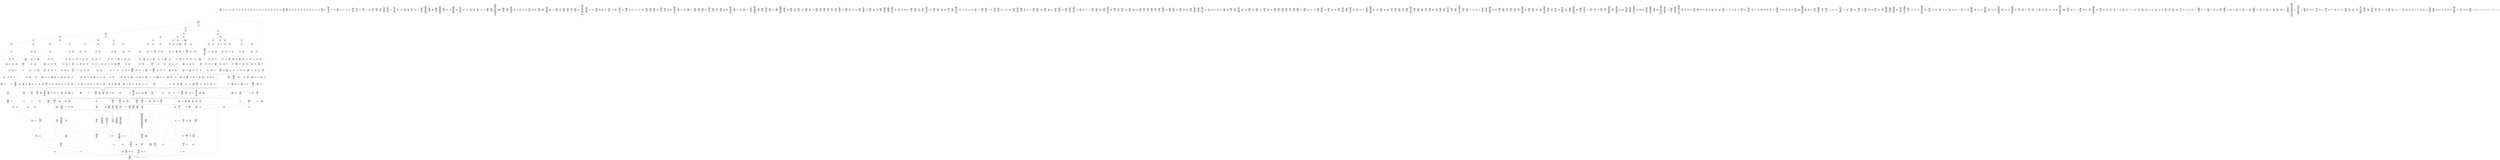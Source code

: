 /* Generated by GvGen v.1.0 (https://www.github.com/stricaud/gvgen) */

digraph G {
compound=true;
   node1 [label="[anywhere]"];
   node2 [label="# 0x0
PUSHX Data
PUSHX Data
MSTORE
PUSHX LogicData
CALLDATASIZE
LT
PUSHX Data
JUMPI
"];
   node3 [label="# 0xd
PUSHX Data
CALLDATALOAD
PUSHX BitData
SHR
PUSHX LogicData
GT
PUSHX Data
JUMPI
"];
   node4 [label="# 0x1e
PUSHX LogicData
GT
PUSHX Data
JUMPI
"];
   node5 [label="# 0x29
PUSHX LogicData
GT
PUSHX Data
JUMPI
"];
   node6 [label="# 0x34
PUSHX LogicData
GT
PUSHX Data
JUMPI
"];
   node7 [label="# 0x3f
PUSHX LogicData
EQ
PUSHX Data
JUMPI
"];
   node8 [label="# 0x4a
PUSHX LogicData
EQ
PUSHX Data
JUMPI
"];
   node9 [label="# 0x55
PUSHX LogicData
EQ
PUSHX Data
JUMPI
"];
   node10 [label="# 0x60
PUSHX LogicData
EQ
PUSHX Data
JUMPI
"];
   node11 [label="# 0x6b
PUSHX LogicData
EQ
PUSHX Data
JUMPI
"];
   node12 [label="# 0x76
PUSHX LogicData
EQ
PUSHX Data
JUMPI
"];
   node13 [label="# 0x81
PUSHX Data
REVERT
"];
   node14 [label="# 0x85
JUMPDEST
PUSHX LogicData
EQ
PUSHX Data
JUMPI
"];
   node15 [label="# 0x91
PUSHX LogicData
EQ
PUSHX Data
JUMPI
"];
   node16 [label="# 0x9c
PUSHX LogicData
EQ
PUSHX Data
JUMPI
"];
   node17 [label="# 0xa7
PUSHX LogicData
EQ
PUSHX Data
JUMPI
"];
   node18 [label="# 0xb2
PUSHX LogicData
EQ
PUSHX Data
JUMPI
"];
   node19 [label="# 0xbd
PUSHX Data
REVERT
"];
   node20 [label="# 0xc1
JUMPDEST
PUSHX LogicData
GT
PUSHX Data
JUMPI
"];
   node21 [label="# 0xcd
PUSHX LogicData
EQ
PUSHX Data
JUMPI
"];
   node22 [label="# 0xd8
PUSHX LogicData
EQ
PUSHX Data
JUMPI
"];
   node23 [label="# 0xe3
PUSHX LogicData
EQ
PUSHX Data
JUMPI
"];
   node24 [label="# 0xee
PUSHX LogicData
EQ
PUSHX Data
JUMPI
"];
   node25 [label="# 0xf9
PUSHX LogicData
EQ
PUSHX Data
JUMPI
"];
   node26 [label="# 0x104
PUSHX LogicData
EQ
PUSHX Data
JUMPI
"];
   node27 [label="# 0x10f
PUSHX Data
REVERT
"];
   node28 [label="# 0x113
JUMPDEST
PUSHX LogicData
EQ
PUSHX Data
JUMPI
"];
   node29 [label="# 0x11f
PUSHX LogicData
EQ
PUSHX Data
JUMPI
"];
   node30 [label="# 0x12a
PUSHX LogicData
EQ
PUSHX Data
JUMPI
"];
   node31 [label="# 0x135
PUSHX LogicData
EQ
PUSHX Data
JUMPI
"];
   node32 [label="# 0x140
PUSHX LogicData
EQ
PUSHX Data
JUMPI
"];
   node33 [label="# 0x14b
PUSHX Data
REVERT
"];
   node34 [label="# 0x14f
JUMPDEST
PUSHX LogicData
GT
PUSHX Data
JUMPI
"];
   node35 [label="# 0x15b
PUSHX LogicData
GT
PUSHX Data
JUMPI
"];
   node36 [label="# 0x166
PUSHX LogicData
EQ
PUSHX Data
JUMPI
"];
   node37 [label="# 0x171
PUSHX LogicData
EQ
PUSHX Data
JUMPI
"];
   node38 [label="# 0x17c
PUSHX LogicData
EQ
PUSHX Data
JUMPI
"];
   node39 [label="# 0x187
PUSHX LogicData
EQ
PUSHX Data
JUMPI
"];
   node40 [label="# 0x192
PUSHX LogicData
EQ
PUSHX Data
JUMPI
"];
   node41 [label="# 0x19d
PUSHX LogicData
EQ
PUSHX Data
JUMPI
"];
   node42 [label="# 0x1a8
PUSHX Data
REVERT
"];
   node43 [label="# 0x1ac
JUMPDEST
PUSHX LogicData
EQ
PUSHX Data
JUMPI
"];
   node44 [label="# 0x1b8
PUSHX LogicData
EQ
PUSHX Data
JUMPI
"];
   node45 [label="# 0x1c3
PUSHX LogicData
EQ
PUSHX Data
JUMPI
"];
   node46 [label="# 0x1ce
PUSHX LogicData
EQ
PUSHX Data
JUMPI
"];
   node47 [label="# 0x1d9
PUSHX LogicData
EQ
PUSHX Data
JUMPI
"];
   node48 [label="# 0x1e4
PUSHX Data
REVERT
"];
   node49 [label="# 0x1e8
JUMPDEST
PUSHX LogicData
GT
PUSHX Data
JUMPI
"];
   node50 [label="# 0x1f4
PUSHX LogicData
EQ
PUSHX Data
JUMPI
"];
   node51 [label="# 0x1ff
PUSHX LogicData
EQ
PUSHX Data
JUMPI
"];
   node52 [label="# 0x20a
PUSHX LogicData
EQ
PUSHX Data
JUMPI
"];
   node53 [label="# 0x215
PUSHX LogicData
EQ
PUSHX Data
JUMPI
"];
   node54 [label="# 0x220
PUSHX LogicData
EQ
PUSHX Data
JUMPI
"];
   node55 [label="# 0x22b
PUSHX LogicData
EQ
PUSHX Data
JUMPI
"];
   node56 [label="# 0x236
PUSHX Data
REVERT
"];
   node57 [label="# 0x23a
JUMPDEST
PUSHX LogicData
EQ
PUSHX Data
JUMPI
"];
   node58 [label="# 0x246
PUSHX LogicData
EQ
PUSHX Data
JUMPI
"];
   node59 [label="# 0x251
PUSHX LogicData
EQ
PUSHX Data
JUMPI
"];
   node60 [label="# 0x25c
PUSHX LogicData
EQ
PUSHX Data
JUMPI
"];
   node61 [label="# 0x267
PUSHX LogicData
EQ
PUSHX Data
JUMPI
"];
   node62 [label="# 0x272
PUSHX Data
REVERT
"];
   node63 [label="# 0x276
JUMPDEST
PUSHX LogicData
GT
PUSHX Data
JUMPI
"];
   node64 [label="# 0x282
PUSHX LogicData
GT
PUSHX Data
JUMPI
"];
   node65 [label="# 0x28d
PUSHX LogicData
GT
PUSHX Data
JUMPI
"];
   node66 [label="# 0x298
PUSHX LogicData
EQ
PUSHX Data
JUMPI
"];
   node67 [label="# 0x2a3
PUSHX LogicData
EQ
PUSHX Data
JUMPI
"];
   node68 [label="# 0x2ae
PUSHX LogicData
EQ
PUSHX Data
JUMPI
"];
   node69 [label="# 0x2b9
PUSHX LogicData
EQ
PUSHX Data
JUMPI
"];
   node70 [label="# 0x2c4
PUSHX LogicData
EQ
PUSHX Data
JUMPI
"];
   node71 [label="# 0x2cf
PUSHX LogicData
EQ
PUSHX Data
JUMPI
"];
   node72 [label="# 0x2da
PUSHX Data
REVERT
"];
   node73 [label="# 0x2de
JUMPDEST
PUSHX LogicData
EQ
PUSHX Data
JUMPI
"];
   node74 [label="# 0x2ea
PUSHX LogicData
EQ
PUSHX Data
JUMPI
"];
   node75 [label="# 0x2f5
PUSHX LogicData
EQ
PUSHX Data
JUMPI
"];
   node76 [label="# 0x300
PUSHX LogicData
EQ
PUSHX Data
JUMPI
"];
   node77 [label="# 0x30b
PUSHX LogicData
EQ
PUSHX Data
JUMPI
"];
   node78 [label="# 0x316
PUSHX Data
REVERT
"];
   node79 [label="# 0x31a
JUMPDEST
PUSHX LogicData
GT
PUSHX Data
JUMPI
"];
   node80 [label="# 0x326
PUSHX LogicData
EQ
PUSHX Data
JUMPI
"];
   node81 [label="# 0x331
PUSHX LogicData
EQ
PUSHX Data
JUMPI
"];
   node82 [label="# 0x33c
PUSHX LogicData
EQ
PUSHX Data
JUMPI
"];
   node83 [label="# 0x347
PUSHX LogicData
EQ
PUSHX Data
JUMPI
"];
   node84 [label="# 0x352
PUSHX LogicData
EQ
PUSHX Data
JUMPI
"];
   node85 [label="# 0x35d
PUSHX LogicData
EQ
PUSHX Data
JUMPI
"];
   node86 [label="# 0x368
PUSHX Data
REVERT
"];
   node87 [label="# 0x36c
JUMPDEST
PUSHX LogicData
EQ
PUSHX Data
JUMPI
"];
   node88 [label="# 0x378
PUSHX LogicData
EQ
PUSHX Data
JUMPI
"];
   node89 [label="# 0x383
PUSHX LogicData
EQ
PUSHX Data
JUMPI
"];
   node90 [label="# 0x38e
PUSHX LogicData
EQ
PUSHX Data
JUMPI
"];
   node91 [label="# 0x399
PUSHX LogicData
EQ
PUSHX Data
JUMPI
"];
   node92 [label="# 0x3a4
PUSHX Data
REVERT
"];
   node93 [label="# 0x3a8
JUMPDEST
PUSHX LogicData
GT
PUSHX Data
JUMPI
"];
   node94 [label="# 0x3b4
PUSHX LogicData
GT
PUSHX Data
JUMPI
"];
   node95 [label="# 0x3bf
PUSHX LogicData
EQ
PUSHX Data
JUMPI
"];
   node96 [label="# 0x3ca
PUSHX LogicData
EQ
PUSHX Data
JUMPI
"];
   node97 [label="# 0x3d5
PUSHX LogicData
EQ
PUSHX Data
JUMPI
"];
   node98 [label="# 0x3e0
PUSHX LogicData
EQ
PUSHX Data
JUMPI
"];
   node99 [label="# 0x3eb
PUSHX LogicData
EQ
PUSHX Data
JUMPI
"];
   node100 [label="# 0x3f6
PUSHX LogicData
EQ
PUSHX Data
JUMPI
"];
   node101 [label="# 0x401
PUSHX Data
REVERT
"];
   node102 [label="# 0x405
JUMPDEST
PUSHX LogicData
EQ
PUSHX Data
JUMPI
"];
   node103 [label="# 0x411
PUSHX LogicData
EQ
PUSHX Data
JUMPI
"];
   node104 [label="# 0x41c
PUSHX LogicData
EQ
PUSHX Data
JUMPI
"];
   node105 [label="# 0x427
PUSHX LogicData
EQ
PUSHX Data
JUMPI
"];
   node106 [label="# 0x432
PUSHX LogicData
EQ
PUSHX Data
JUMPI
"];
   node107 [label="# 0x43d
PUSHX Data
REVERT
"];
   node108 [label="# 0x441
JUMPDEST
PUSHX LogicData
GT
PUSHX Data
JUMPI
"];
   node109 [label="# 0x44d
PUSHX LogicData
EQ
PUSHX Data
JUMPI
"];
   node110 [label="# 0x458
PUSHX LogicData
EQ
PUSHX Data
JUMPI
"];
   node111 [label="# 0x463
PUSHX LogicData
EQ
PUSHX Data
JUMPI
"];
   node112 [label="# 0x46e
PUSHX LogicData
EQ
PUSHX Data
JUMPI
"];
   node113 [label="# 0x479
PUSHX LogicData
EQ
PUSHX Data
JUMPI
"];
   node114 [label="# 0x484
PUSHX LogicData
EQ
PUSHX Data
JUMPI
"];
   node115 [label="# 0x48f
PUSHX Data
REVERT
"];
   node116 [label="# 0x493
JUMPDEST
PUSHX LogicData
EQ
PUSHX Data
JUMPI
"];
   node117 [label="# 0x49e
PUSHX LogicData
EQ
PUSHX Data
JUMPI
"];
   node118 [label="# 0x4a9
PUSHX LogicData
EQ
PUSHX Data
JUMPI
"];
   node119 [label="# 0x4b4
PUSHX LogicData
EQ
PUSHX Data
JUMPI
"];
   node120 [label="# 0x4bf
PUSHX LogicData
EQ
PUSHX Data
JUMPI
"];
   node121 [label="# 0x4ca
JUMPDEST
PUSHX Data
REVERT
"];
   node122 [label="# 0x4cf
JUMPDEST
CALLVALUE
ISZERO
PUSHX Data
JUMPI
"];
   node123 [label="# 0x4d7
PUSHX Data
REVERT
"];
   node124 [label="# 0x4db
JUMPDEST
PUSHX Data
PUSHX Data
JUMP
"];
   node125 [label="# 0x4e4
JUMPDEST
STOP
"];
   node126 [label="# 0x4e6
JUMPDEST
CALLVALUE
ISZERO
PUSHX Data
JUMPI
"];
   node127 [label="# 0x4ee
PUSHX Data
REVERT
"];
   node128 [label="# 0x4f2
JUMPDEST
PUSHX Data
PUSHX Data
CALLDATASIZE
PUSHX Data
PUSHX Data
JUMP
"];
   node129 [label="# 0x501
JUMPDEST
PUSHX Data
JUMP
"];
   node130 [label="# 0x506
JUMPDEST
PUSHX MemData
MLOAD
ISZERO
ISZERO
MSTORE
PUSHX ArithData
ADD
"];
   node131 [label="# 0x512
JUMPDEST
PUSHX MemData
MLOAD
SUB
RETURN
"];
   node132 [label="# 0x51b
JUMPDEST
CALLVALUE
ISZERO
PUSHX Data
JUMPI
"];
   node133 [label="# 0x523
PUSHX Data
REVERT
"];
   node134 [label="# 0x527
JUMPDEST
PUSHX Data
PUSHX Data
JUMP
"];
   node135 [label="# 0x54f
JUMPDEST
PUSHX MemData
MLOAD
MSTORE
PUSHX ArithData
ADD
PUSHX Data
JUMP
"];
   node136 [label="# 0x55d
JUMPDEST
CALLVALUE
ISZERO
PUSHX Data
JUMPI
"];
   node137 [label="# 0x565
PUSHX Data
REVERT
"];
   node138 [label="# 0x569
JUMPDEST
PUSHX Data
PUSHX Data
CALLDATASIZE
PUSHX Data
PUSHX Data
JUMP
"];
   node139 [label="# 0x578
JUMPDEST
PUSHX Data
JUMP
"];
   node140 [label="# 0x57d
JUMPDEST
CALLVALUE
ISZERO
PUSHX Data
JUMPI
"];
   node141 [label="# 0x585
PUSHX Data
REVERT
"];
   node142 [label="# 0x589
JUMPDEST
PUSHX Data
PUSHX Data
JUMP
"];
   node143 [label="# 0x592
JUMPDEST
PUSHX MemData
MLOAD
PUSHX Data
PUSHX Data
JUMP
"];
   node144 [label="# 0x59f
JUMPDEST
CALLVALUE
ISZERO
PUSHX Data
JUMPI
"];
   node145 [label="# 0x5a7
PUSHX Data
REVERT
"];
   node146 [label="# 0x5ab
JUMPDEST
PUSHX Data
PUSHX Data
CALLDATASIZE
PUSHX Data
PUSHX Data
JUMP
"];
   node147 [label="# 0x5ba
JUMPDEST
PUSHX Data
JUMP
"];
   node148 [label="# 0x5bf
JUMPDEST
PUSHX MemData
MLOAD
PUSHX ArithData
PUSHX BitData
PUSHX BitData
SHL
SUB
AND
MSTORE
PUSHX ArithData
ADD
PUSHX Data
JUMP
"];
   node149 [label="# 0x5d7
JUMPDEST
CALLVALUE
ISZERO
PUSHX Data
JUMPI
"];
   node150 [label="# 0x5df
PUSHX Data
REVERT
"];
   node151 [label="# 0x5e3
JUMPDEST
PUSHX Data
PUSHX Data
CALLDATASIZE
PUSHX Data
PUSHX Data
JUMP
"];
   node152 [label="# 0x5f2
JUMPDEST
PUSHX Data
JUMP
"];
   node153 [label="# 0x5f7
JUMPDEST
CALLVALUE
ISZERO
PUSHX Data
JUMPI
"];
   node154 [label="# 0x5ff
PUSHX Data
REVERT
"];
   node155 [label="# 0x603
JUMPDEST
PUSHX Data
PUSHX StorData
SLOAD
JUMP
"];
   node156 [label="# 0x60d
JUMPDEST
CALLVALUE
ISZERO
PUSHX Data
JUMPI
"];
   node157 [label="# 0x615
PUSHX Data
REVERT
"];
   node158 [label="# 0x619
JUMPDEST
PUSHX Data
PUSHX Data
JUMP
"];
   node159 [label="# 0x622
JUMPDEST
CALLVALUE
ISZERO
PUSHX Data
JUMPI
"];
   node160 [label="# 0x62a
PUSHX Data
REVERT
"];
   node161 [label="# 0x62e
JUMPDEST
PUSHX StorData
SLOAD
PUSHX Data
JUMP
"];
   node162 [label="# 0x637
JUMPDEST
CALLVALUE
ISZERO
PUSHX Data
JUMPI
"];
   node163 [label="# 0x63f
PUSHX Data
REVERT
"];
   node164 [label="# 0x643
JUMPDEST
PUSHX Data
PUSHX Data
CALLDATASIZE
PUSHX Data
PUSHX Data
JUMP
"];
   node165 [label="# 0x652
JUMPDEST
PUSHX Data
JUMP
"];
   node166 [label="# 0x657
JUMPDEST
CALLVALUE
ISZERO
PUSHX Data
JUMPI
"];
   node167 [label="# 0x65f
PUSHX Data
REVERT
"];
   node168 [label="# 0x663
JUMPDEST
PUSHX Data
PUSHX Data
CALLDATASIZE
PUSHX Data
PUSHX Data
JUMP
"];
   node169 [label="# 0x672
JUMPDEST
PUSHX Data
JUMP
"];
   node170 [label="# 0x677
JUMPDEST
CALLVALUE
ISZERO
PUSHX Data
JUMPI
"];
   node171 [label="# 0x67f
PUSHX Data
REVERT
"];
   node172 [label="# 0x683
JUMPDEST
PUSHX Data
PUSHX Data
CALLDATASIZE
PUSHX Data
PUSHX Data
JUMP
"];
   node173 [label="# 0x692
JUMPDEST
PUSHX Data
JUMP
"];
   node174 [label="# 0x697
JUMPDEST
CALLVALUE
ISZERO
PUSHX Data
JUMPI
"];
   node175 [label="# 0x69f
PUSHX Data
REVERT
"];
   node176 [label="# 0x6a3
JUMPDEST
PUSHX Data
PUSHX Data
CALLDATASIZE
PUSHX Data
PUSHX Data
JUMP
"];
   node177 [label="# 0x6b2
JUMPDEST
PUSHX Data
JUMP
"];
   node178 [label="# 0x6b7
JUMPDEST
CALLVALUE
ISZERO
PUSHX Data
JUMPI
"];
   node179 [label="# 0x6bf
PUSHX Data
REVERT
"];
   node180 [label="# 0x6c3
JUMPDEST
PUSHX Data
PUSHX StorData
SLOAD
JUMP
"];
   node181 [label="# 0x6cd
JUMPDEST
CALLVALUE
ISZERO
PUSHX Data
JUMPI
"];
   node182 [label="# 0x6d5
PUSHX Data
REVERT
"];
   node183 [label="# 0x6d9
JUMPDEST
PUSHX StorData
SLOAD
PUSHX StorData
SLOAD
PUSHX StorData
SLOAD
PUSHX Data
PUSHX BitData
AND
PUSHX ArithData
PUSHX BitData
PUSHX BitData
SHL
SUB
AND
JUMP
"];
   node184 [label="# 0x6f8
JUMPDEST
PUSHX Data
MLOAD
ISZERO
ISZERO
MSTORE
PUSHX ArithData
ADD
MSTORE
PUSHX ArithData
PUSHX BitData
PUSHX BitData
SHL
SUB
AND
ADD
MSTORE
PUSHX ArithData
ADD
PUSHX Data
JUMP
"];
   node185 [label="# 0x71e
JUMPDEST
CALLVALUE
ISZERO
PUSHX Data
JUMPI
"];
   node186 [label="# 0x726
PUSHX Data
REVERT
"];
   node187 [label="# 0x72a
JUMPDEST
PUSHX Data
PUSHX Data
CALLDATASIZE
PUSHX Data
PUSHX Data
JUMP
"];
   node188 [label="# 0x739
JUMPDEST
PUSHX Data
JUMP
"];
   node189 [label="# 0x73e
JUMPDEST
PUSHX Data
PUSHX Data
CALLDATASIZE
PUSHX Data
PUSHX Data
JUMP
"];
   node190 [label="# 0x74c
JUMPDEST
PUSHX Data
JUMP
"];
   node191 [label="# 0x751
JUMPDEST
CALLVALUE
ISZERO
PUSHX Data
JUMPI
"];
   node192 [label="# 0x759
PUSHX Data
REVERT
"];
   node193 [label="# 0x75d
JUMPDEST
PUSHX StorData
SLOAD
PUSHX Data
PUSHX BitData
AND
JUMP
"];
   node194 [label="# 0x76e
JUMPDEST
PUSHX MemData
MLOAD
PUSHX BitData
AND
MSTORE
PUSHX ArithData
ADD
PUSHX Data
JUMP
"];
   node195 [label="# 0x783
JUMPDEST
CALLVALUE
ISZERO
PUSHX Data
JUMPI
"];
   node196 [label="# 0x78b
PUSHX Data
REVERT
"];
   node197 [label="# 0x78f
JUMPDEST
PUSHX Data
PUSHX Data
JUMP
"];
   node198 [label="# 0x798
JUMPDEST
CALLVALUE
ISZERO
PUSHX Data
JUMPI
"];
   node199 [label="# 0x7a0
PUSHX Data
REVERT
"];
   node200 [label="# 0x7a4
JUMPDEST
PUSHX Data
PUSHX Data
CALLDATASIZE
PUSHX Data
PUSHX Data
JUMP
"];
   node201 [label="# 0x7b3
JUMPDEST
PUSHX Data
JUMP
"];
   node202 [label="# 0x7b8
JUMPDEST
PUSHX Data
PUSHX Data
CALLDATASIZE
PUSHX Data
PUSHX Data
JUMP
"];
   node203 [label="# 0x7c6
JUMPDEST
PUSHX Data
JUMP
"];
   node204 [label="# 0x7cb
JUMPDEST
CALLVALUE
ISZERO
PUSHX Data
JUMPI
"];
   node205 [label="# 0x7d3
PUSHX Data
REVERT
"];
   node206 [label="# 0x7d7
JUMPDEST
PUSHX Data
PUSHX StorData
SLOAD
JUMP
"];
   node207 [label="# 0x7e1
JUMPDEST
CALLVALUE
ISZERO
PUSHX Data
JUMPI
"];
   node208 [label="# 0x7e9
PUSHX Data
REVERT
"];
   node209 [label="# 0x7ed
JUMPDEST
PUSHX Data
PUSHX Data
JUMP
"];
   node210 [label="# 0x7f6
JUMPDEST
CALLVALUE
ISZERO
PUSHX Data
JUMPI
"];
   node211 [label="# 0x7fe
PUSHX Data
REVERT
"];
   node212 [label="# 0x802
JUMPDEST
PUSHX Data
PUSHX Data
JUMP
"];
   node213 [label="# 0x80b
JUMPDEST
CALLVALUE
ISZERO
PUSHX Data
JUMPI
"];
   node214 [label="# 0x813
PUSHX Data
REVERT
"];
   node215 [label="# 0x817
JUMPDEST
PUSHX Data
PUSHX StorData
SLOAD
JUMP
"];
   node216 [label="# 0x821
JUMPDEST
CALLVALUE
ISZERO
PUSHX Data
JUMPI
"];
   node217 [label="# 0x829
PUSHX Data
REVERT
"];
   node218 [label="# 0x82d
JUMPDEST
PUSHX Data
PUSHX StorData
SLOAD
JUMP
"];
   node219 [label="# 0x837
JUMPDEST
CALLVALUE
ISZERO
PUSHX Data
JUMPI
"];
   node220 [label="# 0x83f
PUSHX Data
REVERT
"];
   node221 [label="# 0x843
JUMPDEST
PUSHX Data
PUSHX StorData
SLOAD
JUMP
"];
   node222 [label="# 0x84d
JUMPDEST
CALLVALUE
ISZERO
PUSHX Data
JUMPI
"];
   node223 [label="# 0x855
PUSHX Data
REVERT
"];
   node224 [label="# 0x859
JUMPDEST
PUSHX Data
PUSHX StorData
SLOAD
JUMP
"];
   node225 [label="# 0x863
JUMPDEST
CALLVALUE
ISZERO
PUSHX Data
JUMPI
"];
   node226 [label="# 0x86b
PUSHX Data
REVERT
"];
   node227 [label="# 0x86f
JUMPDEST
PUSHX Data
PUSHX Data
JUMP
"];
   node228 [label="# 0x897
JUMPDEST
CALLVALUE
ISZERO
PUSHX Data
JUMPI
"];
   node229 [label="# 0x89f
PUSHX Data
REVERT
"];
   node230 [label="# 0x8a3
JUMPDEST
PUSHX StorData
SLOAD
PUSHX BitData
AND
PUSHX Data
JUMP
"];
   node231 [label="# 0x8af
JUMPDEST
CALLVALUE
ISZERO
PUSHX Data
JUMPI
"];
   node232 [label="# 0x8b7
PUSHX Data
REVERT
"];
   node233 [label="# 0x8bb
JUMPDEST
PUSHX Data
PUSHX StorData
SLOAD
JUMP
"];
   node234 [label="# 0x8c5
JUMPDEST
CALLVALUE
ISZERO
PUSHX Data
JUMPI
"];
   node235 [label="# 0x8cd
PUSHX Data
REVERT
"];
   node236 [label="# 0x8d1
JUMPDEST
PUSHX Data
PUSHX Data
CALLDATASIZE
PUSHX Data
PUSHX Data
JUMP
"];
   node237 [label="# 0x8e0
JUMPDEST
PUSHX Data
JUMP
"];
   node238 [label="# 0x8e5
JUMPDEST
CALLVALUE
ISZERO
PUSHX Data
JUMPI
"];
   node239 [label="# 0x8ed
PUSHX Data
REVERT
"];
   node240 [label="# 0x8f1
JUMPDEST
PUSHX Data
PUSHX Data
CALLDATASIZE
PUSHX Data
PUSHX Data
JUMP
"];
   node241 [label="# 0x900
JUMPDEST
PUSHX Data
JUMP
"];
   node242 [label="# 0x905
JUMPDEST
CALLVALUE
ISZERO
PUSHX Data
JUMPI
"];
   node243 [label="# 0x90d
PUSHX Data
REVERT
"];
   node244 [label="# 0x911
JUMPDEST
PUSHX Data
PUSHX Data
JUMP
"];
   node245 [label="# 0x91a
JUMPDEST
CALLVALUE
ISZERO
PUSHX Data
JUMPI
"];
   node246 [label="# 0x922
PUSHX Data
REVERT
"];
   node247 [label="# 0x926
JUMPDEST
PUSHX Data
PUSHX Data
CALLDATASIZE
PUSHX Data
PUSHX Data
JUMP
"];
   node248 [label="# 0x935
JUMPDEST
PUSHX Data
JUMP
"];
   node249 [label="# 0x93a
JUMPDEST
CALLVALUE
ISZERO
PUSHX Data
JUMPI
"];
   node250 [label="# 0x942
PUSHX Data
REVERT
"];
   node251 [label="# 0x946
JUMPDEST
PUSHX Data
PUSHX Data
JUMP
"];
   node252 [label="# 0x94f
JUMPDEST
CALLVALUE
ISZERO
PUSHX Data
JUMPI
"];
   node253 [label="# 0x957
PUSHX Data
REVERT
"];
   node254 [label="# 0x95b
JUMPDEST
PUSHX Data
PUSHX StorData
SLOAD
JUMP
"];
   node255 [label="# 0x965
JUMPDEST
CALLVALUE
ISZERO
PUSHX Data
JUMPI
"];
   node256 [label="# 0x96d
PUSHX Data
REVERT
"];
   node257 [label="# 0x971
JUMPDEST
PUSHX Data
PUSHX StorData
SLOAD
JUMP
"];
   node258 [label="# 0x97b
JUMPDEST
PUSHX Data
PUSHX Data
CALLDATASIZE
PUSHX Data
PUSHX Data
JUMP
"];
   node259 [label="# 0x989
JUMPDEST
PUSHX Data
JUMP
"];
   node260 [label="# 0x98e
JUMPDEST
CALLVALUE
ISZERO
PUSHX Data
JUMPI
"];
   node261 [label="# 0x996
PUSHX Data
REVERT
"];
   node262 [label="# 0x99a
JUMPDEST
PUSHX StorData
SLOAD
PUSHX StorData
SLOAD
PUSHX StorData
SLOAD
PUSHX Data
PUSHX ArithData
PUSHX BitData
PUSHX BitData
SHL
SUB
AND
AND
AND
JUMP
"];
   node263 [label="# 0x9bb
JUMPDEST
PUSHX Data
MLOAD
PUSHX ArithData
PUSHX BitData
PUSHX BitData
SHL
SUB
AND
MSTORE
AND
PUSHX ArithData
ADD
MSTORE
AND
ADD
MSTORE
PUSHX ArithData
ADD
PUSHX Data
JUMP
"];
   node264 [label="# 0x9e5
JUMPDEST
CALLVALUE
ISZERO
PUSHX Data
JUMPI
"];
   node265 [label="# 0x9ed
PUSHX Data
REVERT
"];
   node266 [label="# 0x9f1
JUMPDEST
PUSHX StorData
SLOAD
PUSHX Data
PUSHX BitData
AND
JUMP
"];
   node267 [label="# 0x9ff
JUMPDEST
CALLVALUE
ISZERO
PUSHX Data
JUMPI
"];
   node268 [label="# 0xa07
PUSHX Data
REVERT
"];
   node269 [label="# 0xa0b
JUMPDEST
PUSHX Data
PUSHX Data
CALLDATASIZE
PUSHX Data
PUSHX Data
JUMP
"];
   node270 [label="# 0xa1a
JUMPDEST
PUSHX Data
JUMP
"];
   node271 [label="# 0xa1f
JUMPDEST
CALLVALUE
ISZERO
PUSHX Data
JUMPI
"];
   node272 [label="# 0xa27
PUSHX Data
REVERT
"];
   node273 [label="# 0xa2b
JUMPDEST
PUSHX Data
PUSHX Data
JUMP
"];
   node274 [label="# 0xa34
JUMPDEST
CALLVALUE
ISZERO
PUSHX Data
JUMPI
"];
   node275 [label="# 0xa3c
PUSHX Data
REVERT
"];
   node276 [label="# 0xa40
JUMPDEST
PUSHX Data
PUSHX Data
JUMP
"];
   node277 [label="# 0xa68
JUMPDEST
CALLVALUE
ISZERO
PUSHX Data
JUMPI
"];
   node278 [label="# 0xa70
PUSHX Data
REVERT
"];
   node279 [label="# 0xa74
JUMPDEST
PUSHX Data
PUSHX Data
JUMP
"];
   node280 [label="# 0xa7d
JUMPDEST
CALLVALUE
ISZERO
PUSHX Data
JUMPI
"];
   node281 [label="# 0xa85
PUSHX Data
REVERT
"];
   node282 [label="# 0xa89
JUMPDEST
PUSHX StorData
SLOAD
PUSHX Data
PUSHX Data
DIV
PUSHX BitData
AND
JUMP
"];
   node283 [label="# 0xa9c
JUMPDEST
CALLVALUE
ISZERO
PUSHX Data
JUMPI
"];
   node284 [label="# 0xaa4
PUSHX Data
REVERT
"];
   node285 [label="# 0xaa8
JUMPDEST
PUSHX StorData
SLOAD
PUSHX ArithData
PUSHX BitData
PUSHX BitData
SHL
SUB
AND
PUSHX Data
JUMP
"];
   node286 [label="# 0xaba
JUMPDEST
CALLVALUE
ISZERO
PUSHX Data
JUMPI
"];
   node287 [label="# 0xac2
PUSHX Data
REVERT
"];
   node288 [label="# 0xac6
JUMPDEST
PUSHX Data
PUSHX Data
CALLDATASIZE
PUSHX Data
PUSHX Data
JUMP
"];
   node289 [label="# 0xad5
JUMPDEST
PUSHX Data
JUMP
"];
   node290 [label="# 0xada
JUMPDEST
CALLVALUE
ISZERO
PUSHX Data
JUMPI
"];
   node291 [label="# 0xae2
PUSHX Data
REVERT
"];
   node292 [label="# 0xae6
JUMPDEST
PUSHX StorData
SLOAD
PUSHX Data
PUSHX ArithData
PUSHX BitData
PUSHX BitData
SHL
SUB
AND
PUSHX BitData
PUSHX BitData
SHL
DIV
AND
PUSHX BitData
PUSHX BitData
SHL
DIV
AND
PUSHX BitData
PUSHX BitData
SHL
DIV
AND
JUMP
"];
   node293 [label="# 0xb19
JUMPDEST
PUSHX Data
MLOAD
PUSHX ArithData
PUSHX BitData
PUSHX BitData
SHL
SUB
AND
MSTORE
AND
PUSHX ArithData
ADD
MSTORE
AND
ADD
MSTORE
AND
PUSHX ArithData
ADD
MSTORE
PUSHX ArithData
ADD
PUSHX Data
JUMP
"];
   node294 [label="# 0xb4c
JUMPDEST
CALLVALUE
ISZERO
PUSHX Data
JUMPI
"];
   node295 [label="# 0xb54
PUSHX Data
REVERT
"];
   node296 [label="# 0xb58
JUMPDEST
PUSHX Data
PUSHX Data
CALLDATASIZE
PUSHX Data
PUSHX Data
JUMP
"];
   node297 [label="# 0xb67
JUMPDEST
PUSHX Data
PUSHX Data
MSTORE
PUSHX Data
MSTORE
PUSHX Data
SHA3
SLOAD
PUSHX BitData
AND
JUMP
"];
   node298 [label="# 0xb7c
JUMPDEST
CALLVALUE
ISZERO
PUSHX Data
JUMPI
"];
   node299 [label="# 0xb84
PUSHX Data
REVERT
"];
   node300 [label="# 0xb88
JUMPDEST
PUSHX Data
PUSHX Data
CALLDATASIZE
PUSHX Data
PUSHX Data
JUMP
"];
   node301 [label="# 0xb97
JUMPDEST
PUSHX Data
PUSHX Data
MSTORE
PUSHX Data
MSTORE
PUSHX Data
SHA3
SLOAD
JUMP
"];
   node302 [label="# 0xba9
JUMPDEST
CALLVALUE
ISZERO
PUSHX Data
JUMPI
"];
   node303 [label="# 0xbb1
PUSHX Data
REVERT
"];
   node304 [label="# 0xbb5
JUMPDEST
PUSHX Data
PUSHX StorData
SLOAD
JUMP
"];
   node305 [label="# 0xbbf
JUMPDEST
CALLVALUE
ISZERO
PUSHX Data
JUMPI
"];
   node306 [label="# 0xbc7
PUSHX Data
REVERT
"];
   node307 [label="# 0xbcb
JUMPDEST
PUSHX Data
PUSHX Data
JUMP
"];
   node308 [label="# 0xbd4
JUMPDEST
CALLVALUE
ISZERO
PUSHX Data
JUMPI
"];
   node309 [label="# 0xbdc
PUSHX Data
REVERT
"];
   node310 [label="# 0xbe0
JUMPDEST
PUSHX Data
PUSHX StorData
SLOAD
JUMP
"];
   node311 [label="# 0xbea
JUMPDEST
CALLVALUE
ISZERO
PUSHX Data
JUMPI
"];
   node312 [label="# 0xbf2
PUSHX Data
REVERT
"];
   node313 [label="# 0xbf6
JUMPDEST
PUSHX Data
PUSHX StorData
SLOAD
JUMP
"];
   node314 [label="# 0xc00
JUMPDEST
CALLVALUE
ISZERO
PUSHX Data
JUMPI
"];
   node315 [label="# 0xc08
PUSHX Data
REVERT
"];
   node316 [label="# 0xc0c
JUMPDEST
PUSHX Data
PUSHX Data
CALLDATASIZE
PUSHX Data
PUSHX Data
JUMP
"];
   node317 [label="# 0xc1b
JUMPDEST
PUSHX Data
JUMP
"];
   node318 [label="# 0xc20
JUMPDEST
CALLVALUE
ISZERO
PUSHX Data
JUMPI
"];
   node319 [label="# 0xc28
PUSHX Data
REVERT
"];
   node320 [label="# 0xc2c
JUMPDEST
PUSHX Data
PUSHX Data
JUMP
"];
   node321 [label="# 0xc54
JUMPDEST
CALLVALUE
ISZERO
PUSHX Data
JUMPI
"];
   node322 [label="# 0xc5c
PUSHX Data
REVERT
"];
   node323 [label="# 0xc60
JUMPDEST
PUSHX Data
PUSHX Data
CALLDATASIZE
PUSHX Data
PUSHX Data
JUMP
"];
   node324 [label="# 0xc6f
JUMPDEST
PUSHX Data
JUMP
"];
   node325 [label="# 0xc74
JUMPDEST
CALLVALUE
ISZERO
PUSHX Data
JUMPI
"];
   node326 [label="# 0xc7c
PUSHX Data
REVERT
"];
   node327 [label="# 0xc80
JUMPDEST
PUSHX Data
PUSHX Data
CALLDATASIZE
PUSHX Data
PUSHX Data
JUMP
"];
   node328 [label="# 0xc8f
JUMPDEST
PUSHX Data
JUMP
"];
   node329 [label="# 0xc94
JUMPDEST
CALLVALUE
ISZERO
PUSHX Data
JUMPI
"];
   node330 [label="# 0xc9c
PUSHX Data
REVERT
"];
   node331 [label="# 0xca0
JUMPDEST
PUSHX Data
PUSHX Data
CALLDATASIZE
PUSHX Data
PUSHX Data
JUMP
"];
   node332 [label="# 0xcaf
JUMPDEST
PUSHX Data
JUMP
"];
   node333 [label="# 0xcb4
JUMPDEST
CALLVALUE
ISZERO
PUSHX Data
JUMPI
"];
   node334 [label="# 0xcbc
PUSHX Data
REVERT
"];
   node335 [label="# 0xcc0
JUMPDEST
PUSHX StorData
SLOAD
PUSHX Data
PUSHX ArithData
PUSHX BitData
PUSHX BitData
SHL
SUB
AND
JUMP
"];
   node336 [label="# 0xcd4
JUMPDEST
CALLVALUE
ISZERO
PUSHX Data
JUMPI
"];
   node337 [label="# 0xcdc
PUSHX Data
REVERT
"];
   node338 [label="# 0xce0
JUMPDEST
PUSHX Data
PUSHX Data
CALLDATASIZE
PUSHX Data
PUSHX Data
JUMP
"];
   node339 [label="# 0xcef
JUMPDEST
PUSHX Data
JUMP
"];
   node340 [label="# 0xcf4
JUMPDEST
PUSHX Data
PUSHX Data
CALLDATASIZE
PUSHX Data
PUSHX Data
JUMP
"];
   node341 [label="# 0xd02
JUMPDEST
PUSHX Data
JUMP
"];
   node342 [label="# 0xd07
JUMPDEST
CALLVALUE
ISZERO
PUSHX Data
JUMPI
"];
   node343 [label="# 0xd0f
PUSHX Data
REVERT
"];
   node344 [label="# 0xd13
JUMPDEST
PUSHX Data
PUSHX Data
CALLDATASIZE
PUSHX Data
PUSHX Data
JUMP
"];
   node345 [label="# 0xd22
JUMPDEST
PUSHX Data
JUMP
"];
   node346 [label="# 0xd27
JUMPDEST
CALLVALUE
ISZERO
PUSHX Data
JUMPI
"];
   node347 [label="# 0xd2f
PUSHX Data
REVERT
"];
   node348 [label="# 0xd33
JUMPDEST
PUSHX Data
PUSHX Data
CALLDATASIZE
PUSHX Data
PUSHX Data
JUMP
"];
   node349 [label="# 0xd42
JUMPDEST
PUSHX Data
JUMP
"];
   node350 [label="# 0xd47
JUMPDEST
CALLVALUE
ISZERO
PUSHX Data
JUMPI
"];
   node351 [label="# 0xd4f
PUSHX Data
REVERT
"];
   node352 [label="# 0xd53
JUMPDEST
PUSHX StorData
SLOAD
PUSHX Data
PUSHX Data
DIV
PUSHX BitData
AND
JUMP
"];
   node353 [label="# 0xd67
JUMPDEST
PUSHX Data
PUSHX Data
CALLDATASIZE
PUSHX Data
PUSHX Data
JUMP
"];
   node354 [label="# 0xd75
JUMPDEST
PUSHX Data
JUMP
"];
   node355 [label="# 0xd7a
JUMPDEST
CALLVALUE
ISZERO
PUSHX Data
JUMPI
"];
   node356 [label="# 0xd82
PUSHX Data
REVERT
"];
   node357 [label="# 0xd86
JUMPDEST
PUSHX Data
PUSHX Data
CALLDATASIZE
PUSHX Data
PUSHX Data
JUMP
"];
   node358 [label="# 0xd95
JUMPDEST
PUSHX Data
JUMP
"];
   node359 [label="# 0xd9a
JUMPDEST
CALLVALUE
ISZERO
PUSHX Data
JUMPI
"];
   node360 [label="# 0xda2
PUSHX Data
REVERT
"];
   node361 [label="# 0xda6
JUMPDEST
PUSHX Data
PUSHX Data
CALLDATASIZE
PUSHX Data
PUSHX Data
JUMP
"];
   node362 [label="# 0xdb5
JUMPDEST
PUSHX Data
JUMP
"];
   node363 [label="# 0xdba
JUMPDEST
CALLVALUE
ISZERO
PUSHX Data
JUMPI
"];
   node364 [label="# 0xdc2
PUSHX Data
REVERT
"];
   node365 [label="# 0xdc6
JUMPDEST
PUSHX Data
PUSHX Data
CALLDATASIZE
PUSHX Data
PUSHX Data
JUMP
"];
   node366 [label="# 0xdd5
JUMPDEST
PUSHX Data
PUSHX Data
MSTORE
PUSHX Data
MSTORE
PUSHX Data
SHA3
SLOAD
JUMP
"];
   node367 [label="# 0xde7
JUMPDEST
CALLVALUE
ISZERO
PUSHX Data
JUMPI
"];
   node368 [label="# 0xdef
PUSHX Data
REVERT
"];
   node369 [label="# 0xdf3
JUMPDEST
PUSHX StorData
SLOAD
PUSHX Data
PUSHX Data
DIV
PUSHX BitData
AND
JUMP
"];
   node370 [label="# 0xe09
JUMPDEST
CALLVALUE
ISZERO
PUSHX Data
JUMPI
"];
   node371 [label="# 0xe11
PUSHX Data
REVERT
"];
   node372 [label="# 0xe15
JUMPDEST
PUSHX Data
PUSHX Data
JUMP
"];
   node373 [label="# 0xe1f
JUMPDEST
CALLVALUE
ISZERO
PUSHX Data
JUMPI
"];
   node374 [label="# 0xe27
PUSHX Data
REVERT
"];
   node375 [label="# 0xe2b
JUMPDEST
PUSHX Data
PUSHX Data
JUMP
"];
   node376 [label="# 0xe34
JUMPDEST
CALLVALUE
ISZERO
PUSHX Data
JUMPI
"];
   node377 [label="# 0xe3c
PUSHX Data
REVERT
"];
   node378 [label="# 0xe40
JUMPDEST
PUSHX Data
PUSHX Data
CALLDATASIZE
PUSHX Data
PUSHX Data
JUMP
"];
   node379 [label="# 0xe4f
JUMPDEST
PUSHX Data
JUMP
"];
   node380 [label="# 0xe54
JUMPDEST
CALLVALUE
ISZERO
PUSHX Data
JUMPI
"];
   node381 [label="# 0xe5c
PUSHX Data
REVERT
"];
   node382 [label="# 0xe60
JUMPDEST
PUSHX Data
PUSHX Data
JUMP
"];
   node383 [label="# 0xe69
JUMPDEST
CALLVALUE
ISZERO
PUSHX Data
JUMPI
"];
   node384 [label="# 0xe71
PUSHX Data
REVERT
"];
   node385 [label="# 0xe75
JUMPDEST
PUSHX Data
PUSHX Data
JUMP
"];
   node386 [label="# 0xe9d
JUMPDEST
CALLVALUE
ISZERO
PUSHX Data
JUMPI
"];
   node387 [label="# 0xea5
PUSHX Data
REVERT
"];
   node388 [label="# 0xea9
JUMPDEST
PUSHX Data
PUSHX Data
CALLDATASIZE
PUSHX Data
PUSHX Data
JUMP
"];
   node389 [label="# 0xeb8
JUMPDEST
PUSHX ArithData
PUSHX BitData
PUSHX BitData
SHL
SUB
AND
PUSHX Data
MSTORE
PUSHX Data
PUSHX Data
MSTORE
PUSHX Data
SHA3
AND
MSTORE
MSTORE
SHA3
SLOAD
PUSHX BitData
AND
JUMP
"];
   node390 [label="# 0xee6
JUMPDEST
CALLVALUE
ISZERO
PUSHX Data
JUMPI
"];
   node391 [label="# 0xeee
PUSHX Data
REVERT
"];
   node392 [label="# 0xef2
JUMPDEST
PUSHX Data
PUSHX Data
CALLDATASIZE
PUSHX Data
PUSHX Data
JUMP
"];
   node393 [label="# 0xf01
JUMPDEST
PUSHX Data
JUMP
"];
   node394 [label="# 0xf06
JUMPDEST
CALLVALUE
ISZERO
PUSHX Data
JUMPI
"];
   node395 [label="# 0xf0e
PUSHX Data
REVERT
"];
   node396 [label="# 0xf12
JUMPDEST
PUSHX Data
PUSHX Data
CALLDATASIZE
PUSHX Data
PUSHX Data
JUMP
"];
   node397 [label="# 0xf21
JUMPDEST
PUSHX Data
JUMP
"];
   node398 [label="# 0xf26
JUMPDEST
CALLVALUE
ISZERO
PUSHX Data
JUMPI
"];
   node399 [label="# 0xf2e
PUSHX Data
REVERT
"];
   node400 [label="# 0xf32
JUMPDEST
PUSHX Data
PUSHX Data
JUMP
"];
   node401 [label="# 0xf5a
JUMPDEST
PUSHX MemData
MLOAD
PUSHX ArithData
PUSHX BitData
PUSHX BitData
SHL
SUB
AND
MSTORE
PUSHX ArithData
ADD
PUSHX Data
JUMP
"];
   node402 [label="# 0xf72
JUMPDEST
CALLVALUE
ISZERO
PUSHX Data
JUMPI
"];
   node403 [label="# 0xf7a
PUSHX Data
REVERT
"];
   node404 [label="# 0xf7e
JUMPDEST
PUSHX Data
PUSHX Data
CALLDATASIZE
PUSHX Data
PUSHX Data
JUMP
"];
   node405 [label="# 0xf8d
JUMPDEST
PUSHX Data
PUSHX Data
MSTORE
PUSHX Data
MSTORE
PUSHX Data
SHA3
SLOAD
JUMP
"];
   node406 [label="# 0xf9f
JUMPDEST
CALLVALUE
ISZERO
PUSHX Data
JUMPI
"];
   node407 [label="# 0xfa7
PUSHX Data
REVERT
"];
   node408 [label="# 0xfab
JUMPDEST
PUSHX Data
PUSHX Data
CALLDATASIZE
PUSHX Data
PUSHX Data
JUMP
"];
   node409 [label="# 0xfba
JUMPDEST
PUSHX Data
JUMP
"];
   node410 [label="# 0xfbf
JUMPDEST
CALLVALUE
ISZERO
PUSHX Data
JUMPI
"];
   node411 [label="# 0xfc7
PUSHX Data
REVERT
"];
   node412 [label="# 0xfcb
JUMPDEST
PUSHX Data
PUSHX Data
CALLDATASIZE
PUSHX Data
PUSHX Data
JUMP
"];
   node413 [label="# 0xfda
JUMPDEST
PUSHX Data
JUMP
"];
   node414 [label="# 0xfdf
JUMPDEST
CALLVALUE
ISZERO
PUSHX Data
JUMPI
"];
   node415 [label="# 0xfe7
PUSHX Data
REVERT
"];
   node416 [label="# 0xfeb
JUMPDEST
PUSHX Data
PUSHX Data
CALLDATASIZE
PUSHX Data
PUSHX Data
JUMP
"];
   node417 [label="# 0xffa
JUMPDEST
PUSHX Data
JUMP
"];
   node418 [label="# 0xfff
JUMPDEST
CALLVALUE
ISZERO
PUSHX Data
JUMPI
"];
   node419 [label="# 0x1007
PUSHX Data
REVERT
"];
   node420 [label="# 0x100b
JUMPDEST
PUSHX Data
PUSHX Data
JUMP
"];
   node421 [label="# 0x1014
JUMPDEST
CALLVALUE
ISZERO
PUSHX Data
JUMPI
"];
   node422 [label="# 0x101c
PUSHX Data
REVERT
"];
   node423 [label="# 0x1020
JUMPDEST
PUSHX StorData
SLOAD
PUSHX Data
PUSHX BitData
AND
JUMP
"];
   node424 [label="# 0x102e
JUMPDEST
CALLVALUE
ISZERO
PUSHX Data
JUMPI
"];
   node425 [label="# 0x1036
PUSHX Data
REVERT
"];
   node426 [label="# 0x103a
JUMPDEST
PUSHX Data
PUSHX Data
CALLDATASIZE
PUSHX Data
PUSHX Data
JUMP
"];
   node427 [label="# 0x1049
JUMPDEST
PUSHX Data
JUMP
"];
   node428 [label="# 0x104e
JUMPDEST
PUSHX StorData
SLOAD
PUSHX ArithData
PUSHX BitData
PUSHX BitData
SHL
SUB
AND
CALLER
EQ
PUSHX Data
JUMPI
"];
   node429 [label="# 0x1061
PUSHX MemData
MLOAD
PUSHX BitData
PUSHX BitData
SHL
MSTORE
PUSHX ArithData
ADD
PUSHX Data
PUSHX Data
JUMP
"];
   node430 [label="# 0x1078
JUMPDEST
PUSHX MemData
MLOAD
SUB
REVERT
"];
   node431 [label="# 0x1081
JUMPDEST
PUSHX StorData
SLOAD
PUSHX BitData
NOT
AND
SSTORE
PUSHX MemData
MLOAD
PUSHX Data
PUSHX Data
LOGX
JUMP
"];
   node432 [label="# 0x10b7
JUMPDEST
PUSHX Data
PUSHX ArithData
PUSHX BitData
PUSHX BitData
SHL
SUB
NOT
AND
PUSHX BitData
PUSHX BitData
SHL
EQ
PUSHX Data
JUMPI
"];
   node433 [label="# 0x10d3
PUSHX ArithData
PUSHX BitData
PUSHX BitData
SHL
SUB
NOT
AND
PUSHX BitData
PUSHX BitData
SHL
EQ
"];
   node434 [label="# 0x10e8
JUMPDEST
PUSHX Data
JUMPI
"];
   node435 [label="# 0x10ee
PUSHX BitData
PUSHX BitData
SHL
PUSHX ArithData
PUSHX BitData
PUSHX BitData
SHL
SUB
NOT
AND
EQ
"];
   node436 [label="# 0x1103
JUMPDEST
JUMP
"];
   node437 [label="# 0x1109
JUMPDEST
CALLER
PUSHX Data
PUSHX Data
JUMP
"];
   node438 [label="# 0x1113
JUMPDEST
PUSHX ArithData
PUSHX BitData
PUSHX BitData
SHL
SUB
AND
EQ
PUSHX Data
JUMPI
"];
   node439 [label="# 0x1122
PUSHX MemData
MLOAD
PUSHX BitData
PUSHX BitData
SHL
MSTORE
PUSHX ArithData
ADD
PUSHX MemData
MLOAD
SUB
REVERT
"];
   node440 [label="# 0x113a
JUMPDEST
PUSHX StorData
SLOAD
PUSHX BitData
NOT
AND
PUSHX BitData
OR
SSTORE
PUSHX Data
PUSHX Data
JUMP
"];
   node441 [label="# 0x1154
JUMPDEST
PUSHX StorData
SLOAD
PUSHX BitData
NOT
AND
SSTORE
PUSHX Data
MSTORE
PUSHX Data
PUSHX Data
MSTORE
PUSHX Data
SHA3
SLOAD
PUSHX BitData
AND
ISZERO
PUSHX Data
JUMPI
"];
   node442 [label="# 0x1177
PUSHX ArithData
PUSHX BitData
PUSHX BitData
SHL
SUB
AND
PUSHX ArithData
PUSHX BitData
PUSHX BitData
SHL
SUB
AND
PUSHX Data
PUSHX MemData
MLOAD
PUSHX MemData
MLOAD
SUB
LOGX
"];
   node443 [label="# 0x11b8
JUMPDEST
JUMP
"];
   node444 [label="# 0x11bd
JUMPDEST
PUSHX Data
PUSHX StorData
SLOAD
PUSHX Data
PUSHX Data
JUMP
"];
   node445 [label="# 0x11cc
JUMPDEST
PUSHX ArithData
ADD
PUSHX ArithData
DIV
MUL
PUSHX ArithData
ADD
PUSHX MemData
MLOAD
ADD
PUSHX Data
MSTORE
MSTORE
PUSHX ArithData
ADD
SLOAD
PUSHX Data
PUSHX Data
JUMP
"];
   node446 [label="# 0x11f8
JUMPDEST
ISZERO
PUSHX Data
JUMPI
"];
   node447 [label="# 0x11ff
PUSHX LogicData
LT
PUSHX Data
JUMPI
"];
   node448 [label="# 0x1207
PUSHX ArithData
SLOAD
DIV
MUL
MSTORE
PUSHX ArithData
ADD
PUSHX Data
JUMP
"];
   node449 [label="# 0x121a
JUMPDEST
ADD
PUSHX Data
MSTORE
PUSHX Data
PUSHX Data
SHA3
"];
   node450 [label="# 0x1228
JUMPDEST
SLOAD
MSTORE
PUSHX ArithData
ADD
PUSHX ArithData
ADD
GT
PUSHX Data
JUMPI
"];
   node451 [label="# 0x123c
SUB
PUSHX BitData
AND
ADD
"];
   node452 [label="# 0x1245
JUMPDEST
JUMP
"];
   node453 [label="# 0x124f
JUMPDEST
PUSHX Data
MSTORE
PUSHX Data
PUSHX Data
MSTORE
PUSHX Data
SHA3
SLOAD
PUSHX ArithData
PUSHX BitData
PUSHX BitData
SHL
SUB
AND
PUSHX Data
JUMPI
"];
   node454 [label="# 0x126c
PUSHX MemData
MLOAD
PUSHX BitData
PUSHX BitData
SHL
MSTORE
PUSHX Data
PUSHX ArithData
ADD
MSTORE
PUSHX Data
PUSHX ArithData
ADD
MSTORE
PUSHX Data
PUSHX ArithData
ADD
MSTORE
PUSHX BitData
PUSHX BitData
SHL
PUSHX ArithData
ADD
MSTORE
PUSHX ArithData
ADD
PUSHX Data
JUMP
"];
   node455 [label="# 0x12c8
JUMPDEST
PUSHX Data
MSTORE
PUSHX Data
PUSHX Data
MSTORE
PUSHX Data
SHA3
SLOAD
PUSHX ArithData
PUSHX BitData
PUSHX BitData
SHL
SUB
AND
JUMP
"];
   node456 [label="# 0x12e4
JUMPDEST
PUSHX Data
PUSHX Data
PUSHX Data
JUMP
"];
   node457 [label="# 0x12ef
JUMPDEST
PUSHX ArithData
PUSHX BitData
PUSHX BitData
SHL
SUB
AND
PUSHX ArithData
PUSHX BitData
PUSHX BitData
SHL
SUB
AND
SUB
PUSHX Data
JUMPI
"];
   node458 [label="# 0x130b
PUSHX MemData
MLOAD
PUSHX BitData
PUSHX BitData
SHL
MSTORE
PUSHX Data
PUSHX ArithData
ADD
MSTORE
PUSHX Data
PUSHX ArithData
ADD
MSTORE
PUSHX Data
PUSHX ArithData
ADD
MSTORE
PUSHX BitData
PUSHX BitData
SHL
PUSHX ArithData
ADD
MSTORE
PUSHX ArithData
ADD
PUSHX Data
JUMP
"];
   node459 [label="# 0x135c
JUMPDEST
CALLER
PUSHX ArithData
PUSHX BitData
PUSHX BitData
SHL
SUB
AND
EQ
PUSHX Data
JUMPI
"];
   node460 [label="# 0x136e
PUSHX Data
CALLER
PUSHX Data
JUMP
"];
   node461 [label="# 0x1378
JUMPDEST
PUSHX Data
JUMPI
"];
   node462 [label="# 0x137d
PUSHX MemData
MLOAD
PUSHX BitData
PUSHX BitData
SHL
MSTORE
PUSHX Data
PUSHX ArithData
ADD
MSTORE
PUSHX Data
PUSHX ArithData
ADD
MSTORE
PUSHX Data
PUSHX ArithData
ADD
MSTORE
PUSHX Data
PUSHX ArithData
ADD
MSTORE
PUSHX ArithData
ADD
PUSHX Data
JUMP
"];
   node463 [label="# 0x13ea
JUMPDEST
PUSHX Data
PUSHX Data
JUMP
"];
   node464 [label="# 0x13f4
JUMPDEST
PUSHX StorData
SLOAD
PUSHX Data
PUSHX Data
JUMP
"];
   node465 [label="# 0x1401
JUMPDEST
PUSHX ArithData
ADD
PUSHX ArithData
DIV
MUL
PUSHX ArithData
ADD
PUSHX MemData
MLOAD
ADD
PUSHX Data
MSTORE
MSTORE
PUSHX ArithData
ADD
SLOAD
PUSHX Data
PUSHX Data
JUMP
"];
   node466 [label="# 0x142d
JUMPDEST
ISZERO
PUSHX Data
JUMPI
"];
   node467 [label="# 0x1434
PUSHX LogicData
LT
PUSHX Data
JUMPI
"];
   node468 [label="# 0x143c
PUSHX ArithData
SLOAD
DIV
MUL
MSTORE
PUSHX ArithData
ADD
PUSHX Data
JUMP
"];
   node469 [label="# 0x144f
JUMPDEST
ADD
PUSHX Data
MSTORE
PUSHX Data
PUSHX Data
SHA3
"];
   node470 [label="# 0x145d
JUMPDEST
SLOAD
MSTORE
PUSHX ArithData
ADD
PUSHX ArithData
ADD
GT
PUSHX Data
JUMPI
"];
   node471 [label="# 0x1471
SUB
PUSHX BitData
AND
ADD
"];
   node472 [label="# 0x147a
JUMPDEST
JUMP
"];
   node473 [label="# 0x1482
JUMPDEST
PUSHX StorData
SLOAD
PUSHX Data
PUSHX ArithData
PUSHX BitData
PUSHX BitData
SHL
SUB
AND
PUSHX Data
JUMPI
"];
   node474 [label="# 0x1496
PUSHX MemData
MLOAD
PUSHX BitData
PUSHX BitData
SHL
MSTORE
PUSHX ArithData
ADD
PUSHX MemData
MLOAD
SUB
REVERT
"];
   node475 [label="# 0x14ae
JUMPDEST
PUSHX StorData
SLOAD
PUSHX MemData
MLOAD
PUSHX BitData
PUSHX BitData
SHL
MSTORE
PUSHX ArithData
PUSHX BitData
PUSHX BitData
SHL
SUB
AND
PUSHX ArithData
ADD
MSTORE
ADDRESS
PUSHX ArithData
ADD
MSTORE
PUSHX ArithData
ADD
MSTORE
PUSHX ArithData
PUSHX BitData
PUSHX BitData
SHL
SUB
AND
PUSHX Data
PUSHX ArithData
ADD
PUSHX Data
PUSHX MemData
MLOAD
SUB
GAS
STATICCALL
ISZERO
ISZERO
PUSHX Data
JUMPI
"];
   node476 [label="# 0x1503
RETURNDATASIZE
PUSHX Data
RETURNDATACOPY
RETURNDATASIZE
PUSHX Data
REVERT
"];
   node477 [label="# 0x150c
JUMPDEST
PUSHX MemData
MLOAD
RETURNDATASIZE
PUSHX BitData
NOT
PUSHX ArithData
ADD
AND
ADD
PUSHX Data
MSTORE
ADD
PUSHX Data
PUSHX Data
JUMP
"];
   node478 [label="# 0x1530
JUMPDEST
JUMP
"];
   node479 [label="# 0x1537
JUMPDEST
CALLER
PUSHX ArithData
PUSHX BitData
PUSHX BitData
SHL
SUB
PUSHX BitData
AND
EQ
PUSHX Data
JUMPI
"];
   node480 [label="# 0x1568
PUSHX MemData
MLOAD
PUSHX BitData
PUSHX BitData
SHL
MSTORE
CALLER
PUSHX ArithData
ADD
MSTORE
PUSHX ArithData
PUSHX BitData
PUSHX BitData
SHL
SUB
PUSHX BitData
AND
PUSHX ArithData
ADD
MSTORE
PUSHX ArithData
ADD
PUSHX Data
JUMP
"];
   node481 [label="# 0x15b1
JUMPDEST
PUSHX Data
PUSHX Data
JUMP
"];
   node482 [label="# 0x15bb
JUMPDEST
JUMP
"];
   node483 [label="# 0x15bf
JUMPDEST
PUSHX Data
CALLER
"];
   node484 [label="# 0x15c4
JUMPDEST
PUSHX Data
JUMP
"];
   node485 [label="# 0x15ca
JUMPDEST
PUSHX Data
JUMPI
"];
   node486 [label="# 0x15cf
PUSHX MemData
MLOAD
PUSHX BitData
PUSHX BitData
SHL
MSTORE
PUSHX ArithData
ADD
PUSHX Data
PUSHX Data
JUMP
"];
   node487 [label="# 0x15e6
JUMPDEST
PUSHX Data
PUSHX Data
JUMP
"];
   node488 [label="# 0x15f1
JUMPDEST
ORIGIN
CALLER
EQ
PUSHX Data
JUMPI
"];
   node489 [label="# 0x15f9
PUSHX MemData
MLOAD
PUSHX BitData
PUSHX BitData
SHL
MSTORE
PUSHX ArithData
ADD
PUSHX MemData
MLOAD
SUB
REVERT
"];
   node490 [label="# 0x1611
JUMPDEST
PUSHX ArithData
PUSHX StorData
SLOAD
SUB
PUSHX Data
JUMPI
"];
   node491 [label="# 0x161c
PUSHX MemData
MLOAD
PUSHX BitData
PUSHX BitData
SHL
MSTORE
PUSHX Data
PUSHX ArithData
ADD
MSTORE
PUSHX Data
PUSHX ArithData
ADD
MSTORE
PUSHX Data
PUSHX ArithData
ADD
MSTORE
PUSHX ArithData
ADD
PUSHX Data
JUMP
"];
   node492 [label="# 0x1663
JUMPDEST
PUSHX Data
PUSHX Data
SSTORE
PUSHX Data
PUSHX Data
JUMP
"];
   node493 [label="# 0x1670
JUMPDEST
PUSHX Data
JUMPI
"];
   node494 [label="# 0x1675
PUSHX MemData
MLOAD
PUSHX BitData
PUSHX BitData
SHL
MSTORE
PUSHX ArithData
ADD
PUSHX MemData
MLOAD
SUB
REVERT
"];
   node495 [label="# 0x168d
JUMPDEST
PUSHX StorData
SLOAD
SELFBALANCE
LT
ISZERO
PUSHX Data
JUMPI
"];
   node496 [label="# 0x1698
PUSHX MemData
MLOAD
PUSHX BitData
PUSHX BitData
SHL
MSTORE
PUSHX ArithData
ADD
PUSHX MemData
MLOAD
SUB
REVERT
"];
   node497 [label="# 0x16b0
JUMPDEST
PUSHX StorData
SLOAD
CALLER
PUSHX ArithData
PUSHX BitData
PUSHX BitData
SHL
SUB
AND
PUSHX Data
PUSHX Data
JUMP
"];
   node498 [label="# 0x16c8
JUMPDEST
PUSHX ArithData
PUSHX BitData
PUSHX BitData
SHL
SUB
AND
EQ
PUSHX Data
JUMPI
"];
   node499 [label="# 0x16d7
PUSHX MemData
MLOAD
PUSHX BitData
PUSHX BitData
SHL
MSTORE
PUSHX ArithData
ADD
PUSHX MemData
MLOAD
SUB
REVERT
"];
   node500 [label="# 0x16ef
JUMPDEST
PUSHX Data
PUSHX Data
JUMP
"];
   node501 [label="# 0x16fa
JUMPDEST
PUSHX Data
MLOAD
PUSHX ArithData
PUSHX BitData
PUSHX BitData
SHL
SUB
AND
MSTORE
AND
PUSHX ArithData
ADD
MSTORE
ADD
MSTORE
PUSHX Data
PUSHX ArithData
ADD
PUSHX MemData
MLOAD
SUB
LOGX
PUSHX StorData
SLOAD
PUSHX MemData
MLOAD
PUSHX Data
PUSHX ArithData
PUSHX BitData
PUSHX BitData
SHL
SUB
AND
GAS
CALL
RETURNDATASIZE
PUSHX LogicData
EQ
PUSHX Data
JUMPI
"];
   node502 [label="# 0x1770
PUSHX MemData
MLOAD
PUSHX BitData
NOT
PUSHX ArithData
RETURNDATASIZE
ADD
AND
ADD
PUSHX Data
MSTORE
RETURNDATASIZE
MSTORE
RETURNDATASIZE
PUSHX Data
PUSHX ArithData
ADD
RETURNDATACOPY
PUSHX Data
JUMP
"];
   node503 [label="# 0x1791
JUMPDEST
PUSHX Data
"];
   node504 [label="# 0x1796
JUMPDEST
PUSHX Data
JUMPI
"];
   node505 [label="# 0x17a0
PUSHX MemData
MLOAD
PUSHX BitData
PUSHX BitData
SHL
MSTORE
PUSHX ArithData
ADD
PUSHX MemData
MLOAD
SUB
REVERT
"];
   node506 [label="# 0x17b8
JUMPDEST
PUSHX Data
PUSHX Data
SSTORE
JUMP
"];
   node507 [label="# 0x17c3
JUMPDEST
PUSHX Data
PUSHX Data
PUSHX Data
JUMP
"];
   node508 [label="# 0x17ce
JUMPDEST
LT
PUSHX Data
JUMPI
"];
   node509 [label="# 0x17d5
PUSHX MemData
MLOAD
PUSHX BitData
PUSHX BitData
SHL
MSTORE
PUSHX ArithData
ADD
PUSHX MemData
MLOAD
SUB
REVERT
"];
   node510 [label="# 0x17ed
JUMPDEST
PUSHX Data
"];
   node511 [label="# 0x17f1
JUMPDEST
PUSHX LogicData
LT
ISZERO
PUSHX Data
JUMPI
"];
   node512 [label="# 0x181a
PUSHX Data
MSTORE
PUSHX Data
PUSHX Data
MSTORE
PUSHX Data
SHA3
SLOAD
PUSHX ArithData
PUSHX BitData
PUSHX BitData
SHL
SUB
AND
ISZERO
ISZERO
ISZERO
PUSHX Data
JUMPI
"];
   node513 [label="# 0x183a
PUSHX Data
PUSHX Data
JUMP
"];
   node514 [label="# 0x1843
JUMPDEST
PUSHX ArithData
PUSHX BitData
PUSHX BitData
SHL
SUB
AND
PUSHX ArithData
PUSHX BitData
PUSHX BitData
SHL
SUB
AND
EQ
"];
   node515 [label="# 0x1858
JUMPDEST
ISZERO
PUSHX Data
JUMPI
"];
   node516 [label="# 0x185e
SUB
PUSHX Data
JUMPI
"];
   node517 [label="# 0x1865
PUSHX Data
JUMP
"];
   node518 [label="# 0x186d
JUMPDEST
PUSHX ArithData
ADD
"];
   node519 [label="# 0x1874
JUMPDEST
PUSHX ArithData
ADD
PUSHX Data
JUMP
"];
   node520 [label="# 0x187c
JUMPDEST
PUSHX MemData
MLOAD
PUSHX BitData
PUSHX BitData
SHL
MSTORE
PUSHX ArithData
ADD
PUSHX MemData
MLOAD
SUB
REVERT
"];
   node521 [label="# 0x1896
JUMPDEST
PUSHX StorData
SLOAD
PUSHX ArithData
PUSHX BitData
PUSHX BitData
SHL
SUB
AND
PUSHX Data
JUMPI
"];
   node522 [label="# 0x18a7
PUSHX MemData
MLOAD
PUSHX BitData
PUSHX BitData
SHL
MSTORE
PUSHX ArithData
ADD
PUSHX MemData
MLOAD
SUB
REVERT
"];
   node523 [label="# 0x18bf
JUMPDEST
PUSHX Data
PUSHX Data
JUMP
"];
   node524 [label="# 0x18c8
JUMPDEST
PUSHX ArithData
PUSHX BitData
PUSHX BitData
SHL
SUB
AND
CALLER
PUSHX ArithData
PUSHX BitData
PUSHX BitData
SHL
SUB
AND
EQ
PUSHX Data
JUMPI
"];
   node525 [label="# 0x18e1
PUSHX MemData
MLOAD
PUSHX BitData
PUSHX BitData
SHL
MSTORE
PUSHX ArithData
ADD
PUSHX MemData
MLOAD
SUB
REVERT
"];
   node526 [label="# 0x18f9
JUMPDEST
PUSHX Data
PUSHX Data
PUSHX Data
JUMP
"];
   node527 [label="# 0x1904
JUMPDEST
PUSHX Data
PUSHX Data
JUMP
"];
   node528 [label="# 0x190f
JUMPDEST
PUSHX StorData
SLOAD
PUSHX ArithData
PUSHX BitData
PUSHX BitData
SHL
SUB
AND
PUSHX BitData
CALLVALUE
CALLER
PUSHX MemData
MLOAD
PUSHX BitData
AND
PUSHX BitData
SHL
MSTORE
PUSHX ArithData
ADD
PUSHX Data
PUSHX Data
JUMP
"];
   node529 [label="# 0x1948
JUMPDEST
PUSHX Data
PUSHX MemData
MLOAD
SUB
EXTCODESIZE
ISZERO
ISZERO
PUSHX Data
JUMPI
"];
   node530 [label="# 0x195d
PUSHX Data
REVERT
"];
   node531 [label="# 0x1961
JUMPDEST
GAS
CALL
ISZERO
ISZERO
PUSHX Data
JUMPI
"];
   node532 [label="# 0x196c
RETURNDATASIZE
PUSHX Data
RETURNDATACOPY
RETURNDATASIZE
PUSHX Data
REVERT
"];
   node533 [label="# 0x1975
JUMPDEST
JUMP
"];
   node534 [label="# 0x1981
JUMPDEST
PUSHX StorData
SLOAD
PUSHX ArithData
PUSHX BitData
PUSHX BitData
SHL
SUB
AND
CALLER
EQ
PUSHX Data
JUMPI
"];
   node535 [label="# 0x1994
PUSHX MemData
MLOAD
PUSHX BitData
PUSHX BitData
SHL
MSTORE
PUSHX ArithData
ADD
PUSHX Data
PUSHX Data
JUMP
"];
   node536 [label="# 0x19ab
JUMPDEST
PUSHX Data
PUSHX Data
JUMP
"];
   node537 [label="# 0x19b3
JUMPDEST
JUMP
"];
   node538 [label="# 0x19b5
JUMPDEST
PUSHX Data
PUSHX MemData
MLOAD
PUSHX ArithData
ADD
PUSHX Data
MSTORE
PUSHX Data
MSTORE
PUSHX Data
JUMP
"];
   node539 [label="# 0x19d0
JUMPDEST
PUSHX StorData
SLOAD
PUSHX ArithData
PUSHX BitData
PUSHX BitData
SHL
SUB
AND
PUSHX Data
JUMPI
"];
   node540 [label="# 0x19e1
PUSHX MemData
MLOAD
PUSHX BitData
PUSHX BitData
SHL
MSTORE
PUSHX ArithData
ADD
PUSHX MemData
MLOAD
SUB
REVERT
"];
   node541 [label="# 0x19f9
JUMPDEST
PUSHX Data
PUSHX Data
JUMP
"];
   node542 [label="# 0x1a02
JUMPDEST
PUSHX ArithData
PUSHX BitData
PUSHX BitData
SHL
SUB
AND
CALLER
PUSHX ArithData
PUSHX BitData
PUSHX BitData
SHL
SUB
AND
EQ
PUSHX Data
JUMPI
"];
   node543 [label="# 0x1a1b
PUSHX MemData
MLOAD
PUSHX BitData
PUSHX BitData
SHL
MSTORE
PUSHX ArithData
ADD
PUSHX MemData
MLOAD
SUB
REVERT
"];
   node544 [label="# 0x1a33
JUMPDEST
PUSHX ArithData
PUSHX BitData
PUSHX BitData
SHL
SUB
AND
PUSHX Data
JUMPI
"];
   node545 [label="# 0x1a42
PUSHX MemData
MLOAD
PUSHX BitData
PUSHX BitData
SHL
MSTORE
PUSHX ArithData
ADD
PUSHX MemData
MLOAD
SUB
REVERT
"];
   node546 [label="# 0x1a5a
JUMPDEST
PUSHX Data
PUSHX Data
PUSHX Data
JUMP
"];
   node547 [label="# 0x1a65
JUMPDEST
PUSHX Data
PUSHX Data
JUMP
"];
   node548 [label="# 0x1a70
JUMPDEST
PUSHX StorData
SLOAD
PUSHX ArithData
PUSHX BitData
PUSHX BitData
SHL
SUB
AND
PUSHX BitData
CALLVALUE
CALLER
PUSHX MemData
MLOAD
PUSHX BitData
AND
PUSHX BitData
SHL
MSTORE
PUSHX ArithData
ADD
PUSHX Data
PUSHX Data
JUMP
"];
   node549 [label="# 0x1aa7
JUMPDEST
PUSHX Data
PUSHX MemData
MLOAD
SUB
EXTCODESIZE
ISZERO
ISZERO
PUSHX Data
JUMPI
"];
   node550 [label="# 0x1abc
PUSHX Data
REVERT
"];
   node551 [label="# 0x1ac0
JUMPDEST
GAS
CALL
ISZERO
ISZERO
PUSHX Data
JUMPI
"];
   node552 [label="# 0x1acb
RETURNDATASIZE
PUSHX Data
RETURNDATACOPY
RETURNDATASIZE
PUSHX Data
REVERT
"];
   node553 [label="# 0x1ad4
JUMPDEST
JUMP
"];
   node554 [label="# 0x1adf
JUMPDEST
PUSHX StorData
SLOAD
PUSHX Data
PUSHX Data
JUMP
"];
   node555 [label="# 0x1aec
JUMPDEST
PUSHX StorData
SLOAD
PUSHX ArithData
PUSHX BitData
PUSHX BitData
SHL
SUB
AND
CALLER
EQ
PUSHX Data
JUMPI
"];
   node556 [label="# 0x1aff
PUSHX MemData
MLOAD
PUSHX BitData
PUSHX BitData
SHL
MSTORE
PUSHX ArithData
ADD
PUSHX Data
PUSHX Data
JUMP
"];
   node557 [label="# 0x1b16
JUMPDEST
PUSHX Data
PUSHX Data
JUMP
"];
   node558 [label="# 0x1b1e
JUMPDEST
PUSHX Data
MSTORE
PUSHX Data
PUSHX Data
MSTORE
PUSHX Data
SHA3
SLOAD
PUSHX ArithData
PUSHX BitData
PUSHX BitData
SHL
SUB
AND
PUSHX Data
JUMPI
"];
   node559 [label="# 0x1b3c
PUSHX MemData
MLOAD
PUSHX BitData
PUSHX BitData
SHL
MSTORE
PUSHX Data
PUSHX ArithData
ADD
MSTORE
PUSHX Data
PUSHX ArithData
ADD
MSTORE
PUSHX Data
PUSHX ArithData
ADD
MSTORE
PUSHX BitData
PUSHX BitData
SHL
PUSHX ArithData
ADD
MSTORE
PUSHX ArithData
ADD
PUSHX Data
JUMP
"];
   node560 [label="# 0x1b95
JUMPDEST
PUSHX StorData
SLOAD
PUSHX ArithData
PUSHX BitData
PUSHX BitData
SHL
SUB
AND
PUSHX Data
JUMPI
"];
   node561 [label="# 0x1ba6
PUSHX MemData
MLOAD
PUSHX BitData
PUSHX BitData
SHL
MSTORE
PUSHX ArithData
ADD
PUSHX MemData
MLOAD
SUB
REVERT
"];
   node562 [label="# 0x1bbe
JUMPDEST
PUSHX StorData
SLOAD
PUSHX ArithData
PUSHX BitData
PUSHX BitData
SHL
SUB
AND
CALLER
PUSHX ArithData
PUSHX BitData
PUSHX BitData
SHL
SUB
AND
EQ
PUSHX Data
JUMPI
"];
   node563 [label="# 0x1bda
PUSHX MemData
MLOAD
PUSHX BitData
PUSHX BitData
SHL
MSTORE
PUSHX ArithData
ADD
PUSHX MemData
MLOAD
SUB
REVERT
"];
   node564 [label="# 0x1bf2
JUMPDEST
PUSHX Data
PUSHX Data
JUMP
"];
   node565 [label="# 0x1bfc
JUMPDEST
PUSHX Data
PUSHX ArithData
PUSHX BitData
PUSHX BitData
SHL
SUB
AND
PUSHX Data
JUMPI
"];
   node566 [label="# 0x1c0d
PUSHX MemData
MLOAD
PUSHX BitData
PUSHX BitData
SHL
MSTORE
PUSHX Data
PUSHX ArithData
ADD
MSTORE
PUSHX Data
PUSHX ArithData
ADD
MSTORE
PUSHX Data
PUSHX ArithData
ADD
MSTORE
PUSHX BitData
PUSHX BitData
SHL
PUSHX ArithData
ADD
MSTORE
PUSHX ArithData
ADD
PUSHX Data
JUMP
"];
   node567 [label="# 0x1c67
JUMPDEST
PUSHX ArithData
PUSHX BitData
PUSHX BitData
SHL
SUB
AND
PUSHX Data
MSTORE
PUSHX Data
PUSHX Data
MSTORE
PUSHX Data
SHA3
SLOAD
JUMP
"];
   node568 [label="# 0x1c83
JUMPDEST
PUSHX StorData
SLOAD
PUSHX ArithData
PUSHX BitData
PUSHX BitData
SHL
SUB
AND
CALLER
EQ
PUSHX Data
JUMPI
"];
   node569 [label="# 0x1c96
PUSHX MemData
MLOAD
PUSHX BitData
PUSHX BitData
SHL
MSTORE
PUSHX ArithData
ADD
PUSHX Data
PUSHX Data
JUMP
"];
   node570 [label="# 0x1cad
JUMPDEST
PUSHX Data
PUSHX Data
PUSHX Data
JUMP
"];
   node571 [label="# 0x1cb7
JUMPDEST
ORIGIN
CALLER
EQ
PUSHX Data
JUMPI
"];
   node572 [label="# 0x1cbf
PUSHX MemData
MLOAD
PUSHX BitData
PUSHX BitData
SHL
MSTORE
PUSHX ArithData
ADD
PUSHX MemData
MLOAD
SUB
REVERT
"];
   node573 [label="# 0x1cd7
JUMPDEST
PUSHX StorData
SLOAD
PUSHX Data
DIV
PUSHX BitData
AND
PUSHX Data
JUMPI
"];
   node574 [label="# 0x1ce7
PUSHX MemData
MLOAD
PUSHX BitData
PUSHX BitData
SHL
MSTORE
PUSHX ArithData
ADD
PUSHX MemData
MLOAD
SUB
REVERT
"];
   node575 [label="# 0x1cff
JUMPDEST
PUSHX ArithData
SUB
PUSHX Data
JUMPI
"];
   node576 [label="# 0x1d09
PUSHX MemData
MLOAD
PUSHX BitData
PUSHX BitData
SHL
MSTORE
PUSHX ArithData
ADD
PUSHX MemData
MLOAD
SUB
REVERT
"];
   node577 [label="# 0x1d21
JUMPDEST
PUSHX Data
PUSHX StorData
SLOAD
PUSHX Data
PUSHX Data
JUMP
"];
   node578 [label="# 0x1d32
JUMPDEST
GT
ISZERO
PUSHX Data
JUMPI
"];
   node579 [label="# 0x1d39
PUSHX MemData
MLOAD
PUSHX BitData
PUSHX BitData
SHL
MSTORE
PUSHX ArithData
ADD
PUSHX MemData
MLOAD
SUB
REVERT
"];
   node580 [label="# 0x1d51
JUMPDEST
PUSHX StorData
SLOAD
PUSHX ArithData
PUSHX BitData
PUSHX BitData
SHL
SUB
AND
PUSHX Data
JUMPI
"];
   node581 [label="# 0x1d68
PUSHX MemData
MLOAD
PUSHX BitData
PUSHX BitData
SHL
MSTORE
PUSHX ArithData
ADD
PUSHX MemData
MLOAD
SUB
REVERT
"];
   node582 [label="# 0x1d80
JUMPDEST
PUSHX StorData
SLOAD
PUSHX ArithData
PUSHX BitData
PUSHX BitData
SHL
SUB
AND
PUSHX Data
PUSHX Data
JUMP
"];
   node583 [label="# 0x1d97
JUMPDEST
PUSHX ArithData
PUSHX BitData
PUSHX BitData
SHL
SUB
AND
EQ
PUSHX Data
JUMPI
"];
   node584 [label="# 0x1da6
PUSHX MemData
MLOAD
PUSHX BitData
PUSHX BitData
SHL
MSTORE
PUSHX ArithData
ADD
PUSHX MemData
MLOAD
SUB
REVERT
"];
   node585 [label="# 0x1dbe
JUMPDEST
PUSHX StorData
SLOAD
PUSHX StorData
SLOAD
PUSHX Data
PUSHX BitData
PUSHX BitData
SHL
DIV
PUSHX ArithData
PUSHX BitData
PUSHX BitData
SHL
SUB
AND
PUSHX Data
JUMP
"];
   node586 [label="# 0x1ddf
JUMPDEST
GT
ISZERO
PUSHX Data
JUMPI
"];
   node587 [label="# 0x1de6
PUSHX MemData
MLOAD
PUSHX BitData
PUSHX BitData
SHL
MSTORE
PUSHX ArithData
ADD
PUSHX MemData
MLOAD
SUB
REVERT
"];
   node588 [label="# 0x1dfe
JUMPDEST
CALLER
ISZERO
PUSHX Data
JUMPI
"];
   node589 [label="# 0x1e07
PUSHX StorData
SLOAD
GT
"];
   node590 [label="# 0x1e0d
JUMPDEST
ISZERO
PUSHX Data
JUMPI
"];
   node591 [label="# 0x1e13
PUSHX MemData
MLOAD
PUSHX BitData
PUSHX BitData
SHL
MSTORE
PUSHX ArithData
ADD
PUSHX MemData
MLOAD
SUB
REVERT
"];
   node592 [label="# 0x1e2b
JUMPDEST
PUSHX ArithData
PUSHX BitData
PUSHX BitData
SHL
SUB
AND
PUSHX Data
MSTORE
PUSHX Data
PUSHX Data
MSTORE
PUSHX Data
SHA3
SLOAD
PUSHX Data
PUSHX Data
JUMP
"];
   node593 [label="# 0x1e51
JUMPDEST
GT
ISZERO
PUSHX Data
JUMPI
"];
   node594 [label="# 0x1e58
PUSHX MemData
MLOAD
PUSHX BitData
PUSHX BitData
SHL
MSTORE
PUSHX ArithData
ADD
PUSHX MemData
MLOAD
SUB
REVERT
"];
   node595 [label="# 0x1e70
JUMPDEST
PUSHX StorData
SLOAD
PUSHX Data
PUSHX Data
JUMP
"];
   node596 [label="# 0x1e7d
JUMPDEST
CALLVALUE
LT
ISZERO
PUSHX Data
JUMPI
"];
   node597 [label="# 0x1e85
PUSHX MemData
MLOAD
PUSHX BitData
PUSHX BitData
SHL
MSTORE
PUSHX ArithData
ADD
PUSHX MemData
MLOAD
SUB
REVERT
"];
   node598 [label="# 0x1e9d
JUMPDEST
PUSHX ArithData
PUSHX BitData
PUSHX BitData
SHL
SUB
AND
PUSHX Data
MSTORE
PUSHX Data
PUSHX Data
MSTORE
PUSHX Data
SHA3
SLOAD
PUSHX Data
PUSHX Data
JUMP
"];
   node599 [label="# 0x1ec5
JUMPDEST
SSTORE
PUSHX StorData
SLOAD
PUSHX Data
PUSHX Data
PUSHX BitData
PUSHX BitData
SHL
DIV
PUSHX ArithData
PUSHX BitData
PUSHX BitData
SHL
SUB
AND
PUSHX Data
JUMP
"];
   node600 [label="# 0x1eef
JUMPDEST
PUSHX ArithData
EXP
SLOAD
PUSHX ArithData
PUSHX BitData
PUSHX BitData
SHL
SUB
MUL
NOT
AND
PUSHX ArithData
PUSHX BitData
PUSHX BitData
SHL
SUB
AND
MUL
OR
SSTORE
PUSHX Data
"];
   node601 [label="# 0x1f16
JUMPDEST
LT
ISZERO
PUSHX Data
JUMPI
"];
   node602 [label="# 0x1f1f
PUSHX StorData
SLOAD
PUSHX Data
PUSHX Data
PUSHX Data
PUSHX Data
JUMP
"];
   node603 [label="# 0x1f34
JUMPDEST
SSTORE
PUSHX Data
JUMP
"];
   node604 [label="# 0x1f3d
JUMPDEST
PUSHX Data
PUSHX Data
JUMP
"];
   node605 [label="# 0x1f47
JUMPDEST
PUSHX Data
JUMP
"];
   node606 [label="# 0x1f4f
JUMPDEST
PUSHX StorData
SLOAD
PUSHX ArithData
PUSHX BitData
PUSHX BitData
SHL
SUB
AND
CALLER
EQ
PUSHX Data
JUMPI
"];
   node607 [label="# 0x1f62
PUSHX MemData
MLOAD
PUSHX BitData
PUSHX BitData
SHL
MSTORE
PUSHX ArithData
ADD
PUSHX Data
PUSHX Data
JUMP
"];
   node608 [label="# 0x1f79
JUMPDEST
PUSHX StorData
SLOAD
PUSHX Data
DIV
PUSHX BitData
AND
ISZERO
PUSHX Data
JUMPI
"];
   node609 [label="# 0x1f8b
PUSHX MemData
MLOAD
PUSHX BitData
PUSHX BitData
SHL
MSTORE
PUSHX ArithData
ADD
PUSHX MemData
MLOAD
SUB
REVERT
"];
   node610 [label="# 0x1fa3
JUMPDEST
PUSHX Data
SSTORE
PUSHX Data
SSTORE
PUSHX Data
SSTORE
PUSHX StorData
SLOAD
PUSHX BitData
NOT
AND
PUSHX BitData
OR
SSTORE
PUSHX Data
MLOAD
MSTORE
PUSHX ArithData
ADD
MSTORE
PUSHX Data
ADD
"];
   node611 [label="# 0x1ff5
JUMPDEST
PUSHX MemData
MLOAD
SUB
LOGX
JUMP
"];
   node612 [label="# 0x2002
JUMPDEST
PUSHX StorData
SLOAD
PUSHX ArithData
PUSHX BitData
PUSHX BitData
SHL
SUB
AND
CALLER
EQ
PUSHX Data
JUMPI
"];
   node613 [label="# 0x2015
PUSHX MemData
MLOAD
PUSHX BitData
PUSHX BitData
SHL
MSTORE
PUSHX ArithData
ADD
PUSHX Data
PUSHX Data
JUMP
"];
   node614 [label="# 0x202c
JUMPDEST
PUSHX ArithData
PUSHX StorData
SLOAD
SUB
PUSHX Data
JUMPI
"];
   node615 [label="# 0x2037
PUSHX MemData
MLOAD
PUSHX BitData
PUSHX BitData
SHL
MSTORE
PUSHX Data
PUSHX ArithData
ADD
MSTORE
PUSHX Data
PUSHX ArithData
ADD
MSTORE
PUSHX Data
PUSHX ArithData
ADD
MSTORE
PUSHX ArithData
ADD
PUSHX Data
JUMP
"];
   node616 [label="# 0x207e
JUMPDEST
PUSHX Data
PUSHX Data
SSTORE
PUSHX Data
MLOAD
CALLER
MSTORE
SELFBALANCE
PUSHX ArithData
ADD
MSTORE
MLOAD
PUSHX Data
SUB
ADD
LOGX
PUSHX MemData
MLOAD
PUSHX Data
CALLER
GAS
CALL
RETURNDATASIZE
PUSHX LogicData
EQ
PUSHX Data
JUMPI
"];
   node617 [label="# 0x20df
PUSHX MemData
MLOAD
PUSHX BitData
NOT
PUSHX ArithData
RETURNDATASIZE
ADD
AND
ADD
PUSHX Data
MSTORE
RETURNDATASIZE
MSTORE
RETURNDATASIZE
PUSHX Data
PUSHX ArithData
ADD
RETURNDATACOPY
PUSHX Data
JUMP
"];
   node618 [label="# 0x2100
JUMPDEST
PUSHX Data
"];
   node619 [label="# 0x2105
JUMPDEST
PUSHX Data
JUMPI
"];
   node620 [label="# 0x210f
PUSHX MemData
MLOAD
PUSHX BitData
PUSHX BitData
SHL
MSTORE
PUSHX ArithData
ADD
PUSHX MemData
MLOAD
SUB
REVERT
"];
   node621 [label="# 0x2127
JUMPDEST
PUSHX Data
PUSHX Data
SSTORE
JUMP
"];
   node622 [label="# 0x2130
JUMPDEST
PUSHX StorData
SLOAD
PUSHX Data
PUSHX BitData
AND
ISZERO
PUSHX Data
JUMPI
"];
   node623 [label="# 0x2140
PUSHX StorData
SLOAD
ISZERO
ISZERO
"];
   node624 [label="# 0x2146
JUMPDEST
ISZERO
PUSHX Data
JUMPI
"];
   node625 [label="# 0x214d
PUSHX StorData
SLOAD
PUSHX ArithData
PUSHX BitData
PUSHX BitData
SHL
SUB
AND
ISZERO
ISZERO
"];
   node626 [label="# 0x215c
JUMPDEST
JUMP
"];
   node627 [label="# 0x2161
JUMPDEST
PUSHX StorData
SLOAD
PUSHX ArithData
PUSHX BitData
PUSHX BitData
SHL
SUB
AND
CALLER
EQ
PUSHX Data
JUMPI
"];
   node628 [label="# 0x2174
PUSHX MemData
MLOAD
PUSHX BitData
PUSHX BitData
SHL
MSTORE
PUSHX ArithData
ADD
PUSHX Data
PUSHX Data
JUMP
"];
   node629 [label="# 0x218b
JUMPDEST
MLOAD
PUSHX Data
PUSHX Data
PUSHX ArithData
ADD
PUSHX Data
JUMP
"];
   node630 [label="# 0x219e
JUMPDEST
PUSHX Data
PUSHX StorData
SLOAD
PUSHX Data
PUSHX Data
JUMP
"];
   node631 [label="# 0x21ad
JUMPDEST
PUSHX Data
CALLER
PUSHX Data
JUMP
"];
   node632 [label="# 0x21b8
JUMPDEST
PUSHX StorData
SLOAD
PUSHX ArithData
PUSHX BitData
PUSHX BitData
SHL
SUB
AND
CALLER
EQ
PUSHX Data
JUMPI
"];
   node633 [label="# 0x21cb
PUSHX MemData
MLOAD
PUSHX BitData
PUSHX BitData
SHL
MSTORE
PUSHX ArithData
ADD
PUSHX Data
PUSHX Data
JUMP
"];
   node634 [label="# 0x21e2
JUMPDEST
PUSHX StorData
SLOAD
PUSHX ArithData
PUSHX BitData
PUSHX BitData
SHL
SUB
NOT
AND
PUSHX ArithData
PUSHX BitData
PUSHX BitData
SHL
SUB
AND
OR
SSTORE
PUSHX MemData
MLOAD
MSTORE
PUSHX Data
PUSHX ArithData
ADD
"];
   node635 [label="# 0x222c
JUMPDEST
PUSHX MemData
MLOAD
SUB
LOGX
JUMP
"];
   node636 [label="# 0x2237
JUMPDEST
PUSHX Data
"];
   node637 [label="# 0x223b
JUMPDEST
LT
ISZERO
PUSHX Data
JUMPI
"];
   node638 [label="# 0x2244
PUSHX Data
LT
PUSHX Data
JUMPI
"];
   node639 [label="# 0x2250
PUSHX Data
PUSHX Data
JUMP
"];
   node640 [label="# 0x2257
JUMPDEST
PUSHX ArithData
MUL
ADD
CALLDATALOAD
PUSHX Data
PUSHX Data
CALLER
JUMP
"];
   node641 [label="# 0x226a
JUMPDEST
PUSHX Data
JUMPI
"];
   node642 [label="# 0x226f
PUSHX MemData
MLOAD
PUSHX BitData
PUSHX BitData
SHL
MSTORE
PUSHX ArithData
ADD
PUSHX MemData
MLOAD
SUB
REVERT
"];
   node643 [label="# 0x2287
JUMPDEST
PUSHX Data
MSTORE
PUSHX Data
PUSHX Data
MSTORE
PUSHX Data
SHA3
SLOAD
PUSHX BitData
AND
ISZERO
PUSHX Data
JUMPI
"];
   node644 [label="# 0x22a1
ISZERO
"];
   node645 [label="# 0x22a4
JUMPDEST
ISZERO
PUSHX Data
JUMPI
"];
   node646 [label="# 0x22aa
PUSHX Data
MSTORE
PUSHX Data
PUSHX Data
MSTORE
PUSHX Data
SHA3
SLOAD
PUSHX BitData
NOT
AND
SSTORE
PUSHX Data
PUSHX Data
JUMP
"];
   node647 [label="# 0x22c8
JUMPDEST
PUSHX ArithData
PUSHX BitData
PUSHX BitData
SHL
SUB
AND
PUSHX Data
PUSHX MemData
MLOAD
PUSHX MemData
MLOAD
SUB
LOGX
PUSHX Data
JUMP
"];
   node648 [label="# 0x2303
JUMPDEST
ISZERO
ISZERO
PUSHX Data
JUMPI
"];
   node649 [label="# 0x230c
"];
   node650 [label="# 0x230e
JUMPDEST
ISZERO
PUSHX Data
JUMPI
"];
   node651 [label="# 0x2314
PUSHX StorData
SLOAD
PUSHX BitData
AND
PUSHX Data
JUMPI
"];
   node652 [label="# 0x231e
PUSHX MemData
MLOAD
PUSHX BitData
PUSHX BitData
SHL
MSTORE
PUSHX ArithData
ADD
PUSHX MemData
MLOAD
SUB
REVERT
"];
   node653 [label="# 0x2336
JUMPDEST
PUSHX Data
MSTORE
PUSHX Data
PUSHX Data
MSTORE
PUSHX Data
SHA3
SLOAD
PUSHX BitData
NOT
AND
PUSHX BitData
OR
SSTORE
PUSHX Data
PUSHX Data
JUMP
"];
   node654 [label="# 0x2358
JUMPDEST
PUSHX ArithData
PUSHX BitData
PUSHX BitData
SHL
SUB
AND
PUSHX Data
PUSHX MemData
MLOAD
PUSHX MemData
MLOAD
SUB
LOGX
"];
   node655 [label="# 0x238f
JUMPDEST
PUSHX Data
PUSHX Data
JUMP
"];
   node656 [label="# 0x239c
JUMPDEST
PUSHX Data
JUMP
"];
   node657 [label="# 0x23a4
JUMPDEST
JUMP
"];
   node658 [label="# 0x23ab
JUMPDEST
PUSHX StorData
SLOAD
PUSHX ArithData
PUSHX BitData
PUSHX BitData
SHL
SUB
AND
CALLER
EQ
PUSHX Data
JUMPI
"];
   node659 [label="# 0x23be
PUSHX MemData
MLOAD
PUSHX BitData
PUSHX BitData
SHL
MSTORE
PUSHX ArithData
ADD
PUSHX Data
PUSHX Data
JUMP
"];
   node660 [label="# 0x23d5
JUMPDEST
PUSHX ArithData
SUB
PUSHX Data
JUMPI
"];
   node661 [label="# 0x23df
PUSHX MemData
MLOAD
PUSHX BitData
PUSHX BitData
SHL
MSTORE
PUSHX ArithData
ADD
PUSHX MemData
MLOAD
SUB
REVERT
"];
   node662 [label="# 0x23f7
JUMPDEST
PUSHX Data
PUSHX StorData
SLOAD
PUSHX Data
PUSHX Data
JUMP
"];
   node663 [label="# 0x2408
JUMPDEST
GT
ISZERO
PUSHX Data
JUMPI
"];
   node664 [label="# 0x240f
PUSHX MemData
MLOAD
PUSHX BitData
PUSHX BitData
SHL
MSTORE
PUSHX ArithData
ADD
PUSHX MemData
MLOAD
SUB
REVERT
"];
   node665 [label="# 0x2427
JUMPDEST
PUSHX StorData
SLOAD
PUSHX Data
PUSHX Data
PUSHX BitData
PUSHX BitData
SHL
DIV
PUSHX ArithData
PUSHX BitData
PUSHX BitData
SHL
SUB
AND
PUSHX Data
JUMP
"];
   node666 [label="# 0x2448
JUMPDEST
GT
ISZERO
PUSHX Data
JUMPI
"];
   node667 [label="# 0x244f
PUSHX MemData
MLOAD
PUSHX BitData
PUSHX BitData
SHL
MSTORE
PUSHX ArithData
ADD
PUSHX MemData
MLOAD
SUB
REVERT
"];
   node668 [label="# 0x2467
JUMPDEST
PUSHX StorData
SLOAD
PUSHX Data
PUSHX Data
PUSHX BitData
PUSHX BitData
SHL
DIV
PUSHX ArithData
PUSHX BitData
PUSHX BitData
SHL
SUB
AND
PUSHX Data
JUMP
"];
   node669 [label="# 0x248c
JUMPDEST
PUSHX ArithData
EXP
SLOAD
PUSHX ArithData
PUSHX BitData
PUSHX BitData
SHL
SUB
MUL
NOT
AND
PUSHX ArithData
PUSHX BitData
PUSHX BitData
SHL
SUB
AND
MUL
OR
SSTORE
PUSHX Data
"];
   node670 [label="# 0x24b3
JUMPDEST
LT
ISZERO
PUSHX Data
JUMPI
"];
   node671 [label="# 0x24bc
PUSHX StorData
SLOAD
PUSHX Data
PUSHX Data
PUSHX Data
PUSHX Data
JUMP
"];
   node672 [label="# 0x24d1
JUMPDEST
PUSHX Data
PUSHX Data
JUMP
"];
   node673 [label="# 0x24db
JUMPDEST
PUSHX Data
JUMP
"];
   node674 [label="# 0x24e3
JUMPDEST
JUMP
"];
   node675 [label="# 0x24e9
JUMPDEST
PUSHX StorData
SLOAD
PUSHX ArithData
PUSHX BitData
PUSHX BitData
SHL
SUB
AND
CALLER
EQ
PUSHX Data
JUMPI
"];
   node676 [label="# 0x24fc
PUSHX MemData
MLOAD
PUSHX BitData
PUSHX BitData
SHL
MSTORE
PUSHX ArithData
ADD
PUSHX Data
PUSHX Data
JUMP
"];
   node677 [label="# 0x2513
JUMPDEST
PUSHX StorData
SLOAD
PUSHX BitData
AND
ISZERO
PUSHX Data
JUMPI
"];
   node678 [label="# 0x251f
PUSHX MemData
MLOAD
PUSHX BitData
PUSHX BitData
SHL
MSTORE
PUSHX ArithData
ADD
PUSHX MemData
MLOAD
SUB
REVERT
"];
   node679 [label="# 0x2537
JUMPDEST
PUSHX Data
SSTORE
PUSHX Data
SSTORE
PUSHX Data
SSTORE
PUSHX StorData
SLOAD
PUSHX BitData
NOT
AND
PUSHX BitData
OR
SSTORE
PUSHX Data
MLOAD
MSTORE
PUSHX ArithData
ADD
MSTORE
PUSHX Data
ADD
PUSHX Data
JUMP
"];
   node680 [label="# 0x2589
JUMPDEST
ORIGIN
CALLER
EQ
PUSHX Data
JUMPI
"];
   node681 [label="# 0x2591
PUSHX MemData
MLOAD
PUSHX BitData
PUSHX BitData
SHL
MSTORE
PUSHX ArithData
ADD
PUSHX MemData
MLOAD
SUB
REVERT
"];
   node682 [label="# 0x25a9
JUMPDEST
PUSHX StorData
SLOAD
PUSHX Data
DIV
PUSHX BitData
AND
PUSHX Data
JUMPI
"];
   node683 [label="# 0x25ba
PUSHX MemData
MLOAD
PUSHX BitData
PUSHX BitData
SHL
MSTORE
PUSHX ArithData
ADD
PUSHX MemData
MLOAD
SUB
REVERT
"];
   node684 [label="# 0x25d2
JUMPDEST
PUSHX ArithData
SUB
PUSHX Data
JUMPI
"];
   node685 [label="# 0x25dc
PUSHX MemData
MLOAD
PUSHX BitData
PUSHX BitData
SHL
MSTORE
PUSHX ArithData
ADD
PUSHX MemData
MLOAD
SUB
REVERT
"];
   node686 [label="# 0x25f4
JUMPDEST
PUSHX Data
PUSHX StorData
SLOAD
PUSHX Data
PUSHX Data
JUMP
"];
   node687 [label="# 0x2605
JUMPDEST
GT
ISZERO
PUSHX Data
JUMPI
"];
   node688 [label="# 0x260c
PUSHX MemData
MLOAD
PUSHX BitData
PUSHX BitData
SHL
MSTORE
PUSHX ArithData
ADD
PUSHX MemData
MLOAD
SUB
REVERT
"];
   node689 [label="# 0x2624
JUMPDEST
PUSHX StorData
SLOAD
PUSHX ArithData
PUSHX BitData
PUSHX BitData
SHL
SUB
AND
PUSHX Data
JUMPI
"];
   node690 [label="# 0x263b
PUSHX MemData
MLOAD
PUSHX BitData
PUSHX BitData
SHL
MSTORE
PUSHX ArithData
ADD
PUSHX MemData
MLOAD
SUB
REVERT
"];
   node691 [label="# 0x2653
JUMPDEST
PUSHX StorData
SLOAD
PUSHX ArithData
PUSHX BitData
PUSHX BitData
SHL
SUB
AND
PUSHX Data
PUSHX Data
JUMP
"];
   node692 [label="# 0x266a
JUMPDEST
PUSHX ArithData
PUSHX BitData
PUSHX BitData
SHL
SUB
AND
EQ
PUSHX Data
JUMPI
"];
   node693 [label="# 0x2679
PUSHX MemData
MLOAD
PUSHX BitData
PUSHX BitData
SHL
MSTORE
PUSHX ArithData
ADD
PUSHX MemData
MLOAD
SUB
REVERT
"];
   node694 [label="# 0x2691
JUMPDEST
PUSHX StorData
SLOAD
PUSHX StorData
SLOAD
PUSHX Data
PUSHX BitData
PUSHX BitData
SHL
DIV
PUSHX ArithData
PUSHX BitData
PUSHX BitData
SHL
SUB
AND
PUSHX Data
JUMP
"];
   node695 [label="# 0x26b2
JUMPDEST
GT
ISZERO
PUSHX Data
JUMPI
"];
   node696 [label="# 0x26b9
PUSHX MemData
MLOAD
PUSHX BitData
PUSHX BitData
SHL
MSTORE
PUSHX ArithData
ADD
PUSHX MemData
MLOAD
SUB
REVERT
"];
   node697 [label="# 0x26d1
JUMPDEST
PUSHX StorData
SLOAD
CALLER
PUSHX Data
MSTORE
PUSHX Data
PUSHX Data
MSTORE
PUSHX Data
SHA3
SLOAD
PUSHX Data
PUSHX Data
JUMP
"];
   node698 [label="# 0x26f2
JUMPDEST
GT
ISZERO
PUSHX Data
JUMPI
"];
   node699 [label="# 0x26f9
PUSHX MemData
MLOAD
PUSHX BitData
PUSHX BitData
SHL
MSTORE
PUSHX ArithData
ADD
PUSHX MemData
MLOAD
SUB
REVERT
"];
   node700 [label="# 0x2711
JUMPDEST
PUSHX StorData
SLOAD
PUSHX Data
PUSHX Data
JUMP
"];
   node701 [label="# 0x271e
JUMPDEST
CALLVALUE
LT
ISZERO
PUSHX Data
JUMPI
"];
   node702 [label="# 0x2726
PUSHX MemData
MLOAD
PUSHX BitData
PUSHX BitData
SHL
MSTORE
PUSHX ArithData
ADD
PUSHX MemData
MLOAD
SUB
REVERT
"];
   node703 [label="# 0x273e
JUMPDEST
PUSHX ArithData
PUSHX BitData
PUSHX BitData
SHL
SUB
AND
PUSHX Data
MSTORE
PUSHX Data
PUSHX Data
MSTORE
PUSHX Data
SHA3
SLOAD
PUSHX Data
PUSHX Data
JUMP
"];
   node704 [label="# 0x2766
JUMPDEST
SSTORE
PUSHX StorData
SLOAD
PUSHX Data
PUSHX Data
PUSHX BitData
PUSHX BitData
SHL
DIV
PUSHX ArithData
PUSHX BitData
PUSHX BitData
SHL
SUB
AND
PUSHX Data
JUMP
"];
   node705 [label="# 0x2790
JUMPDEST
PUSHX ArithData
EXP
SLOAD
PUSHX ArithData
PUSHX BitData
PUSHX BitData
SHL
SUB
MUL
NOT
AND
PUSHX ArithData
PUSHX BitData
PUSHX BitData
SHL
SUB
AND
MUL
OR
SSTORE
PUSHX Data
"];
   node706 [label="# 0x27b7
JUMPDEST
LT
ISZERO
PUSHX Data
JUMPI
"];
   node707 [label="# 0x27c0
PUSHX StorData
SLOAD
PUSHX Data
PUSHX Data
PUSHX Data
PUSHX Data
JUMP
"];
   node708 [label="# 0x27d5
JUMPDEST
PUSHX Data
PUSHX Data
JUMP
"];
   node709 [label="# 0x27df
JUMPDEST
PUSHX Data
JUMP
"];
   node710 [label="# 0x27e7
JUMPDEST
PUSHX Data
CALLER
PUSHX Data
JUMP
"];
   node711 [label="# 0x27f1
JUMPDEST
PUSHX Data
JUMPI
"];
   node712 [label="# 0x27f6
PUSHX MemData
MLOAD
PUSHX BitData
PUSHX BitData
SHL
MSTORE
PUSHX ArithData
ADD
PUSHX Data
PUSHX Data
JUMP
"];
   node713 [label="# 0x280d
JUMPDEST
PUSHX Data
PUSHX Data
JUMP
"];
   node714 [label="# 0x2819
JUMPDEST
PUSHX StorData
SLOAD
PUSHX ArithData
PUSHX BitData
PUSHX BitData
SHL
SUB
AND
CALLER
EQ
PUSHX Data
JUMPI
"];
   node715 [label="# 0x282c
PUSHX MemData
MLOAD
PUSHX BitData
PUSHX BitData
SHL
MSTORE
PUSHX ArithData
ADD
PUSHX Data
PUSHX Data
JUMP
"];
   node716 [label="# 0x2843
JUMPDEST
PUSHX StorData
SLOAD
PUSHX BitData
NOT
AND
PUSHX BitData
OR
SSTORE
PUSHX Data
SSTORE
PUSHX MemData
MLOAD
PUSHX Data
PUSHX Data
MSTORE
PUSHX ArithData
ADD
JUMP
"];
   node717 [label="# 0x288f
JUMPDEST
PUSHX MemData
MLOAD
SUB
LOGX
PUSHX Data
PUSHX Data
JUMP
"];
   node718 [label="# 0x28a0
JUMPDEST
JUMP
"];
   node719 [label="# 0x28a3
JUMPDEST
ORIGIN
CALLER
EQ
PUSHX Data
JUMPI
"];
   node720 [label="# 0x28ab
PUSHX MemData
MLOAD
PUSHX BitData
PUSHX BitData
SHL
MSTORE
PUSHX ArithData
ADD
PUSHX MemData
MLOAD
SUB
REVERT
"];
   node721 [label="# 0x28c3
JUMPDEST
PUSHX StorData
SLOAD
PUSHX BitData
AND
PUSHX Data
JUMPI
"];
   node722 [label="# 0x28ce
PUSHX MemData
MLOAD
PUSHX BitData
PUSHX BitData
SHL
MSTORE
PUSHX ArithData
ADD
PUSHX MemData
MLOAD
SUB
REVERT
"];
   node723 [label="# 0x28e6
JUMPDEST
PUSHX ArithData
SUB
PUSHX Data
JUMPI
"];
   node724 [label="# 0x28f0
PUSHX MemData
MLOAD
PUSHX BitData
PUSHX BitData
SHL
MSTORE
PUSHX ArithData
ADD
PUSHX MemData
MLOAD
SUB
REVERT
"];
   node725 [label="# 0x2908
JUMPDEST
PUSHX Data
PUSHX StorData
SLOAD
PUSHX Data
PUSHX Data
JUMP
"];
   node726 [label="# 0x2919
JUMPDEST
GT
ISZERO
PUSHX Data
JUMPI
"];
   node727 [label="# 0x2920
PUSHX MemData
MLOAD
PUSHX BitData
PUSHX BitData
SHL
MSTORE
PUSHX ArithData
ADD
PUSHX MemData
MLOAD
SUB
REVERT
"];
   node728 [label="# 0x2938
JUMPDEST
PUSHX StorData
SLOAD
PUSHX ArithData
PUSHX BitData
PUSHX BitData
SHL
SUB
AND
PUSHX Data
JUMPI
"];
   node729 [label="# 0x294f
PUSHX MemData
MLOAD
PUSHX BitData
PUSHX BitData
SHL
MSTORE
PUSHX ArithData
ADD
PUSHX MemData
MLOAD
SUB
REVERT
"];
   node730 [label="# 0x2967
JUMPDEST
PUSHX StorData
SLOAD
PUSHX ArithData
PUSHX BitData
PUSHX BitData
SHL
SUB
AND
PUSHX Data
PUSHX Data
JUMP
"];
   node731 [label="# 0x297e
JUMPDEST
PUSHX ArithData
PUSHX BitData
PUSHX BitData
SHL
SUB
AND
EQ
PUSHX Data
JUMPI
"];
   node732 [label="# 0x298d
PUSHX MemData
MLOAD
PUSHX BitData
PUSHX BitData
SHL
MSTORE
PUSHX ArithData
ADD
PUSHX MemData
MLOAD
SUB
REVERT
"];
   node733 [label="# 0x29a5
JUMPDEST
PUSHX StorData
SLOAD
PUSHX StorData
SLOAD
PUSHX Data
PUSHX ArithData
PUSHX BitData
PUSHX BitData
SHL
SUB
AND
PUSHX Data
JUMP
"];
   node734 [label="# 0x29bf
JUMPDEST
GT
ISZERO
PUSHX Data
JUMPI
"];
   node735 [label="# 0x29c6
PUSHX MemData
MLOAD
PUSHX BitData
PUSHX BitData
SHL
MSTORE
PUSHX ArithData
ADD
PUSHX MemData
MLOAD
SUB
REVERT
"];
   node736 [label="# 0x29de
JUMPDEST
CALLER
ISZERO
PUSHX Data
JUMPI
"];
   node737 [label="# 0x29e7
PUSHX StorData
SLOAD
GT
"];
   node738 [label="# 0x29ed
JUMPDEST
ISZERO
PUSHX Data
JUMPI
"];
   node739 [label="# 0x29f3
PUSHX MemData
MLOAD
PUSHX BitData
PUSHX BitData
SHL
MSTORE
PUSHX ArithData
ADD
PUSHX MemData
MLOAD
SUB
REVERT
"];
   node740 [label="# 0x2a0b
JUMPDEST
PUSHX ArithData
PUSHX BitData
PUSHX BitData
SHL
SUB
AND
PUSHX Data
MSTORE
PUSHX Data
PUSHX Data
MSTORE
PUSHX Data
SHA3
SLOAD
PUSHX Data
PUSHX Data
JUMP
"];
   node741 [label="# 0x2a31
JUMPDEST
GT
ISZERO
PUSHX Data
JUMPI
"];
   node742 [label="# 0x2a38
PUSHX MemData
MLOAD
PUSHX BitData
PUSHX BitData
SHL
MSTORE
PUSHX ArithData
ADD
PUSHX MemData
MLOAD
SUB
REVERT
"];
   node743 [label="# 0x2a50
JUMPDEST
PUSHX StorData
SLOAD
PUSHX Data
PUSHX Data
JUMP
"];
   node744 [label="# 0x2a5d
JUMPDEST
CALLVALUE
LT
ISZERO
PUSHX Data
JUMPI
"];
   node745 [label="# 0x2a65
PUSHX MemData
MLOAD
PUSHX BitData
PUSHX BitData
SHL
MSTORE
PUSHX ArithData
ADD
PUSHX MemData
MLOAD
SUB
REVERT
"];
   node746 [label="# 0x2a7d
JUMPDEST
PUSHX ArithData
PUSHX BitData
PUSHX BitData
SHL
SUB
AND
PUSHX Data
MSTORE
PUSHX Data
PUSHX Data
MSTORE
PUSHX Data
SHA3
SLOAD
PUSHX Data
PUSHX Data
JUMP
"];
   node747 [label="# 0x2aa5
JUMPDEST
SSTORE
PUSHX StorData
SLOAD
PUSHX Data
PUSHX Data
PUSHX ArithData
PUSHX BitData
PUSHX BitData
SHL
SUB
AND
PUSHX Data
JUMP
"];
   node748 [label="# 0x2ac8
JUMPDEST
PUSHX ArithData
EXP
SLOAD
PUSHX ArithData
PUSHX BitData
PUSHX BitData
SHL
SUB
MUL
NOT
AND
PUSHX ArithData
PUSHX BitData
PUSHX BitData
SHL
SUB
AND
MUL
OR
SSTORE
PUSHX Data
"];
   node749 [label="# 0x2aef
JUMPDEST
LT
ISZERO
PUSHX Data
JUMPI
"];
   node750 [label="# 0x2af8
PUSHX StorData
SLOAD
PUSHX Data
PUSHX Data
PUSHX Data
PUSHX Data
JUMP
"];
   node751 [label="# 0x2b0d
JUMPDEST
PUSHX Data
PUSHX Data
JUMP
"];
   node752 [label="# 0x2b17
JUMPDEST
PUSHX Data
JUMP
"];
   node753 [label="# 0x2b1f
JUMPDEST
PUSHX Data
MSTORE
PUSHX Data
PUSHX Data
MSTORE
PUSHX Data
SHA3
SLOAD
PUSHX Data
PUSHX ArithData
PUSHX BitData
PUSHX BitData
SHL
SUB
AND
PUSHX Data
JUMPI
"];
   node754 [label="# 0x2b3f
PUSHX MemData
MLOAD
PUSHX BitData
PUSHX BitData
SHL
MSTORE
PUSHX Data
PUSHX ArithData
ADD
MSTORE
PUSHX Data
PUSHX ArithData
ADD
MSTORE
PUSHX Data
PUSHX ArithData
ADD
MSTORE
PUSHX BitData
PUSHX BitData
SHL
PUSHX ArithData
ADD
MSTORE
PUSHX ArithData
ADD
PUSHX Data
JUMP
"];
   node755 [label="# 0x2b9e
JUMPDEST
PUSHX Data
PUSHX Data
PUSHX Data
JUMP
"];
   node756 [label="# 0x2ba8
JUMPDEST
PUSHX LogicData
MLOAD
GT
PUSHX Data
JUMPI
"];
   node757 [label="# 0x2bb4
PUSHX MemData
MLOAD
PUSHX ArithData
ADD
PUSHX Data
MSTORE
PUSHX Data
MSTORE
PUSHX Data
JUMP
"];
   node758 [label="# 0x2bc8
JUMPDEST
PUSHX Data
PUSHX Data
JUMP
"];
   node759 [label="# 0x2bd2
JUMPDEST
PUSHX MemData
MLOAD
PUSHX ArithData
ADD
PUSHX Data
PUSHX Data
JUMP
"];
   node760 [label="# 0x2be3
JUMPDEST
PUSHX MemData
MLOAD
PUSHX ArithData
SUB
SUB
MSTORE
PUSHX Data
MSTORE
JUMP
"];
   node761 [label="# 0x2bf9
JUMPDEST
PUSHX StorData
SLOAD
PUSHX ArithData
PUSHX BitData
PUSHX BitData
SHL
SUB
AND
CALLER
EQ
PUSHX Data
JUMPI
"];
   node762 [label="# 0x2c0c
PUSHX MemData
MLOAD
PUSHX BitData
PUSHX BitData
SHL
MSTORE
PUSHX ArithData
ADD
PUSHX Data
PUSHX Data
JUMP
"];
   node763 [label="# 0x2c23
JUMPDEST
PUSHX StorData
SLOAD
PUSHX Data
DIV
PUSHX BitData
AND
ISZERO
PUSHX Data
JUMPI
"];
   node764 [label="# 0x2c34
PUSHX MemData
MLOAD
PUSHX BitData
PUSHX BitData
SHL
MSTORE
PUSHX ArithData
ADD
PUSHX MemData
MLOAD
SUB
REVERT
"];
   node765 [label="# 0x2c4c
JUMPDEST
PUSHX Data
SSTORE
PUSHX Data
SSTORE
PUSHX Data
SSTORE
PUSHX StorData
SLOAD
PUSHX BitData
NOT
AND
PUSHX BitData
OR
SSTORE
PUSHX Data
MLOAD
MSTORE
PUSHX ArithData
ADD
MSTORE
PUSHX Data
ADD
PUSHX Data
JUMP
"];
   node766 [label="# 0x2c9f
JUMPDEST
PUSHX StorData
SLOAD
PUSHX ArithData
PUSHX BitData
PUSHX BitData
SHL
SUB
AND
CALLER
EQ
PUSHX Data
JUMPI
"];
   node767 [label="# 0x2cb2
PUSHX MemData
MLOAD
PUSHX BitData
PUSHX BitData
SHL
MSTORE
PUSHX ArithData
ADD
PUSHX Data
PUSHX Data
JUMP
"];
   node768 [label="# 0x2cc9
JUMPDEST
PUSHX StorData
SLOAD
PUSHX BitData
NOT
AND
SSTORE
PUSHX MemData
MLOAD
PUSHX Data
PUSHX Data
LOGX
JUMP
"];
   node769 [label="# 0x2d00
JUMPDEST
PUSHX StorData
SLOAD
PUSHX ArithData
PUSHX BitData
PUSHX BitData
SHL
SUB
AND
CALLER
EQ
PUSHX Data
JUMPI
"];
   node770 [label="# 0x2d13
PUSHX MemData
MLOAD
PUSHX BitData
PUSHX BitData
SHL
MSTORE
PUSHX ArithData
ADD
PUSHX Data
PUSHX Data
JUMP
"];
   node771 [label="# 0x2d2a
JUMPDEST
PUSHX Data
PUSHX Data
PUSHX ArithData
ADD
PUSHX ArithData
ADD
PUSHX Data
JUMP
"];
   node772 [label="# 0x2d3c
JUMPDEST
PUSHX ArithData
PUSHX BitData
PUSHX BitData
SHL
SUB
AND
SUB
PUSHX Data
JUMPI
"];
   node773 [label="# 0x2d4b
PUSHX MemData
MLOAD
PUSHX BitData
PUSHX BitData
SHL
MSTORE
PUSHX ArithData
ADD
PUSHX MemData
MLOAD
SUB
REVERT
"];
   node774 [label="# 0x2d63
JUMPDEST
PUSHX Data
PUSHX Data
PUSHX Data
JUMP
"];
   node775 [label="# 0x2d70
JUMPDEST
PUSHX Data
PUSHX MemData
MLOAD
PUSHX Data
PUSHX Data
JUMP
"];
   node776 [label="# 0x2da2
JUMPDEST
PUSHX StorData
SLOAD
PUSHX ArithData
PUSHX BitData
PUSHX BitData
SHL
SUB
AND
CALLER
EQ
PUSHX Data
JUMPI
"];
   node777 [label="# 0x2db5
PUSHX MemData
MLOAD
PUSHX BitData
PUSHX BitData
SHL
MSTORE
PUSHX ArithData
ADD
PUSHX Data
PUSHX Data
JUMP
"];
   node778 [label="# 0x2dcc
JUMPDEST
PUSHX StorData
SLOAD
PUSHX Data
DIV
PUSHX BitData
AND
ISZERO
PUSHX Data
JUMPI
"];
   node779 [label="# 0x2de0
PUSHX MemData
MLOAD
PUSHX BitData
PUSHX BitData
SHL
MSTORE
PUSHX ArithData
ADD
PUSHX MemData
MLOAD
SUB
REVERT
"];
   node780 [label="# 0x2df8
JUMPDEST
PUSHX StorData
SLOAD
PUSHX MemData
MLOAD
PUSHX BitData
PUSHX BitData
SHL
MSTORE
PUSHX Data
PUSHX ArithData
ADD
MSTORE
PUSHX ArithData
PUSHX BitData
PUSHX BitData
SHL
SUB
PUSHX BitData
AND
PUSHX ArithData
ADD
MSTORE
PUSHX Data
PUSHX ArithData
ADD
MSTORE
PUSHX BitData
AND
PUSHX ArithData
ADD
MSTORE
PUSHX Data
PUSHX ArithData
ADD
MSTORE
PUSHX BitData
PUSHX ArithData
PUSHX BitData
PUSHX BitData
SHL
SUB
AND
PUSHX Data
PUSHX ArithData
ADD
PUSHX Data
PUSHX MemData
MLOAD
SUB
PUSHX Data
GAS
CALL
ISZERO
ISZERO
PUSHX Data
JUMPI
"];
   node781 [label="# 0x2ec7
RETURNDATASIZE
PUSHX Data
RETURNDATACOPY
RETURNDATASIZE
PUSHX Data
REVERT
"];
   node782 [label="# 0x2ed0
JUMPDEST
PUSHX MemData
MLOAD
RETURNDATASIZE
PUSHX BitData
NOT
PUSHX ArithData
ADD
AND
ADD
PUSHX Data
MSTORE
ADD
PUSHX Data
PUSHX Data
JUMP
"];
   node783 [label="# 0x2ef4
JUMPDEST
PUSHX StorData
SLOAD
PUSHX ArithData
PUSHX BitData
PUSHX BitData
SHL
SUB
AND
CALLER
EQ
PUSHX Data
JUMPI
"];
   node784 [label="# 0x2f07
PUSHX MemData
MLOAD
PUSHX BitData
PUSHX BitData
SHL
MSTORE
PUSHX ArithData
ADD
PUSHX Data
PUSHX Data
JUMP
"];
   node785 [label="# 0x2f1e
JUMPDEST
PUSHX StorData
SLOAD
PUSHX BitData
NOT
AND
ISZERO
ISZERO
OR
SSTORE
PUSHX MemData
MLOAD
MSTORE
PUSHX Data
PUSHX ArithData
ADD
PUSHX Data
JUMP
"];
   node786 [label="# 0x2f5f
JUMPDEST
PUSHX StorData
SLOAD
PUSHX ArithData
PUSHX BitData
PUSHX BitData
SHL
SUB
AND
CALLER
EQ
PUSHX Data
JUMPI
"];
   node787 [label="# 0x2f72
PUSHX MemData
MLOAD
PUSHX BitData
PUSHX BitData
SHL
MSTORE
PUSHX ArithData
ADD
PUSHX Data
PUSHX Data
JUMP
"];
   node788 [label="# 0x2f89
JUMPDEST
PUSHX StorData
SLOAD
PUSHX ArithData
PUSHX BitData
PUSHX BitData
SHL
SUB
AND
PUSHX ArithData
PUSHX BitData
PUSHX BitData
SHL
SUB
NOT
AND
OR
SSTORE
PUSHX StorData
SLOAD
AND
AND
OR
SSTORE
PUSHX StorData
SLOAD
AND
AND
OR
SSTORE
JUMP
"];
   node789 [label="# 0x2fc8
JUMPDEST
PUSHX StorData
SLOAD
PUSHX ArithData
PUSHX BitData
PUSHX BitData
SHL
SUB
AND
CALLER
EQ
PUSHX Data
JUMPI
"];
   node790 [label="# 0x2fdb
PUSHX MemData
MLOAD
PUSHX BitData
PUSHX BitData
SHL
MSTORE
PUSHX ArithData
ADD
PUSHX Data
PUSHX Data
JUMP
"];
   node791 [label="# 0x2ff2
JUMPDEST
PUSHX Data
"];
   node792 [label="# 0x2ff6
JUMPDEST
LT
ISZERO
PUSHX Data
JUMPI
"];
   node793 [label="# 0x2fff
PUSHX Data
LT
PUSHX Data
JUMPI
"];
   node794 [label="# 0x300b
PUSHX Data
PUSHX Data
JUMP
"];
   node795 [label="# 0x3012
JUMPDEST
PUSHX ArithData
MUL
ADD
CALLDATALOAD
PUSHX Data
MSTORE
PUSHX Data
MSTORE
PUSHX Data
SHA3
SLOAD
PUSHX BitData
AND
ISZERO
PUSHX Data
JUMPI
"];
   node796 [label="# 0x3039
PUSHX Data
MSTORE
PUSHX Data
PUSHX Data
MSTORE
PUSHX Data
SHA3
SLOAD
PUSHX BitData
NOT
AND
SSTORE
PUSHX Data
PUSHX Data
JUMP
"];
   node797 [label="# 0x3057
JUMPDEST
PUSHX ArithData
PUSHX BitData
PUSHX BitData
SHL
SUB
AND
PUSHX Data
PUSHX MemData
MLOAD
PUSHX MemData
MLOAD
SUB
LOGX
PUSHX MemData
MLOAD
PUSHX ArithData
PUSHX BitData
PUSHX BitData
SHL
SUB
AND
PUSHX Data
PUSHX Data
LOGX
"];
   node798 [label="# 0x30c8
JUMPDEST
PUSHX Data
PUSHX Data
JUMP
"];
   node799 [label="# 0x30d3
JUMPDEST
PUSHX Data
JUMP
"];
   node800 [label="# 0x30db
JUMPDEST
PUSHX StorData
SLOAD
PUSHX ArithData
PUSHX BitData
PUSHX BitData
SHL
SUB
AND
CALLER
EQ
PUSHX Data
JUMPI
"];
   node801 [label="# 0x30ee
PUSHX MemData
MLOAD
PUSHX BitData
PUSHX BitData
SHL
MSTORE
PUSHX ArithData
ADD
PUSHX Data
PUSHX Data
JUMP
"];
   node802 [label="# 0x3105
JUMPDEST
PUSHX StorData
SLOAD
PUSHX BitData
NOT
AND
PUSHX BitData
AND
OR
SSTORE
JUMP
"];
   node803 [label="# 0x3121
JUMPDEST
PUSHX StorData
SLOAD
PUSHX ArithData
PUSHX BitData
PUSHX BitData
SHL
SUB
AND
CALLER
EQ
PUSHX Data
JUMPI
"];
   node804 [label="# 0x3134
PUSHX MemData
MLOAD
PUSHX BitData
PUSHX BitData
SHL
MSTORE
PUSHX ArithData
ADD
PUSHX Data
PUSHX Data
JUMP
"];
   node805 [label="# 0x314b
JUMPDEST
PUSHX ArithData
PUSHX BitData
PUSHX BitData
SHL
SUB
AND
PUSHX Data
JUMPI
"];
   node806 [label="# 0x315a
PUSHX MemData
MLOAD
PUSHX BitData
PUSHX BitData
SHL
MSTORE
PUSHX Data
PUSHX ArithData
ADD
MSTORE
PUSHX Data
PUSHX ArithData
ADD
MSTORE
PUSHX Data
PUSHX ArithData
ADD
MSTORE
PUSHX BitData
PUSHX BitData
SHL
PUSHX ArithData
ADD
MSTORE
PUSHX ArithData
ADD
PUSHX Data
JUMP
"];
   node807 [label="# 0x31b0
JUMPDEST
PUSHX Data
PUSHX Data
JUMP
"];
   node808 [label="# 0x31b9
JUMPDEST
PUSHX StorData
SLOAD
PUSHX ArithData
PUSHX BitData
PUSHX BitData
SHL
SUB
AND
CALLER
EQ
PUSHX Data
JUMPI
"];
   node809 [label="# 0x31cc
PUSHX MemData
MLOAD
PUSHX BitData
PUSHX BitData
SHL
MSTORE
PUSHX ArithData
ADD
PUSHX Data
PUSHX Data
JUMP
"];
   node810 [label="# 0x31e3
JUMPDEST
PUSHX StorData
SLOAD
PUSHX BitData
NOT
AND
SSTORE
PUSHX MemData
MLOAD
PUSHX Data
PUSHX Data
LOGX
JUMP
"];
   node811 [label="# 0x3218
JUMPDEST
PUSHX StorData
SLOAD
PUSHX ArithData
PUSHX BitData
PUSHX BitData
SHL
SUB
AND
CALLER
EQ
PUSHX Data
JUMPI
"];
   node812 [label="# 0x322b
PUSHX MemData
MLOAD
PUSHX BitData
PUSHX BitData
SHL
MSTORE
PUSHX ArithData
ADD
PUSHX Data
PUSHX Data
JUMP
"];
   node813 [label="# 0x3242
JUMPDEST
MLOAD
PUSHX Data
PUSHX ArithData
ADD
PUSHX Data
JUMP
"];
   node814 [label="# 0x3254
JUMPDEST
PUSHX Data
PUSHX Data
PUSHX MemData
MLOAD
PUSHX Data
PUSHX Data
JUMP
"];
   node815 [label="# 0x3285
JUMPDEST
PUSHX Data
MSTORE
PUSHX Data
PUSHX Data
MSTORE
PUSHX Data
SHA3
SLOAD
PUSHX ArithData
PUSHX BitData
PUSHX BitData
SHL
SUB
NOT
AND
PUSHX ArithData
PUSHX BitData
PUSHX BitData
SHL
SUB
AND
OR
SSTORE
PUSHX Data
PUSHX Data
JUMP
"];
   node816 [label="# 0x32ba
JUMPDEST
PUSHX ArithData
PUSHX BitData
PUSHX BitData
SHL
SUB
AND
PUSHX Data
PUSHX MemData
MLOAD
PUSHX MemData
MLOAD
SUB
LOGX
JUMP
"];
   node817 [label="# 0x32f3
JUMPDEST
PUSHX StorData
SLOAD
PUSHX Data
DIV
PUSHX BitData
AND
PUSHX Data
JUMPI
"];
   node818 [label="# 0x3306
PUSHX StorData
SLOAD
PUSHX BitData
NOT
AND
PUSHX BitData
OR
SSTORE
MLOAD
PUSHX Data
PUSHX Data
JUMPI
"];
   node819 [label="# 0x3328
PUSHX Data
PUSHX Data
JUMP
"];
   node820 [label="# 0x332f
JUMPDEST
PUSHX ArithData
MUL
PUSHX ArithData
ADD
ADD
MLOAD
PUSHX Data
SSTORE
PUSHX Data
PUSHX MemData
MLOAD
PUSHX Data
MSTORE
PUSHX ArithData
ADD
MSTORE
PUSHX ArithData
ADD
JUMP
"];
   node821 [label="# 0x337a
JUMPDEST
PUSHX MemData
MLOAD
SUB
LOGX
PUSHX Data
PUSHX Data
JUMP
"];
   node822 [label="# 0x338b
JUMPDEST
PUSHX Data
MSTORE
PUSHX Data
PUSHX Data
MSTORE
PUSHX Data
SHA3
SLOAD
PUSHX ArithData
PUSHX BitData
PUSHX BitData
SHL
SUB
AND
PUSHX Data
JUMPI
"];
   node823 [label="# 0x33a8
PUSHX MemData
MLOAD
PUSHX BitData
PUSHX BitData
SHL
MSTORE
PUSHX Data
PUSHX ArithData
ADD
MSTORE
PUSHX Data
PUSHX ArithData
ADD
MSTORE
PUSHX Data
PUSHX ArithData
ADD
MSTORE
PUSHX BitData
PUSHX BitData
SHL
PUSHX ArithData
ADD
MSTORE
PUSHX ArithData
ADD
PUSHX Data
JUMP
"];
   node824 [label="# 0x3404
JUMPDEST
PUSHX Data
PUSHX Data
PUSHX Data
JUMP
"];
   node825 [label="# 0x340f
JUMPDEST
PUSHX ArithData
PUSHX BitData
PUSHX BitData
SHL
SUB
AND
PUSHX ArithData
PUSHX BitData
PUSHX BitData
SHL
SUB
AND
EQ
PUSHX Data
JUMPI
"];
   node826 [label="# 0x342c
PUSHX ArithData
PUSHX BitData
PUSHX BitData
SHL
SUB
AND
PUSHX Data
MSTORE
PUSHX Data
PUSHX Data
MSTORE
PUSHX Data
SHA3
AND
MSTORE
MSTORE
SHA3
SLOAD
PUSHX BitData
AND
"];
   node827 [label="# 0x3456
JUMPDEST
PUSHX Data
JUMPI
"];
   node828 [label="# 0x345c
PUSHX ArithData
PUSHX BitData
PUSHX BitData
SHL
SUB
AND
PUSHX Data
PUSHX Data
JUMP
"];
   node829 [label="# 0x346f
JUMPDEST
PUSHX ArithData
PUSHX BitData
PUSHX BitData
SHL
SUB
AND
EQ
"];
   node830 [label="# 0x347a
JUMPDEST
JUMP
"];
   node831 [label="# 0x3482
JUMPDEST
PUSHX ArithData
PUSHX BitData
PUSHX BitData
SHL
SUB
AND
PUSHX Data
PUSHX Data
JUMP
"];
   node832 [label="# 0x3495
JUMPDEST
PUSHX ArithData
PUSHX BitData
PUSHX BitData
SHL
SUB
AND
EQ
PUSHX Data
JUMPI
"];
   node833 [label="# 0x34a4
PUSHX MemData
MLOAD
PUSHX BitData
PUSHX BitData
SHL
MSTORE
PUSHX Data
PUSHX ArithData
ADD
MSTORE
PUSHX Data
PUSHX ArithData
ADD
MSTORE
PUSHX Data
PUSHX ArithData
ADD
MSTORE
PUSHX BitData
PUSHX BitData
SHL
PUSHX ArithData
ADD
MSTORE
PUSHX ArithData
ADD
PUSHX Data
JUMP
"];
   node834 [label="# 0x34f9
JUMPDEST
PUSHX ArithData
PUSHX BitData
PUSHX BitData
SHL
SUB
AND
PUSHX Data
JUMPI
"];
   node835 [label="# 0x3508
PUSHX MemData
MLOAD
PUSHX BitData
PUSHX BitData
SHL
MSTORE
PUSHX Data
PUSHX ArithData
ADD
MSTORE
PUSHX ArithData
ADD
MSTORE
PUSHX Data
PUSHX ArithData
ADD
MSTORE
PUSHX BitData
PUSHX BitData
SHL
PUSHX ArithData
ADD
MSTORE
PUSHX ArithData
ADD
PUSHX Data
JUMP
"];
   node836 [label="# 0x355b
JUMPDEST
PUSHX Data
PUSHX Data
JUMP
"];
   node837 [label="# 0x3566
JUMPDEST
PUSHX Data
PUSHX Data
PUSHX Data
JUMP
"];
   node838 [label="# 0x3571
JUMPDEST
PUSHX ArithData
PUSHX BitData
PUSHX BitData
SHL
SUB
AND
PUSHX Data
MSTORE
PUSHX Data
PUSHX Data
MSTORE
PUSHX Data
SHA3
SLOAD
PUSHX Data
PUSHX Data
PUSHX Data
JUMP
"];
   node839 [label="# 0x359a
JUMPDEST
SSTORE
PUSHX ArithData
PUSHX BitData
PUSHX BitData
SHL
SUB
AND
PUSHX Data
MSTORE
PUSHX Data
PUSHX Data
MSTORE
PUSHX Data
SHA3
SLOAD
PUSHX Data
PUSHX Data
PUSHX Data
JUMP
"];
   node840 [label="# 0x35c8
JUMPDEST
SSTORE
PUSHX Data
MSTORE
PUSHX Data
PUSHX Data
MSTORE
PUSHX MemData
SHA3
SLOAD
PUSHX ArithData
PUSHX BitData
PUSHX BitData
SHL
SUB
NOT
AND
PUSHX ArithData
PUSHX BitData
PUSHX BitData
SHL
SUB
AND
OR
SSTORE
MLOAD
AND
PUSHX Data
LOGX
JUMP
"];
   node841 [label="# 0x3629
JUMPDEST
PUSHX Data
PUSHX Data
PUSHX Data
JUMP
"];
   node842 [label="# 0x3634
JUMPDEST
PUSHX Data
PUSHX Data
PUSHX Data
JUMP
"];
   node843 [label="# 0x3642
JUMPDEST
PUSHX Data
PUSHX Data
PUSHX Data
JUMP
"];
   node844 [label="# 0x364d
JUMPDEST
PUSHX ArithData
PUSHX BitData
PUSHX BitData
SHL
SUB
AND
PUSHX Data
MSTORE
PUSHX Data
PUSHX Data
MSTORE
PUSHX Data
SHA3
SLOAD
PUSHX Data
PUSHX Data
PUSHX Data
JUMP
"];
   node845 [label="# 0x3676
JUMPDEST
SSTORE
PUSHX Data
MSTORE
PUSHX Data
PUSHX Data
MSTORE
PUSHX MemData
SHA3
SLOAD
PUSHX ArithData
PUSHX BitData
PUSHX BitData
SHL
SUB
NOT
AND
SSTORE
MLOAD
PUSHX ArithData
PUSHX BitData
PUSHX BitData
SHL
SUB
AND
PUSHX Data
LOGX
JUMP
"];
   node846 [label="# 0x36d0
JUMPDEST
PUSHX StorData
SLOAD
PUSHX BitData
AND
PUSHX Data
JUMPI
"];
   node847 [label="# 0x36db
PUSHX MemData
MLOAD
PUSHX BitData
PUSHX BitData
SHL
MSTORE
PUSHX Data
PUSHX ArithData
ADD
MSTORE
PUSHX Data
PUSHX ArithData
ADD
MSTORE
PUSHX BitData
PUSHX BitData
SHL
PUSHX ArithData
ADD
MSTORE
PUSHX ArithData
ADD
PUSHX Data
JUMP
"];
   node848 [label="# 0x3719
JUMPDEST
PUSHX StorData
SLOAD
PUSHX BitData
NOT
AND
SSTORE
PUSHX Data
CALLER
"];
   node849 [label="# 0x3746
JUMPDEST
PUSHX MemData
MLOAD
PUSHX ArithData
PUSHX BitData
PUSHX BitData
SHL
SUB
AND
MSTORE
PUSHX ArithData
ADD
PUSHX MemData
MLOAD
SUB
LOGX
JUMP
"];
   node850 [label="# 0x3763
JUMPDEST
PUSHX StorData
SLOAD
PUSHX BitData
AND
ISZERO
PUSHX Data
JUMPI
"];
   node851 [label="# 0x376f
PUSHX MemData
MLOAD
PUSHX BitData
PUSHX BitData
SHL
MSTORE
PUSHX Data
PUSHX ArithData
ADD
MSTORE
PUSHX Data
PUSHX ArithData
ADD
MSTORE
PUSHX BitData
PUSHX BitData
SHL
PUSHX ArithData
ADD
MSTORE
PUSHX ArithData
ADD
PUSHX Data
JUMP
"];
   node852 [label="# 0x37a9
JUMPDEST
PUSHX StorData
SLOAD
PUSHX BitData
NOT
AND
PUSHX BitData
OR
SSTORE
PUSHX Data
PUSHX Data
CALLER
JUMP
"];
   node853 [label="# 0x37de
JUMPDEST
PUSHX Data
PUSHX MemData
MLOAD
PUSHX ArithData
ADD
PUSHX Data
MSTORE
PUSHX Data
MSTORE
PUSHX Data
JUMP
"];
   node854 [label="# 0x37f8
JUMPDEST
PUSHX StorData
SLOAD
PUSHX ArithData
PUSHX BitData
PUSHX BitData
SHL
SUB
AND
PUSHX ArithData
PUSHX BitData
PUSHX BitData
SHL
SUB
NOT
AND
OR
SSTORE
PUSHX MemData
MLOAD
AND
PUSHX Data
LOGX
JUMP
"];
   node855 [label="# 0x3848
JUMPDEST
PUSHX Data
PUSHX Data
PUSHX Data
CALLER
"];
   node856 [label="# 0x3871
JUMPDEST
PUSHX Data
MLOAD
PUSHX ArithData
ADD
MSTORE
PUSHX ArithData
PUSHX BitData
PUSHX BitData
SHL
SUB
AND
ADD
MSTORE
PUSHX ArithData
ADD
MSTORE
PUSHX ArithData
ADD
PUSHX MemData
MLOAD
PUSHX ArithData
SUB
SUB
MSTORE
PUSHX Data
MSTORE
MLOAD
PUSHX ArithData
ADD
SHA3
PUSHX Data
JUMP
"];
   node857 [label="# 0x38b1
JUMPDEST
PUSHX Data
PUSHX ArithData
ADD
PUSHX ArithData
DIV
MUL
PUSHX ArithData
ADD
PUSHX MemData
MLOAD
ADD
PUSHX Data
MSTORE
MSTORE
PUSHX ArithData
ADD
CALLDATACOPY
PUSHX Data
ADD
MSTORE
PUSHX Data
JUMP
"];
   node858 [label="# 0x38f3
JUMPDEST
JUMP
"];
   node859 [label="# 0x38fc
JUMPDEST
PUSHX ArithData
PUSHX BitData
PUSHX BitData
SHL
SUB
AND
PUSHX ArithData
PUSHX BitData
PUSHX BitData
SHL
SUB
AND
SUB
PUSHX Data
JUMPI
"];
   node860 [label="# 0x3916
PUSHX MemData
MLOAD
PUSHX BitData
PUSHX BitData
SHL
MSTORE
PUSHX Data
PUSHX ArithData
ADD
MSTORE
PUSHX Data
PUSHX ArithData
ADD
MSTORE
PUSHX Data
PUSHX ArithData
ADD
MSTORE
PUSHX ArithData
ADD
PUSHX Data
JUMP
"];
   node861 [label="# 0x395d
JUMPDEST
PUSHX ArithData
PUSHX BitData
PUSHX BitData
SHL
SUB
AND
PUSHX Data
MSTORE
PUSHX Data
PUSHX ArithData
MSTORE
PUSHX MemData
SHA3
AND
MSTORE
MSTORE
SHA3
SLOAD
PUSHX BitData
NOT
AND
ISZERO
ISZERO
OR
SSTORE
MLOAD
MSTORE
PUSHX Data
ADD
PUSHX MemData
MLOAD
SUB
LOGX
JUMP
"];
   node862 [label="# 0x39ca
JUMPDEST
PUSHX Data
PUSHX Data
PUSHX Data
CALLER
PUSHX Data
JUMP
"];
   node863 [label="# 0x39f7
JUMPDEST
PUSHX Data
PUSHX Data
JUMP
"];
   node864 [label="# 0x3a02
JUMPDEST
PUSHX Data
PUSHX Data
JUMP
"];
   node865 [label="# 0x3a0e
JUMPDEST
PUSHX Data
JUMPI
"];
   node866 [label="# 0x3a13
PUSHX MemData
MLOAD
PUSHX BitData
PUSHX BitData
SHL
MSTORE
PUSHX ArithData
ADD
PUSHX Data
PUSHX Data
JUMP
"];
   node867 [label="# 0x3a2a
JUMPDEST
PUSHX Data
PUSHX Data
PUSHX Data
PUSHX Data
PUSHX Data
JUMP
"];
   node868 [label="# 0x3a3a
JUMPDEST
PUSHX Data
PUSHX Data
JUMP
"];
   node869 [label="# 0x3a44
JUMPDEST
PUSHX Data
PUSHX Data
JUMP
"];
   node870 [label="# 0x3a4e
JUMPDEST
PUSHX Data
PUSHX Data
PUSHX Data
JUMP
"];
   node871 [label="# 0x3a59
JUMPDEST
PUSHX Data
SSTORE
JUMP
"];
   node872 [label="# 0x3a60
JUMPDEST
PUSHX Data
PUSHX Data
PUSHX Data
CALLER
PUSHX Data
JUMP
"];
   node873 [label="# 0x3a8d
JUMPDEST
PUSHX Data
PUSHX StorData
SLOAD
PUSHX Data
PUSHX Data
JUMP
"];
   node874 [label="# 0x3a9c
JUMPDEST
PUSHX Data
PUSHX ArithData
SUB
PUSHX Data
JUMPI
"];
   node875 [label="# 0x3aa7
PUSHX Data
MLOAD
ADD
MSTORE
PUSHX Data
MSTORE
PUSHX BitData
PUSHX BitData
SHL
PUSHX ArithData
ADD
MSTORE
JUMP
"];
   node876 [label="# 0x3ac3
JUMPDEST
PUSHX Data
"];
   node877 [label="# 0x3ac7
JUMPDEST
ISZERO
PUSHX Data
JUMPI
"];
   node878 [label="# 0x3ace
PUSHX Data
PUSHX Data
JUMP
"];
   node879 [label="# 0x3ad7
JUMPDEST
PUSHX Data
PUSHX Data
PUSHX Data
JUMP
"];
   node880 [label="# 0x3ae6
JUMPDEST
PUSHX Data
JUMP
"];
   node881 [label="# 0x3aed
JUMPDEST
PUSHX Data
PUSHX ArithData
PUSHX BitData
PUSHX BitData
SHL
SUB
GT
ISZERO
PUSHX Data
JUMPI
"];
   node882 [label="# 0x3b00
PUSHX Data
PUSHX Data
JUMP
"];
   node883 [label="# 0x3b07
JUMPDEST
PUSHX MemData
MLOAD
MSTORE
PUSHX ArithData
ADD
PUSHX BitData
NOT
AND
PUSHX ArithData
ADD
ADD
PUSHX Data
MSTORE
ISZERO
PUSHX Data
JUMPI
"];
   node884 [label="# 0x3b25
PUSHX ArithData
ADD
CALLDATASIZE
CALLDATACOPY
ADD
"];
   node885 [label="# 0x3b31
JUMPDEST
"];
   node886 [label="# 0x3b35
JUMPDEST
ISZERO
PUSHX Data
JUMPI
"];
   node887 [label="# 0x3b3c
PUSHX Data
PUSHX Data
PUSHX Data
JUMP
"];
   node888 [label="# 0x3b46
JUMPDEST
PUSHX Data
PUSHX Data
PUSHX Data
JUMP
"];
   node889 [label="# 0x3b53
JUMPDEST
PUSHX Data
PUSHX Data
PUSHX Data
JUMP
"];
   node890 [label="# 0x3b5e
JUMPDEST
PUSHX BitData
SHL
MLOAD
LT
PUSHX Data
JUMPI
"];
   node891 [label="# 0x3b6c
PUSHX Data
PUSHX Data
JUMP
"];
   node892 [label="# 0x3b73
JUMPDEST
PUSHX ArithData
ADD
ADD
PUSHX ArithData
PUSHX BitData
PUSHX BitData
SHL
SUB
NOT
AND
PUSHX BitData
BYTE
MSTORE8
PUSHX Data
PUSHX Data
PUSHX Data
JUMP
"];
   node893 [label="# 0x3b95
JUMPDEST
PUSHX Data
JUMP
"];
   node894 [label="# 0x3b9c
JUMPDEST
PUSHX Data
PUSHX Data
JUMP
"];
   node895 [label="# 0x3ba7
JUMPDEST
PUSHX Data
PUSHX Data
JUMP
"];
   node896 [label="# 0x3bb1
JUMPDEST
PUSHX Data
PUSHX Data
PUSHX Data
JUMP
"];
   node897 [label="# 0x3bbe
JUMPDEST
PUSHX Data
JUMPI
"];
   node898 [label="# 0x3bc3
PUSHX MemData
MLOAD
PUSHX BitData
PUSHX BitData
SHL
MSTORE
PUSHX ArithData
ADD
PUSHX Data
PUSHX Data
JUMP
"];
   node899 [label="# 0x3bda
JUMPDEST
PUSHX Data
PUSHX Data
PUSHX Data
PUSHX Data
JUMP
"];
   node900 [label="# 0x3be7
JUMPDEST
PUSHX MemData
MLOAD
PUSHX BitData
PUSHX BitData
SHL
PUSHX ArithData
ADD
MSTORE
PUSHX ArithData
ADD
MSTORE
PUSHX ArithData
ADD
MSTORE
PUSHX Data
PUSHX ArithData
ADD
PUSHX MemData
MLOAD
PUSHX ArithData
SUB
SUB
MSTORE
PUSHX Data
MSTORE
MLOAD
PUSHX ArithData
ADD
SHA3
JUMP
"];
   node901 [label="# 0x3c28
JUMPDEST
PUSHX Data
PUSHX Data
PUSHX Data
PUSHX Data
JUMP
"];
   node902 [label="# 0x3c37
JUMPDEST
PUSHX Data
PUSHX Data
JUMP
"];
   node903 [label="# 0x3c44
JUMPDEST
JUMP
"];
   node904 [label="# 0x3c4c
JUMPDEST
PUSHX Data
PUSHX ArithData
PUSHX BitData
PUSHX BitData
SHL
SUB
AND
EXTCODESIZE
ISZERO
PUSHX Data
JUMPI
"];
   node905 [label="# 0x3c5f
PUSHX MemData
MLOAD
PUSHX BitData
PUSHX BitData
SHL
MSTORE
PUSHX ArithData
PUSHX BitData
PUSHX BitData
SHL
SUB
AND
PUSHX Data
PUSHX Data
CALLER
PUSHX ArithData
ADD
PUSHX Data
JUMP
"];
   node906 [label="# 0x3c90
JUMPDEST
PUSHX Data
PUSHX MemData
MLOAD
SUB
PUSHX Data
GAS
CALL
ISZERO
PUSHX Data
JUMPI
"];
   node907 [label="# 0x3ca9
PUSHX MemData
MLOAD
PUSHX ArithData
RETURNDATASIZE
ADD
PUSHX BitData
NOT
AND
ADD
MSTORE
PUSHX Data
ADD
PUSHX Data
JUMP
"];
   node908 [label="# 0x3cc8
JUMPDEST
PUSHX Data
"];
   node909 [label="# 0x3ccb
JUMPDEST
PUSHX Data
JUMPI
"];
   node910 [label="# 0x3cd0
RETURNDATASIZE
ISZERO
PUSHX Data
JUMPI
"];
   node911 [label="# 0x3cd8
PUSHX MemData
MLOAD
PUSHX BitData
NOT
PUSHX ArithData
RETURNDATASIZE
ADD
AND
ADD
PUSHX Data
MSTORE
RETURNDATASIZE
MSTORE
RETURNDATASIZE
PUSHX Data
PUSHX ArithData
ADD
RETURNDATACOPY
PUSHX Data
JUMP
"];
   node912 [label="# 0x3cf9
JUMPDEST
PUSHX Data
"];
   node913 [label="# 0x3cfe
JUMPDEST
MLOAD
PUSHX ArithData
SUB
PUSHX Data
JUMPI
"];
   node914 [label="# 0x3d09
PUSHX MemData
MLOAD
PUSHX BitData
PUSHX BitData
SHL
MSTORE
PUSHX ArithData
ADD
PUSHX Data
PUSHX Data
JUMP
"];
   node915 [label="# 0x3d20
JUMPDEST
MLOAD
PUSHX ArithData
ADD
REVERT
"];
   node916 [label="# 0x3d28
JUMPDEST
PUSHX ArithData
PUSHX BitData
PUSHX BitData
SHL
SUB
NOT
AND
PUSHX BitData
PUSHX BitData
SHL
EQ
PUSHX Data
JUMP
"];
   node917 [label="# 0x3d42
JUMPDEST
PUSHX Data
JUMP
"];
   node918 [label="# 0x3d4d
JUMPDEST
PUSHX Data
MSTORE
PUSHX Data
PUSHX Data
MSTORE
PUSHX Data
SHA3
SLOAD
PUSHX BitData
AND
ISZERO
PUSHX Data
JUMPI
"];
   node919 [label="# 0x3d66
PUSHX StorData
SLOAD
PUSHX Data
DIV
PUSHX BitData
AND
ISZERO
"];
   node920 [label="# 0x3d73
JUMPDEST
ISZERO
PUSHX Data
JUMPI
"];
   node921 [label="# 0x3d79
PUSHX MemData
MLOAD
PUSHX BitData
PUSHX BitData
SHL
MSTORE
PUSHX ArithData
ADD
PUSHX MemData
MLOAD
SUB
REVERT
"];
   node922 [label="# 0x3d91
JUMPDEST
PUSHX Data
PUSHX Data
JUMP
"];
   node923 [label="# 0x3d9c
JUMPDEST
PUSHX ArithData
PUSHX BitData
PUSHX BitData
SHL
SUB
AND
PUSHX Data
JUMPI
"];
   node924 [label="# 0x3dab
PUSHX MemData
MLOAD
PUSHX BitData
PUSHX BitData
SHL
MSTORE
PUSHX Data
PUSHX ArithData
ADD
MSTORE
PUSHX ArithData
ADD
MSTORE
PUSHX Data
PUSHX ArithData
ADD
MSTORE
PUSHX ArithData
ADD
PUSHX Data
JUMP
"];
   node925 [label="# 0x3df2
JUMPDEST
PUSHX Data
MSTORE
PUSHX Data
PUSHX Data
MSTORE
PUSHX Data
SHA3
SLOAD
PUSHX ArithData
PUSHX BitData
PUSHX BitData
SHL
SUB
AND
ISZERO
PUSHX Data
JUMPI
"];
   node926 [label="# 0x3e10
PUSHX MemData
MLOAD
PUSHX BitData
PUSHX BitData
SHL
MSTORE
PUSHX Data
PUSHX ArithData
ADD
MSTORE
PUSHX Data
PUSHX ArithData
ADD
MSTORE
PUSHX Data
PUSHX ArithData
ADD
MSTORE
PUSHX ArithData
ADD
PUSHX Data
JUMP
"];
   node927 [label="# 0x3e57
JUMPDEST
PUSHX Data
PUSHX Data
PUSHX Data
JUMP
"];
   node928 [label="# 0x3e63
JUMPDEST
PUSHX ArithData
PUSHX BitData
PUSHX BitData
SHL
SUB
AND
PUSHX Data
MSTORE
PUSHX Data
PUSHX Data
MSTORE
PUSHX Data
SHA3
SLOAD
PUSHX Data
PUSHX Data
PUSHX Data
JUMP
"];
   node929 [label="# 0x3e8c
JUMPDEST
SSTORE
PUSHX Data
MSTORE
PUSHX Data
PUSHX Data
MSTORE
PUSHX MemData
SHA3
SLOAD
PUSHX ArithData
PUSHX BitData
PUSHX BitData
SHL
SUB
NOT
AND
PUSHX ArithData
PUSHX BitData
PUSHX BitData
SHL
SUB
AND
OR
SSTORE
MLOAD
PUSHX Data
LOGX
JUMP
"];
   node930 [label="# 0x3eea
JUMPDEST
PUSHX Data
ADDRESS
PUSHX ArithData
PUSHX BitData
PUSHX BitData
SHL
SUB
PUSHX BitData
AND
EQ
ISZERO
PUSHX Data
JUMPI
"];
   node931 [label="# 0x3f1f
PUSHX LogicData
CHAINID
EQ
"];
   node932 [label="# 0x3f43
JUMPDEST
ISZERO
PUSHX Data
JUMPI
"];
   node933 [label="# 0x3f49
PUSHX Data
JUMP
"];
   node934 [label="# 0x3f6d
JUMPDEST
PUSHX Data
MLOAD
PUSHX Data
PUSHX ArithData
ADD
MSTORE
PUSHX Data
ADD
MSTORE
PUSHX Data
PUSHX ArithData
ADD
MSTORE
CHAINID
PUSHX ArithData
ADD
MSTORE
ADDRESS
PUSHX ArithData
ADD
MSTORE
MLOAD
SUB
ADD
MSTORE
PUSHX ArithData
ADD
MSTORE
MLOAD
ADD
SHA3
JUMP
"];
   node935 [label="# 0x4011
JUMPDEST
PUSHX Data
MLOAD
PUSHX ArithData
SUB
PUSHX Data
JUMPI
"];
   node936 [label="# 0x401e
PUSHX ArithData
ADD
MLOAD
PUSHX ArithData
ADD
MLOAD
PUSHX ArithData
ADD
MLOAD
PUSHX BitData
BYTE
PUSHX Data
PUSHX Data
JUMP
"];
   node937 [label="# 0x403b
JUMPDEST
PUSHX Data
JUMP
"];
   node938 [label="# 0x4047
JUMPDEST
MLOAD
PUSHX ArithData
SUB
PUSHX Data
JUMPI
"];
   node939 [label="# 0x4051
PUSHX ArithData
ADD
MLOAD
PUSHX ArithData
ADD
MLOAD
PUSHX Data
PUSHX Data
JUMP
"];
   node940 [label="# 0x4065
JUMPDEST
PUSHX Data
JUMP
"];
   node941 [label="# 0x4070
JUMPDEST
PUSHX Data
PUSHX Data
"];
   node942 [label="# 0x4078
JUMPDEST
JUMP
"];
   node943 [label="# 0x407f
JUMPDEST
PUSHX Data
PUSHX LogicData
GT
ISZERO
PUSHX Data
JUMPI
"];
   node944 [label="# 0x408c
PUSHX Data
PUSHX Data
JUMP
"];
   node945 [label="# 0x4093
JUMPDEST
SUB
PUSHX Data
JUMPI
"];
   node946 [label="# 0x4099
JUMP
"];
   node947 [label="# 0x409b
JUMPDEST
PUSHX Data
PUSHX LogicData
GT
ISZERO
PUSHX Data
JUMPI
"];
   node948 [label="# 0x40a8
PUSHX Data
PUSHX Data
JUMP
"];
   node949 [label="# 0x40af
JUMPDEST
SUB
PUSHX Data
JUMPI
"];
   node950 [label="# 0x40b5
PUSHX MemData
MLOAD
PUSHX BitData
PUSHX BitData
SHL
MSTORE
PUSHX Data
PUSHX ArithData
ADD
MSTORE
PUSHX Data
PUSHX ArithData
ADD
MSTORE
PUSHX Data
PUSHX ArithData
ADD
MSTORE
PUSHX ArithData
ADD
PUSHX Data
JUMP
"];
   node951 [label="# 0x40fc
JUMPDEST
PUSHX Data
PUSHX LogicData
GT
ISZERO
PUSHX Data
JUMPI
"];
   node952 [label="# 0x4109
PUSHX Data
PUSHX Data
JUMP
"];
   node953 [label="# 0x4110
JUMPDEST
SUB
PUSHX Data
JUMPI
"];
   node954 [label="# 0x4116
PUSHX MemData
MLOAD
PUSHX BitData
PUSHX BitData
SHL
MSTORE
PUSHX Data
PUSHX ArithData
ADD
MSTORE
PUSHX Data
PUSHX ArithData
ADD
MSTORE
PUSHX Data
PUSHX ArithData
ADD
MSTORE
PUSHX ArithData
ADD
PUSHX Data
JUMP
"];
   node955 [label="# 0x415d
JUMPDEST
PUSHX Data
PUSHX LogicData
GT
ISZERO
PUSHX Data
JUMPI
"];
   node956 [label="# 0x416a
PUSHX Data
PUSHX Data
JUMP
"];
   node957 [label="# 0x4171
JUMPDEST
SUB
PUSHX Data
JUMPI
"];
   node958 [label="# 0x4177
PUSHX MemData
MLOAD
PUSHX BitData
PUSHX BitData
SHL
MSTORE
PUSHX Data
PUSHX ArithData
ADD
MSTORE
PUSHX Data
PUSHX ArithData
ADD
MSTORE
PUSHX Data
PUSHX ArithData
ADD
MSTORE
PUSHX BitData
PUSHX BitData
SHL
PUSHX ArithData
ADD
MSTORE
PUSHX ArithData
ADD
PUSHX Data
JUMP
"];
   node959 [label="# 0x41c9
JUMPDEST
PUSHX Data
PUSHX LogicData
GT
ISZERO
PUSHX Data
JUMPI
"];
   node960 [label="# 0x41d6
PUSHX Data
PUSHX Data
JUMP
"];
   node961 [label="# 0x41dd
JUMPDEST
SUB
PUSHX Data
JUMPI
"];
   node962 [label="# 0x41e3
PUSHX MemData
MLOAD
PUSHX BitData
PUSHX BitData
SHL
MSTORE
PUSHX Data
PUSHX ArithData
ADD
MSTORE
PUSHX Data
PUSHX ArithData
ADD
MSTORE
PUSHX Data
PUSHX ArithData
ADD
MSTORE
PUSHX BitData
PUSHX BitData
SHL
PUSHX ArithData
ADD
MSTORE
PUSHX ArithData
ADD
PUSHX Data
JUMP
"];
   node963 [label="# 0x4235
JUMPDEST
PUSHX Data
PUSHX Data
JUMP
"];
   node964 [label="# 0x4240
JUMPDEST
PUSHX ArithData
PUSHX BitData
PUSHX BitData
SHL
SUB
AND
PUSHX Data
JUMPI
"];
   node965 [label="# 0x424f
PUSHX Data
PUSHX StorData
PUSHX Data
SLOAD
PUSHX Data
PUSHX Data
JUMP
"];
   node966 [label="# 0x4261
JUMPDEST
SSTORE
"];
   node967 [label="# 0x4267
JUMPDEST
PUSHX ArithData
PUSHX BitData
PUSHX BitData
SHL
SUB
AND
PUSHX Data
JUMPI
"];
   node968 [label="# 0x4276
PUSHX Data
PUSHX StorData
PUSHX Data
SLOAD
PUSHX Data
PUSHX Data
JUMP
"];
   node969 [label="# 0x4288
JUMPDEST
SSTORE
JUMP
"];
   node970 [label="# 0x4292
JUMPDEST
PUSHX Data
PUSHX LogicData
GT
ISZERO
PUSHX Data
JUMPI
"];
   node971 [label="# 0x42be
PUSHX Data
PUSHX Data
PUSHX Data
JUMP
"];
   node972 [label="# 0x42c9
JUMPDEST
PUSHX BitData
AND
PUSHX LogicData
EQ
ISZERO
ISZERO
PUSHX Data
JUMPI
"];
   node973 [label="# 0x42d8
PUSHX BitData
AND
PUSHX LogicData
EQ
ISZERO
"];
   node974 [label="# 0x42e1
JUMPDEST
ISZERO
PUSHX Data
JUMPI
"];
   node975 [label="# 0x42e7
PUSHX Data
PUSHX Data
PUSHX Data
JUMP
"];
   node976 [label="# 0x42f2
JUMPDEST
PUSHX Data
MLOAD
PUSHX Data
MSTORE
PUSHX ArithData
ADD
MSTORE
MSTORE
PUSHX BitData
AND
ADD
MSTORE
PUSHX ArithData
ADD
MSTORE
PUSHX ArithData
ADD
MSTORE
PUSHX Data
PUSHX ArithData
ADD
PUSHX Data
PUSHX MemData
MLOAD
PUSHX ArithData
SUB
SUB
GAS
STATICCALL
ISZERO
ISZERO
PUSHX Data
JUMPI
"];
   node977 [label="# 0x433d
RETURNDATASIZE
PUSHX Data
RETURNDATACOPY
RETURNDATASIZE
PUSHX Data
REVERT
"];
   node978 [label="# 0x4346
JUMPDEST
PUSHX MemData
MLOAD
PUSHX BitData
NOT
ADD
MLOAD
PUSHX ArithData
PUSHX BitData
PUSHX BitData
SHL
SUB
AND
PUSHX Data
JUMPI
"];
   node979 [label="# 0x4362
PUSHX Data
PUSHX Data
PUSHX Data
JUMP
"];
   node980 [label="# 0x436f
JUMPDEST
PUSHX Data
"];
   node981 [label="# 0x4376
JUMPDEST
JUMP
"];
   node982 [label="# 0x437f
JUMPDEST
PUSHX Data
PUSHX ArithData
PUSHX BitData
PUSHX BitData
SHL
SUB
AND
PUSHX Data
PUSHX BitData
SHR
PUSHX Data
PUSHX Data
JUMP
"];
   node983 [label="# 0x439c
JUMPDEST
PUSHX Data
PUSHX Data
JUMP
"];
   node984 [label="# 0x43aa
JUMPDEST
JUMP
"];
   node985 [label="# 0x43b8
JUMPDEST
PUSHX StorData
SLOAD
PUSHX BitData
AND
ISZERO
PUSHX Data
JUMPI
"];
   node986 [label="# 0x43c4
PUSHX MemData
MLOAD
PUSHX BitData
PUSHX BitData
SHL
MSTORE
PUSHX Data
PUSHX ArithData
ADD
MSTORE
PUSHX Data
PUSHX ArithData
ADD
MSTORE
PUSHX Data
PUSHX ArithData
ADD
MSTORE
PUSHX BitData
PUSHX BitData
SHL
PUSHX ArithData
ADD
MSTORE
PUSHX ArithData
ADD
PUSHX Data
JUMP
"];
   node987 [label="# 0x441f
JUMPDEST
SLOAD
PUSHX Data
PUSHX Data
JUMP
"];
   node988 [label="# 0x442b
JUMPDEST
PUSHX Data
MSTORE
PUSHX Data
PUSHX Data
SHA3
PUSHX ArithData
ADD
PUSHX Data
DIV
ADD
PUSHX Data
JUMPI
"];
   node989 [label="# 0x4445
PUSHX Data
SSTORE
PUSHX Data
JUMP
"];
   node990 [label="# 0x444d
JUMPDEST
PUSHX LogicData
LT
PUSHX Data
JUMPI
"];
   node991 [label="# 0x4456
MLOAD
PUSHX BitData
NOT
AND
ADD
OR
SSTORE
PUSHX Data
JUMP
"];
   node992 [label="# 0x4466
JUMPDEST
ADD
PUSHX ArithData
ADD
SSTORE
ISZERO
PUSHX Data
JUMPI
"];
   node993 [label="# 0x4475
ADD
"];
   node994 [label="# 0x4478
JUMPDEST
GT
ISZERO
PUSHX Data
JUMPI
"];
   node995 [label="# 0x4481
MLOAD
SSTORE
PUSHX ArithData
ADD
PUSHX ArithData
ADD
PUSHX Data
JUMP
"];
   node996 [label="# 0x4493
JUMPDEST
PUSHX Data
PUSHX Data
JUMP
"];
   node997 [label="# 0x449f
JUMPDEST
JUMP
"];
   node998 [label="# 0x44a3
JUMPDEST
"];
   node999 [label="# 0x44a4
JUMPDEST
GT
ISZERO
PUSHX Data
JUMPI
"];
   node1000 [label="# 0x44ad
PUSHX Data
SSTORE
PUSHX ArithData
ADD
PUSHX Data
JUMP
"];
   node1001 [label="# 0x44b8
JUMPDEST
PUSHX ArithData
PUSHX BitData
PUSHX BitData
SHL
SUB
NOT
AND
EQ
PUSHX Data
JUMPI
"];
   node1002 [label="# 0x44ca
PUSHX Data
REVERT
"];
   node1003 [label="# 0x44ce
JUMPDEST
PUSHX Data
PUSHX LogicData
SUB
SLT
ISZERO
PUSHX Data
JUMPI
"];
   node1004 [label="# 0x44dc
PUSHX Data
REVERT
"];
   node1005 [label="# 0x44e0
JUMPDEST
CALLDATALOAD
PUSHX Data
PUSHX Data
JUMP
"];
   node1006 [label="# 0x44eb
JUMPDEST
PUSHX ArithData
PUSHX BitData
PUSHX BitData
SHL
SUB
AND
EQ
PUSHX Data
JUMPI
"];
   node1007 [label="# 0x44fc
PUSHX Data
REVERT
"];
   node1008 [label="# 0x4500
JUMPDEST
PUSHX Data
PUSHX Data
PUSHX LogicData
SUB
SLT
ISZERO
PUSHX Data
JUMPI
"];
   node1009 [label="# 0x4511
PUSHX Data
REVERT
"];
   node1010 [label="# 0x4515
JUMPDEST
CALLDATALOAD
PUSHX Data
PUSHX Data
JUMP
"];
   node1011 [label="# 0x4520
JUMPDEST
PUSHX ArithData
ADD
CALLDATALOAD
PUSHX Data
PUSHX Data
JUMP
"];
   node1012 [label="# 0x4530
JUMPDEST
PUSHX ArithData
ADD
CALLDATALOAD
JUMP
"];
   node1013 [label="# 0x4541
JUMPDEST
PUSHX Data
"];
   node1014 [label="# 0x4544
JUMPDEST
LT
ISZERO
PUSHX Data
JUMPI
"];
   node1015 [label="# 0x454d
ADD
MLOAD
ADD
MSTORE
PUSHX ArithData
ADD
PUSHX Data
JUMP
"];
   node1016 [label="# 0x455c
JUMPDEST
GT
ISZERO
PUSHX Data
JUMPI
"];
   node1017 [label="# 0x4565
PUSHX Data
ADD
MSTORE
JUMP
"];
   node1018 [label="# 0x456d
JUMPDEST
PUSHX Data
MLOAD
MSTORE
PUSHX Data
PUSHX ArithData
ADD
PUSHX ArithData
ADD
PUSHX Data
JUMP
"];
   node1019 [label="# 0x4585
JUMPDEST
PUSHX ArithData
ADD
PUSHX BitData
NOT
AND
ADD
PUSHX ArithData
ADD
JUMP
"];
   node1020 [label="# 0x4599
JUMPDEST
PUSHX Data
MSTORE
PUSHX Data
PUSHX Data
PUSHX ArithData
ADD
PUSHX Data
JUMP
"];
   node1021 [label="# 0x45ac
JUMPDEST
PUSHX Data
PUSHX LogicData
SUB
SLT
ISZERO
PUSHX Data
JUMPI
"];
   node1022 [label="# 0x45ba
PUSHX Data
REVERT
"];
   node1023 [label="# 0x45be
JUMPDEST
CALLDATALOAD
JUMP
"];
   node1024 [label="# 0x45c5
JUMPDEST
PUSHX Data
PUSHX LogicData
SUB
SLT
ISZERO
PUSHX Data
JUMPI
"];
   node1025 [label="# 0x45d4
PUSHX Data
REVERT
"];
   node1026 [label="# 0x45d8
JUMPDEST
CALLDATALOAD
PUSHX Data
PUSHX Data
JUMP
"];
   node1027 [label="# 0x45e3
JUMPDEST
PUSHX ArithData
ADD
CALLDATALOAD
JUMP
"];
   node1028 [label="# 0x45f1
JUMPDEST
CALLDATALOAD
PUSHX ArithData
PUSHX BitData
PUSHX BitData
SHL
SUB
AND
EQ
PUSHX Data
JUMPI
"];
   node1029 [label="# 0x4604
PUSHX Data
REVERT
"];
   node1030 [label="# 0x4608
JUMPDEST
JUMP
"];
   node1031 [label="# 0x460d
JUMPDEST
PUSHX Data
PUSHX LogicData
SUB
SLT
ISZERO
PUSHX Data
JUMPI
"];
   node1032 [label="# 0x461c
PUSHX Data
REVERT
"];
   node1033 [label="# 0x4620
JUMPDEST
PUSHX Data
PUSHX Data
JUMP
"];
   node1034 [label="# 0x4629
JUMPDEST
PUSHX BitData
PUSHX BitData
SHL
PUSHX Data
MSTORE
PUSHX Data
PUSHX Data
MSTORE
PUSHX Data
PUSHX Data
REVERT
"];
   node1035 [label="# 0x463f
JUMPDEST
PUSHX MemData
MLOAD
PUSHX ArithData
ADD
PUSHX BitData
NOT
AND
ADD
PUSHX ArithData
PUSHX BitData
PUSHX BitData
SHL
SUB
GT
LT
OR
ISZERO
PUSHX Data
JUMPI
"];
   node1036 [label="# 0x4660
PUSHX Data
PUSHX Data
JUMP
"];
   node1037 [label="# 0x4667
JUMPDEST
PUSHX Data
MSTORE
JUMP
"];
   node1038 [label="# 0x466f
JUMPDEST
PUSHX Data
PUSHX LogicData
SUB
SLT
ISZERO
PUSHX Data
JUMPI
"];
   node1039 [label="# 0x467e
PUSHX Data
REVERT
"];
   node1040 [label="# 0x4682
JUMPDEST
CALLDATALOAD
PUSHX ArithData
ADD
CALLDATALOAD
PUSHX ArithData
PUSHX BitData
PUSHX BitData
SHL
SUB
GT
ISZERO
PUSHX Data
JUMPI
"];
   node1041 [label="# 0x469d
PUSHX Data
REVERT
"];
   node1042 [label="# 0x46a1
JUMPDEST
ADD
PUSHX ArithData
ADD
SLT
PUSHX Data
JUMPI
"];
   node1043 [label="# 0x46b1
PUSHX Data
REVERT
"];
   node1044 [label="# 0x46b5
JUMPDEST
CALLDATALOAD
GT
ISZERO
PUSHX Data
JUMPI
"];
   node1045 [label="# 0x46c0
PUSHX Data
PUSHX Data
JUMP
"];
   node1046 [label="# 0x46c7
JUMPDEST
PUSHX BitData
SHL
PUSHX Data
ADD
PUSHX Data
JUMP
"];
   node1047 [label="# 0x46d8
JUMPDEST
MSTORE
ADD
ADD
ADD
GT
ISZERO
PUSHX Data
JUMPI
"];
   node1048 [label="# 0x46ee
PUSHX Data
REVERT
"];
   node1049 [label="# 0x46f2
JUMPDEST
ADD
"];
   node1050 [label="# 0x46f7
JUMPDEST
LT
ISZERO
PUSHX Data
JUMPI
"];
   node1051 [label="# 0x4700
CALLDATALOAD
MSTORE
ADD
ADD
PUSHX Data
JUMP
"];
   node1052 [label="# 0x4710
JUMPDEST
JUMP
"];
   node1053 [label="# 0x4720
JUMPDEST
PUSHX Data
PUSHX ArithData
ADD
SLT
PUSHX Data
JUMPI
"];
   node1054 [label="# 0x472e
PUSHX Data
REVERT
"];
   node1055 [label="# 0x4732
JUMPDEST
CALLDATALOAD
PUSHX ArithData
PUSHX BitData
PUSHX BitData
SHL
SUB
GT
ISZERO
PUSHX Data
JUMPI
"];
   node1056 [label="# 0x4745
PUSHX Data
REVERT
"];
   node1057 [label="# 0x4749
JUMPDEST
PUSHX ArithData
ADD
PUSHX ArithData
ADD
ADD
GT
ISZERO
PUSHX Data
JUMPI
"];
   node1058 [label="# 0x475d
PUSHX Data
REVERT
"];
   node1059 [label="# 0x4761
JUMPDEST
PUSHX Data
PUSHX Data
PUSHX LogicData
SUB
SLT
ISZERO
PUSHX Data
JUMPI
"];
   node1060 [label="# 0x4773
PUSHX Data
REVERT
"];
   node1061 [label="# 0x4777
JUMPDEST
PUSHX Data
PUSHX Data
JUMP
"];
   node1062 [label="# 0x4780
JUMPDEST
PUSHX ArithData
ADD
CALLDATALOAD
PUSHX ArithData
ADD
CALLDATALOAD
PUSHX ArithData
PUSHX BitData
PUSHX BitData
SHL
SUB
GT
ISZERO
PUSHX Data
JUMPI
"];
   node1063 [label="# 0x479e
PUSHX Data
REVERT
"];
   node1064 [label="# 0x47a2
JUMPDEST
PUSHX Data
ADD
PUSHX Data
JUMP
"];
   node1065 [label="# 0x47ae
JUMPDEST
JUMP
"];
   node1066 [label="# 0x47ba
JUMPDEST
PUSHX Data
PUSHX Data
PUSHX LogicData
SUB
SLT
ISZERO
PUSHX Data
JUMPI
"];
   node1067 [label="# 0x47cb
PUSHX Data
REVERT
"];
   node1068 [label="# 0x47cf
JUMPDEST
PUSHX Data
PUSHX Data
JUMP
"];
   node1069 [label="# 0x47d8
JUMPDEST
PUSHX ArithData
ADD
CALLDATALOAD
PUSHX ArithData
ADD
CALLDATALOAD
PUSHX Data
PUSHX Data
JUMP
"];
   node1070 [label="# 0x47ef
JUMPDEST
JUMP
"];
   node1071 [label="# 0x47fa
JUMPDEST
PUSHX Data
PUSHX ArithData
PUSHX BitData
PUSHX BitData
SHL
SUB
GT
ISZERO
PUSHX Data
JUMPI
"];
   node1072 [label="# 0x480c
PUSHX Data
PUSHX Data
JUMP
"];
   node1073 [label="# 0x4813
JUMPDEST
PUSHX Data
PUSHX ArithData
ADD
PUSHX BitData
NOT
AND
PUSHX ArithData
ADD
PUSHX Data
JUMP
"];
   node1074 [label="# 0x4826
JUMPDEST
MSTORE
ADD
GT
ISZERO
PUSHX Data
JUMPI
"];
   node1075 [label="# 0x4836
PUSHX Data
REVERT
"];
   node1076 [label="# 0x483a
JUMPDEST
PUSHX ArithData
ADD
CALLDATACOPY
PUSHX Data
PUSHX ArithData
ADD
ADD
MSTORE
JUMP
"];
   node1077 [label="# 0x4851
JUMPDEST
PUSHX Data
PUSHX ArithData
ADD
SLT
PUSHX Data
JUMPI
"];
   node1078 [label="# 0x485e
PUSHX Data
REVERT
"];
   node1079 [label="# 0x4862
JUMPDEST
PUSHX Data
CALLDATALOAD
PUSHX ArithData
ADD
PUSHX Data
JUMP
"];
   node1080 [label="# 0x4871
JUMPDEST
PUSHX Data
PUSHX Data
PUSHX LogicData
SUB
SLT
ISZERO
PUSHX Data
JUMPI
"];
   node1081 [label="# 0x4882
PUSHX Data
REVERT
"];
   node1082 [label="# 0x4886
JUMPDEST
CALLDATALOAD
PUSHX Data
PUSHX Data
JUMP
"];
   node1083 [label="# 0x4891
JUMPDEST
PUSHX ArithData
ADD
CALLDATALOAD
PUSHX ArithData
ADD
CALLDATALOAD
PUSHX ArithData
PUSHX BitData
PUSHX BitData
SHL
SUB
GT
ISZERO
PUSHX Data
JUMPI
"];
   node1084 [label="# 0x48af
PUSHX Data
REVERT
"];
   node1085 [label="# 0x48b3
JUMPDEST
PUSHX Data
ADD
PUSHX Data
JUMP
"];
   node1086 [label="# 0x48bf
JUMPDEST
JUMP
"];
   node1087 [label="# 0x48c9
JUMPDEST
PUSHX Data
PUSHX LogicData
SUB
SLT
ISZERO
PUSHX Data
JUMPI
"];
   node1088 [label="# 0x48d7
PUSHX Data
REVERT
"];
   node1089 [label="# 0x48db
JUMPDEST
CALLDATALOAD
PUSHX Data
PUSHX Data
JUMP
"];
   node1090 [label="# 0x48e6
JUMPDEST
PUSHX Data
PUSHX Data
PUSHX LogicData
SUB
SLT
ISZERO
PUSHX Data
JUMPI
"];
   node1091 [label="# 0x48f8
PUSHX Data
REVERT
"];
   node1092 [label="# 0x48fc
JUMPDEST
CALLDATALOAD
PUSHX ArithData
ADD
CALLDATALOAD
PUSHX ArithData
ADD
CALLDATALOAD
PUSHX ArithData
PUSHX BitData
PUSHX BitData
SHL
SUB
GT
ISZERO
PUSHX Data
JUMPI
"];
   node1093 [label="# 0x491c
PUSHX Data
REVERT
"];
   node1094 [label="# 0x4920
JUMPDEST
PUSHX Data
PUSHX Data
PUSHX LogicData
SUB
SLT
ISZERO
PUSHX Data
JUMPI
"];
   node1095 [label="# 0x4931
PUSHX Data
REVERT
"];
   node1096 [label="# 0x4935
JUMPDEST
CALLDATALOAD
PUSHX ArithData
ADD
CALLDATALOAD
PUSHX ArithData
ADD
CALLDATALOAD
JUMP
"];
   node1097 [label="# 0x494c
JUMPDEST
PUSHX Data
PUSHX LogicData
SUB
SLT
ISZERO
PUSHX Data
JUMPI
"];
   node1098 [label="# 0x495a
PUSHX Data
REVERT
"];
   node1099 [label="# 0x495e
JUMPDEST
CALLDATALOAD
PUSHX ArithData
PUSHX BitData
PUSHX BitData
SHL
SUB
GT
ISZERO
PUSHX Data
JUMPI
"];
   node1100 [label="# 0x4970
PUSHX Data
REVERT
"];
   node1101 [label="# 0x4974
JUMPDEST
PUSHX Data
ADD
PUSHX Data
JUMP
"];
   node1102 [label="# 0x4980
JUMPDEST
ISZERO
ISZERO
EQ
PUSHX Data
JUMPI
"];
   node1103 [label="# 0x498a
PUSHX Data
REVERT
"];
   node1104 [label="# 0x498e
JUMPDEST
PUSHX Data
PUSHX LogicData
SUB
SLT
ISZERO
PUSHX Data
JUMPI
"];
   node1105 [label="# 0x499d
PUSHX Data
REVERT
"];
   node1106 [label="# 0x49a1
JUMPDEST
CALLDATALOAD
PUSHX Data
PUSHX Data
JUMP
"];
   node1107 [label="# 0x49ac
JUMPDEST
PUSHX ArithData
ADD
CALLDATALOAD
PUSHX Data
PUSHX Data
JUMP
"];
   node1108 [label="# 0x49bc
JUMPDEST
JUMP
"];
   node1109 [label="# 0x49c7
JUMPDEST
PUSHX Data
PUSHX ArithData
ADD
SLT
PUSHX Data
JUMPI
"];
   node1110 [label="# 0x49d5
PUSHX Data
REVERT
"];
   node1111 [label="# 0x49d9
JUMPDEST
CALLDATALOAD
PUSHX ArithData
PUSHX BitData
PUSHX BitData
SHL
SUB
GT
ISZERO
PUSHX Data
JUMPI
"];
   node1112 [label="# 0x49ec
PUSHX Data
REVERT
"];
   node1113 [label="# 0x49f0
JUMPDEST
PUSHX ArithData
ADD
PUSHX ArithData
PUSHX BitData
SHL
ADD
ADD
GT
ISZERO
PUSHX Data
JUMPI
"];
   node1114 [label="# 0x4a07
PUSHX Data
REVERT
"];
   node1115 [label="# 0x4a0b
JUMPDEST
PUSHX Data
PUSHX Data
PUSHX LogicData
SUB
SLT
ISZERO
PUSHX Data
JUMPI
"];
   node1116 [label="# 0x4a1c
PUSHX Data
REVERT
"];
   node1117 [label="# 0x4a20
JUMPDEST
CALLDATALOAD
PUSHX ArithData
PUSHX BitData
PUSHX BitData
SHL
SUB
GT
ISZERO
PUSHX Data
JUMPI
"];
   node1118 [label="# 0x4a32
PUSHX Data
REVERT
"];
   node1119 [label="# 0x4a36
JUMPDEST
PUSHX Data
ADD
PUSHX Data
JUMP
"];
   node1120 [label="# 0x4a42
JUMPDEST
PUSHX ArithData
ADD
CALLDATALOAD
PUSHX Data
PUSHX Data
JUMP
"];
   node1121 [label="# 0x4a56
JUMPDEST
PUSHX Data
PUSHX Data
PUSHX LogicData
SUB
SLT
ISZERO
PUSHX Data
JUMPI
"];
   node1122 [label="# 0x4a67
PUSHX Data
REVERT
"];
   node1123 [label="# 0x4a6b
JUMPDEST
CALLDATALOAD
PUSHX ArithData
ADD
CALLDATALOAD
PUSHX ArithData
PUSHX BitData
PUSHX BitData
SHL
SUB
GT
ISZERO
PUSHX Data
JUMPI
"];
   node1124 [label="# 0x4a84
PUSHX Data
REVERT
"];
   node1125 [label="# 0x4a88
JUMPDEST
PUSHX Data
ADD
PUSHX Data
JUMP
"];
   node1126 [label="# 0x4a94
JUMPDEST
JUMP
"];
   node1127 [label="# 0x4aa1
JUMPDEST
PUSHX Data
PUSHX Data
PUSHX LogicData
SUB
SLT
ISZERO
PUSHX Data
JUMPI
"];
   node1128 [label="# 0x4ab3
PUSHX Data
REVERT
"];
   node1129 [label="# 0x4ab7
JUMPDEST
CALLDATALOAD
PUSHX Data
PUSHX Data
JUMP
"];
   node1130 [label="# 0x4ac2
JUMPDEST
PUSHX ArithData
ADD
CALLDATALOAD
PUSHX Data
PUSHX Data
JUMP
"];
   node1131 [label="# 0x4ad2
JUMPDEST
PUSHX ArithData
ADD
CALLDATALOAD
PUSHX ArithData
ADD
CALLDATALOAD
PUSHX ArithData
PUSHX BitData
PUSHX BitData
SHL
SUB
GT
ISZERO
PUSHX Data
JUMPI
"];
   node1132 [label="# 0x4af0
PUSHX Data
REVERT
"];
   node1133 [label="# 0x4af4
JUMPDEST
ADD
PUSHX ArithData
ADD
SGT
PUSHX Data
JUMPI
"];
   node1134 [label="# 0x4b01
PUSHX Data
REVERT
"];
   node1135 [label="# 0x4b05
JUMPDEST
PUSHX Data
CALLDATALOAD
PUSHX ArithData
ADD
PUSHX Data
JUMP
"];
   node1136 [label="# 0x4b14
JUMPDEST
JUMP
"];
   node1137 [label="# 0x4b20
JUMPDEST
PUSHX Data
PUSHX LogicData
SUB
SLT
ISZERO
PUSHX Data
JUMPI
"];
   node1138 [label="# 0x4b2e
PUSHX Data
REVERT
"];
   node1139 [label="# 0x4b32
JUMPDEST
JUMP
"];
   node1140 [label="# 0x4b38
JUMPDEST
PUSHX Data
PUSHX LogicData
SUB
SLT
ISZERO
PUSHX Data
JUMPI
"];
   node1141 [label="# 0x4b47
PUSHX Data
REVERT
"];
   node1142 [label="# 0x4b4b
JUMPDEST
CALLDATALOAD
PUSHX Data
PUSHX Data
JUMP
"];
   node1143 [label="# 0x4b56
JUMPDEST
PUSHX ArithData
ADD
CALLDATALOAD
PUSHX Data
PUSHX Data
JUMP
"];
   node1144 [label="# 0x4b66
JUMPDEST
PUSHX Data
PUSHX LogicData
SUB
SLT
ISZERO
PUSHX Data
JUMPI
"];
   node1145 [label="# 0x4b74
PUSHX Data
REVERT
"];
   node1146 [label="# 0x4b78
JUMPDEST
CALLDATALOAD
PUSHX Data
PUSHX Data
JUMP
"];
   node1147 [label="# 0x4b83
JUMPDEST
PUSHX Data
PUSHX Data
PUSHX LogicData
SUB
SLT
ISZERO
PUSHX Data
JUMPI
"];
   node1148 [label="# 0x4b94
PUSHX Data
REVERT
"];
   node1149 [label="# 0x4b98
JUMPDEST
CALLDATALOAD
PUSHX Data
PUSHX Data
JUMP
"];
   node1150 [label="# 0x4ba3
JUMPDEST
PUSHX ArithData
ADD
CALLDATALOAD
PUSHX Data
PUSHX Data
JUMP
"];
   node1151 [label="# 0x4bb3
JUMPDEST
PUSHX ArithData
ADD
CALLDATALOAD
PUSHX Data
PUSHX Data
JUMP
"];
   node1152 [label="# 0x4bc3
JUMPDEST
PUSHX Data
PUSHX LogicData
SUB
SLT
ISZERO
PUSHX Data
JUMPI
"];
   node1153 [label="# 0x4bd2
PUSHX Data
REVERT
"];
   node1154 [label="# 0x4bd6
JUMPDEST
CALLDATALOAD
PUSHX ArithData
PUSHX BitData
PUSHX BitData
SHL
SUB
GT
ISZERO
PUSHX Data
JUMPI
"];
   node1155 [label="# 0x4be8
PUSHX Data
REVERT
"];
   node1156 [label="# 0x4bec
JUMPDEST
PUSHX Data
ADD
PUSHX Data
JUMP
"];
   node1157 [label="# 0x4bf8
JUMPDEST
JUMP
"];
   node1158 [label="# 0x4c04
JUMPDEST
PUSHX Data
PUSHX LogicData
SUB
SLT
ISZERO
PUSHX Data
JUMPI
"];
   node1159 [label="# 0x4c12
PUSHX Data
REVERT
"];
   node1160 [label="# 0x4c16
JUMPDEST
CALLDATALOAD
PUSHX BitData
AND
EQ
PUSHX Data
JUMPI
"];
   node1161 [label="# 0x4c26
PUSHX Data
REVERT
"];
   node1162 [label="# 0x4c2a
JUMPDEST
PUSHX ArithData
MSTORE
ADD
MSTORE
PUSHX Data
PUSHX ArithData
ADD
MSTORE
PUSHX ArithData
ADD
JUMP
"];
   node1163 [label="# 0x4c5f
JUMPDEST
PUSHX BitData
SHR
AND
PUSHX Data
JUMPI
"];
   node1164 [label="# 0x4c6d
PUSHX BitData
AND
"];
   node1165 [label="# 0x4c73
JUMPDEST
PUSHX LogicData
LT
SUB
PUSHX Data
JUMPI
"];
   node1166 [label="# 0x4c7e
PUSHX BitData
PUSHX BitData
SHL
PUSHX Data
MSTORE
PUSHX Data
PUSHX Data
MSTORE
PUSHX Data
PUSHX Data
REVERT
"];
   node1167 [label="# 0x4c93
JUMPDEST
PUSHX Data
PUSHX LogicData
SUB
SLT
ISZERO
PUSHX Data
JUMPI
"];
   node1168 [label="# 0x4ca1
PUSHX Data
REVERT
"];
   node1169 [label="# 0x4ca5
JUMPDEST
MLOAD
JUMP
"];
   node1170 [label="# 0x4cac
JUMPDEST
PUSHX ArithData
MSTORE
PUSHX Data
ADD
MSTORE
PUSHX Data
PUSHX ArithData
ADD
MSTORE
PUSHX BitData
PUSHX BitData
SHL
PUSHX ArithData
ADD
MSTORE
PUSHX ArithData
ADD
JUMP
"];
   node1171 [label="# 0x4cfd
JUMPDEST
PUSHX ArithData
PUSHX BitData
PUSHX BitData
SHL
SUB
AND
MSTORE
PUSHX ArithData
PUSHX BitData
PUSHX BitData
SHL
SUB
AND
PUSHX ArithData
ADD
MSTORE
PUSHX ArithData
PUSHX ArithData
ADD
MSTORE
ADD
MSTORE
PUSHX ArithData
ADD
CALLDATACOPY
PUSHX Data
PUSHX ArithData
ADD
ADD
MSTORE
PUSHX Data
PUSHX BitData
NOT
PUSHX ArithData
ADD
AND
ADD
PUSHX ArithData
ADD
MSTORE
PUSHX ArithData
SUB
ADD
PUSHX ArithData
ADD
MSTORE
PUSHX Data
PUSHX ArithData
ADD
PUSHX Data
JUMP
"];
   node1172 [label="# 0x4d60
JUMPDEST
JUMP
"];
   node1173 [label="# 0x4d6d
JUMPDEST
PUSHX ArithData
PUSHX BitData
PUSHX BitData
SHL
SUB
AND
MSTORE
PUSHX ArithData
PUSHX BitData
PUSHX BitData
SHL
SUB
AND
PUSHX ArithData
ADD
MSTORE
AND
PUSHX ArithData
ADD
MSTORE
PUSHX ArithData
ADD
MSTORE
PUSHX ArithData
PUSHX ArithData
ADD
MSTORE
PUSHX Data
PUSHX Data
ADD
PUSHX Data
JUMP
"];
   node1174 [label="# 0x4daf
JUMPDEST
JUMP
"];
   node1175 [label="# 0x4dba
JUMPDEST
PUSHX BitData
PUSHX BitData
SHL
PUSHX Data
MSTORE
PUSHX Data
PUSHX Data
MSTORE
PUSHX Data
PUSHX Data
REVERT
"];
   node1176 [label="# 0x4dd0
JUMPDEST
PUSHX Data
NOT
GT
ISZERO
PUSHX Data
JUMPI
"];
   node1177 [label="# 0x4ddc
PUSHX Data
PUSHX Data
JUMP
"];
   node1178 [label="# 0x4de3
JUMPDEST
ADD
JUMP
"];
   node1179 [label="# 0x4de8
JUMPDEST
PUSHX Data
PUSHX BitData
NOT
DIV
GT
ISZERO
ISZERO
AND
ISZERO
PUSHX Data
JUMPI
"];
   node1180 [label="# 0x4dfb
PUSHX Data
PUSHX Data
JUMP
"];
   node1181 [label="# 0x4e02
JUMPDEST
MUL
JUMP
"];
   node1182 [label="# 0x4e07
JUMPDEST
PUSHX Data
PUSHX ArithData
PUSHX BitData
PUSHX BitData
SHL
SUB
AND
AND
SUB
GT
ISZERO
PUSHX Data
JUMPI
"];
   node1183 [label="# 0x4e22
PUSHX Data
PUSHX Data
JUMP
"];
   node1184 [label="# 0x4e29
JUMPDEST
ADD
JUMP
"];
   node1185 [label="# 0x4e32
JUMPDEST
PUSHX Data
PUSHX ArithData
ADD
PUSHX Data
JUMPI
"];
   node1186 [label="# 0x4e3d
PUSHX Data
PUSHX Data
JUMP
"];
   node1187 [label="# 0x4e44
JUMPDEST
PUSHX ArithData
ADD
JUMP
"];
   node1188 [label="# 0x4e4b
JUMPDEST
PUSHX BitData
PUSHX BitData
SHL
PUSHX Data
MSTORE
PUSHX Data
PUSHX Data
MSTORE
PUSHX Data
PUSHX Data
REVERT
"];
   node1189 [label="# 0x4e61
JUMPDEST
PUSHX Data
MLOAD
PUSHX Data
PUSHX ArithData
ADD
PUSHX Data
JUMP
"];
   node1190 [label="# 0x4e73
JUMPDEST
MLOAD
ADD
PUSHX Data
PUSHX ArithData
ADD
PUSHX Data
JUMP
"];
   node1191 [label="# 0x4e87
JUMPDEST
CALLDATALOAD
PUSHX Data
PUSHX Data
JUMP
"];
   node1192 [label="# 0x4e92
JUMPDEST
SLOAD
ISZERO
ISZERO
PUSHX BitData
AND
PUSHX BitData
NOT
AND
OR
SSTORE
PUSHX ArithData
ADD
CALLDATALOAD
PUSHX ArithData
ADD
SSTORE
PUSHX ArithData
ADD
PUSHX ArithData
ADD
CALLDATALOAD
PUSHX Data
PUSHX Data
JUMP
"];
   node1193 [label="# 0x4ec0
JUMPDEST
SLOAD
PUSHX ArithData
PUSHX BitData
PUSHX BitData
SHL
SUB
NOT
AND
PUSHX ArithData
PUSHX BitData
PUSHX BitData
SHL
SUB
AND
OR
SSTORE
JUMP
"];
   node1194 [label="# 0x4edf
JUMPDEST
PUSHX ArithData
ADD
CALLDATALOAD
PUSHX Data
PUSHX Data
JUMP
"];
   node1195 [label="# 0x4eee
JUMPDEST
ISZERO
ISZERO
MSTORE
PUSHX ArithData
ADD
CALLDATALOAD
ADD
MSTORE
PUSHX ArithData
ADD
CALLDATALOAD
PUSHX Data
PUSHX Data
JUMP
"];
   node1196 [label="# 0x4f0a
JUMPDEST
PUSHX ArithData
PUSHX BitData
PUSHX BitData
SHL
SUB
AND
PUSHX ArithData
ADD
MSTORE
JUMP
"];
   node1197 [label="# 0x4f22
JUMPDEST
PUSHX Data
PUSHX Data
MSTORE
PUSHX Data
SLOAD
PUSHX BitData
SHR
AND
PUSHX Data
JUMPI
"];
   node1198 [label="# 0x4f3e
PUSHX BitData
AND
"];
   node1199 [label="# 0x4f44
JUMPDEST
LT
SUB
PUSHX Data
JUMPI
"];
   node1200 [label="# 0x4f4e
PUSHX BitData
PUSHX BitData
SHL
MSTORE
PUSHX Data
PUSHX Data
MSTORE
PUSHX Data
REVERT
"];
   node1201 [label="# 0x4f61
JUMPDEST
ADD
MSTORE
PUSHX ArithData
ADD
ISZERO
PUSHX Data
JUMPI
"];
   node1202 [label="# 0x4f72
PUSHX LogicData
EQ
PUSHX Data
JUMPI
"];
   node1203 [label="# 0x4f7a
PUSHX Data
JUMP
"];
   node1204 [label="# 0x4f7e
JUMPDEST
PUSHX BitData
NOT
AND
MSTORE
ADD
PUSHX Data
JUMP
"];
   node1205 [label="# 0x4f8f
JUMPDEST
PUSHX Data
MSTORE
PUSHX Data
SHA3
PUSHX Data
"];
   node1206 [label="# 0x4f9b
JUMPDEST
LT
ISZERO
PUSHX Data
JUMPI
"];
   node1207 [label="# 0x4fa4
SLOAD
ADD
MSTORE
ADD
ADD
PUSHX Data
JUMP
"];
   node1208 [label="# 0x4fb4
JUMPDEST
ADD
"];
   node1209 [label="# 0x4fba
JUMPDEST
JUMP
"];
   node1210 [label="# 0x4fc9
JUMPDEST
PUSHX Data
LT
ISZERO
PUSHX Data
JUMPI
"];
   node1211 [label="# 0x4fd4
PUSHX Data
PUSHX Data
JUMP
"];
   node1212 [label="# 0x4fdb
JUMPDEST
SUB
JUMP
"];
   node1213 [label="# 0x4fe0
JUMPDEST
PUSHX ArithData
MSTORE
PUSHX Data
ADD
MSTORE
PUSHX Data
PUSHX ArithData
ADD
MSTORE
PUSHX BitData
PUSHX BitData
SHL
PUSHX ArithData
ADD
MSTORE
PUSHX ArithData
ADD
JUMP
"];
   node1214 [label="# 0x5032
JUMPDEST
PUSHX BitData
PUSHX BitData
SHL
PUSHX Data
MSTORE
PUSHX Data
PUSHX Data
MSTORE
PUSHX Data
PUSHX Data
REVERT
"];
   node1215 [label="# 0x5048
JUMPDEST
PUSHX Data
PUSHX Data
JUMPI
"];
   node1216 [label="# 0x5050
PUSHX Data
PUSHX Data
JUMP
"];
   node1217 [label="# 0x5057
JUMPDEST
MOD
JUMP
"];
   node1218 [label="# 0x505c
JUMPDEST
PUSHX Data
PUSHX Data
JUMPI
"];
   node1219 [label="# 0x5064
PUSHX Data
PUSHX Data
JUMP
"];
   node1220 [label="# 0x506b
JUMPDEST
DIV
JUMP
"];
   node1221 [label="# 0x5070
JUMPDEST
PUSHX ArithData
PUSHX BitData
PUSHX BitData
SHL
SUB
AND
MSTORE
AND
PUSHX ArithData
ADD
MSTORE
PUSHX ArithData
ADD
MSTORE
PUSHX ArithData
PUSHX ArithData
ADD
MSTORE
PUSHX Data
PUSHX Data
ADD
PUSHX Data
JUMP
"];
   node1222 [label="# 0x50a3
JUMPDEST
JUMP
"];
   node1223 [label="# 0x50ad
JUMPDEST
PUSHX Data
PUSHX LogicData
SUB
SLT
ISZERO
PUSHX Data
JUMPI
"];
   node1224 [label="# 0x50bb
PUSHX Data
REVERT
"];
   node1225 [label="# 0x50bf
JUMPDEST
MLOAD
PUSHX Data
PUSHX Data
JUMP
"];
   node1226 [label="# 0x50ca
JUMPDEST
PUSHX BitData
PUSHX BitData
SHL
PUSHX Data
MSTORE
PUSHX Data
PUSHX Data
MSTORE
PUSHX Data
PUSHX Data
REVERT
"];
   node1227 [label="# 0x50e0
INVALID
"];
   node1228 [label="# 0x50e1
LOGX
PUSHX Data
INVALID
"];
   node1229 [label="# 0x50e9
SLT
SHA3
INVALID
"];
   node1230 [label="# 0x50ec
GT
MSIZE
INVALID
"];
   node1231 [label="# 0x50f0
CALLER
"];
   node1232 [label="# 0x50f1
JUMPDEST
NUMBER
STOP
"];
   node1233 [label="# 0x50f4
INVALID
"];
   node1234 [label="# 0x50f5
INVALID
"];
   node1235 [label="# 0x50f6
STATICCALL
INVALID
"];
   node1236 [label="# 0x50f8
INVALID
"];
   node1237 [label="# 0x50f9
MOD
PUSHX Data
"];
node2->node121;
node2->node3;
node3->node63;
node3->node4;
node4->node34;
node4->node5;
node5->node20;
node5->node6;
node6->node14;
node6->node7;
node7->node406;
node7->node8;
node8->node410;
node8->node9;
node9->node414;
node9->node10;
node10->node418;
node10->node11;
node11->node421;
node11->node12;
node12->node424;
node12->node13;
node14->node386;
node14->node15;
node15->node390;
node15->node16;
node16->node394;
node16->node17;
node17->node398;
node17->node18;
node18->node402;
node18->node19;
node20->node28;
node20->node21;
node21->node367;
node21->node22;
node22->node370;
node22->node23;
node23->node373;
node23->node24;
node24->node376;
node24->node25;
node25->node380;
node25->node26;
node26->node383;
node26->node27;
node28->node350;
node28->node29;
node29->node353;
node29->node30;
node30->node355;
node30->node31;
node31->node359;
node31->node32;
node32->node363;
node32->node33;
node34->node49;
node34->node35;
node35->node43;
node35->node36;
node36->node329;
node36->node37;
node37->node333;
node37->node38;
node38->node336;
node38->node39;
node39->node340;
node39->node40;
node40->node342;
node40->node41;
node41->node346;
node41->node42;
node43->node311;
node43->node44;
node44->node314;
node44->node45;
node45->node318;
node45->node46;
node46->node321;
node46->node47;
node47->node325;
node47->node48;
node49->node57;
node49->node50;
node50->node290;
node50->node51;
node51->node294;
node51->node52;
node52->node298;
node52->node53;
node53->node302;
node53->node54;
node54->node305;
node54->node55;
node55->node308;
node55->node56;
node57->node274;
node57->node58;
node58->node277;
node58->node59;
node59->node280;
node59->node60;
node60->node283;
node60->node61;
node61->node286;
node61->node62;
node63->node93;
node63->node64;
node64->node79;
node64->node65;
node65->node73;
node65->node66;
node66->node255;
node66->node67;
node67->node258;
node67->node68;
node68->node260;
node68->node69;
node69->node264;
node69->node70;
node70->node267;
node70->node71;
node71->node271;
node71->node72;
node73->node238;
node73->node74;
node74->node242;
node74->node75;
node75->node245;
node75->node76;
node76->node249;
node76->node77;
node77->node252;
node77->node78;
node79->node87;
node79->node80;
node80->node219;
node80->node81;
node81->node222;
node81->node82;
node82->node225;
node82->node83;
node83->node228;
node83->node84;
node84->node231;
node84->node85;
node85->node234;
node85->node86;
node87->node204;
node87->node88;
node88->node207;
node88->node89;
node89->node210;
node89->node90;
node90->node213;
node90->node91;
node91->node216;
node91->node92;
node93->node108;
node93->node94;
node94->node102;
node94->node95;
node95->node185;
node95->node96;
node96->node189;
node96->node97;
node97->node191;
node97->node98;
node98->node195;
node98->node99;
node99->node198;
node99->node100;
node100->node202;
node100->node101;
node102->node166;
node102->node103;
node103->node170;
node103->node104;
node104->node174;
node104->node105;
node105->node178;
node105->node106;
node106->node181;
node106->node107;
node108->node116;
node108->node109;
node109->node144;
node109->node110;
node110->node149;
node110->node111;
node111->node153;
node111->node112;
node112->node156;
node112->node113;
node113->node159;
node113->node114;
node114->node162;
node114->node115;
node116->node122;
node116->node117;
node117->node126;
node117->node118;
node118->node132;
node118->node119;
node119->node136;
node119->node120;
node120->node140;
node120->node121;
node122->node124;
node122->node123;
node124->node428;
node126->node128;
node126->node127;
node128->node1003;
node130->node131;
node132->node134;
node132->node133;
node134->node135;
node135->node131;
node136->node138;
node136->node137;
node138->node1008;
node140->node142;
node140->node141;
node142->node444;
node144->node146;
node144->node145;
node146->node1021;
node148->node131;
node149->node151;
node149->node150;
node151->node1024;
node153->node155;
node153->node154;
node155->node135;
node156->node158;
node156->node157;
node158->node464;
node159->node161;
node159->node160;
node161->node135;
node162->node164;
node162->node163;
node164->node1031;
node166->node168;
node166->node167;
node168->node1038;
node170->node172;
node170->node171;
node172->node1008;
node174->node176;
node174->node175;
node176->node1021;
node178->node180;
node178->node179;
node180->node135;
node181->node183;
node181->node182;
node183->node184;
node184->node131;
node185->node187;
node185->node186;
node187->node1024;
node189->node1059;
node191->node193;
node191->node192;
node193->node194;
node194->node131;
node195->node197;
node195->node196;
node197->node534;
node198->node200;
node198->node199;
node200->node1008;
node202->node1066;
node204->node206;
node204->node205;
node206->node135;
node207->node209;
node207->node208;
node209->node554;
node210->node212;
node210->node211;
node212->node555;
node213->node215;
node213->node214;
node215->node135;
node216->node218;
node216->node217;
node218->node135;
node219->node221;
node219->node220;
node221->node135;
node222->node224;
node222->node223;
node224->node135;
node225->node227;
node225->node226;
node227->node135;
node228->node230;
node228->node229;
node230->node130;
node231->node233;
node231->node232;
node233->node135;
node234->node236;
node234->node235;
node236->node1021;
node238->node240;
node238->node239;
node240->node1080;
node242->node244;
node242->node243;
node244->node135;
node245->node247;
node245->node246;
node247->node1087;
node249->node251;
node249->node250;
node251->node568;
node252->node254;
node252->node253;
node254->node135;
node255->node257;
node255->node256;
node257->node135;
node258->node1090;
node260->node262;
node260->node261;
node262->node263;
node263->node131;
node264->node266;
node264->node265;
node266->node130;
node267->node269;
node267->node268;
node269->node1094;
node271->node273;
node271->node272;
node273->node612;
node274->node276;
node274->node275;
node276->node135;
node277->node279;
node277->node278;
node279->node622;
node280->node282;
node280->node281;
node282->node130;
node283->node285;
node283->node284;
node285->node148;
node286->node288;
node286->node287;
node288->node1097;
node290->node292;
node290->node291;
node292->node293;
node293->node131;
node294->node296;
node294->node295;
node296->node1021;
node298->node300;
node298->node299;
node300->node1087;
node302->node304;
node302->node303;
node304->node135;
node305->node307;
node305->node306;
node307->node630;
node308->node310;
node308->node309;
node310->node135;
node311->node313;
node311->node312;
node313->node135;
node314->node316;
node314->node315;
node316->node1104;
node318->node320;
node318->node319;
node320->node148;
node321->node323;
node321->node322;
node323->node1087;
node325->node327;
node325->node326;
node327->node1115;
node329->node331;
node329->node330;
node331->node1024;
node333->node335;
node333->node334;
node335->node148;
node336->node338;
node336->node337;
node338->node1094;
node340->node1121;
node342->node344;
node342->node343;
node344->node1127;
node346->node348;
node346->node347;
node348->node1021;
node350->node352;
node350->node351;
node352->node130;
node353->node1090;
node355->node357;
node355->node356;
node357->node1021;
node359->node361;
node359->node360;
node361->node1094;
node363->node365;
node363->node364;
node365->node1087;
node367->node369;
node367->node368;
node369->node130;
node370->node372;
node370->node371;
node372->node135;
node373->node375;
node373->node374;
node375->node766;
node376->node378;
node376->node377;
node378->node1137;
node380->node382;
node380->node381;
node382->node776;
node383->node385;
node383->node384;
node385->node135;
node386->node388;
node386->node387;
node388->node1140;
node390->node392;
node390->node391;
node392->node1144;
node394->node396;
node394->node395;
node396->node1147;
node398->node400;
node398->node399;
node400->node401;
node401->node131;
node402->node404;
node402->node403;
node404->node1087;
node406->node408;
node406->node407;
node408->node1152;
node410->node412;
node410->node411;
node412->node1158;
node414->node416;
node414->node415;
node416->node1087;
node418->node420;
node418->node419;
node420->node808;
node421->node423;
node421->node422;
node423->node130;
node424->node426;
node424->node425;
node426->node1097;
node428->node431;
node428->node429;
node429->node1162;
node431->node1;
node444->node1163;
node464->node1163;
node478->node1;
node534->node536;
node534->node535;
node535->node1162;
node536->node846;
node537->node1;
node554->node1163;
node555->node557;
node555->node556;
node556->node1162;
node557->node850;
node568->node570;
node568->node569;
node569->node1162;
node570->node854;
node612->node614;
node612->node613;
node613->node1162;
node614->node616;
node614->node615;
node615->node430;
node616->node618;
node616->node617;
node617->node619;
node618->node619;
node619->node621;
node619->node620;
node621->node1;
node622->node624;
node622->node623;
node623->node624;
node624->node626;
node624->node625;
node625->node626;
node626->node1;
node630->node1163;
node718->node1;
node766->node768;
node766->node767;
node767->node1162;
node768->node1;
node776->node778;
node776->node777;
node777->node1162;
node778->node780;
node778->node779;
node780->node782;
node780->node781;
node782->node1167;
node808->node810;
node808->node809;
node809->node1162;
node810->node1;
node846->node848;
node846->node847;
node847->node430;
node848->node849;
node849->node1;
node850->node852;
node850->node851;
node851->node430;
node852->node849;
node854->node537;
node942->node1;
node1001->node718;
node1001->node1002;
node1003->node1005;
node1003->node1004;
node1005->node1001;
node1006->node718;
node1006->node1007;
node1008->node1010;
node1008->node1009;
node1010->node1006;
node1021->node1023;
node1021->node1022;
node1023->node1;
node1024->node1026;
node1024->node1025;
node1026->node1006;
node1028->node1030;
node1028->node1029;
node1030->node1;
node1031->node1033;
node1031->node1032;
node1033->node1028;
node1035->node1037;
node1035->node1036;
node1036->node1034;
node1037->node1;
node1038->node1040;
node1038->node1039;
node1040->node1042;
node1040->node1041;
node1042->node1044;
node1042->node1043;
node1044->node1046;
node1044->node1045;
node1045->node1034;
node1046->node1035;
node1053->node1055;
node1053->node1054;
node1055->node1057;
node1055->node1056;
node1057->node942;
node1057->node1058;
node1059->node1061;
node1059->node1060;
node1061->node1028;
node1064->node1053;
node1066->node1068;
node1066->node1067;
node1068->node1028;
node1071->node1073;
node1071->node1072;
node1072->node1034;
node1073->node1035;
node1077->node1079;
node1077->node1078;
node1079->node1071;
node1080->node1082;
node1080->node1081;
node1082->node1006;
node1087->node1089;
node1087->node1088;
node1089->node1006;
node1090->node1092;
node1090->node1091;
node1092->node1064;
node1092->node1093;
node1094->node1096;
node1094->node1095;
node1096->node1;
node1097->node1099;
node1097->node1098;
node1099->node1101;
node1099->node1100;
node1101->node1077;
node1102->node718;
node1102->node1103;
node1104->node1106;
node1104->node1105;
node1106->node1006;
node1109->node1111;
node1109->node1110;
node1111->node1113;
node1111->node1112;
node1113->node942;
node1113->node1114;
node1115->node1117;
node1115->node1116;
node1117->node1119;
node1117->node1118;
node1119->node1109;
node1121->node1123;
node1121->node1122;
node1123->node1125;
node1123->node1124;
node1125->node1053;
node1127->node1129;
node1127->node1128;
node1129->node1006;
node1137->node1139;
node1137->node1138;
node1139->node1;
node1140->node1142;
node1140->node1141;
node1142->node1006;
node1144->node1146;
node1144->node1145;
node1146->node1102;
node1147->node1149;
node1147->node1148;
node1149->node1006;
node1152->node1154;
node1152->node1153;
node1154->node1156;
node1154->node1155;
node1156->node1109;
node1158->node1160;
node1158->node1159;
node1160->node478;
node1160->node1161;
node1162->node430;
node1163->node1165;
node1163->node1164;
node1164->node1165;
node1165->node1139;
node1165->node1166;
node1167->node1169;
node1167->node1168;
node1169->node1;
}
